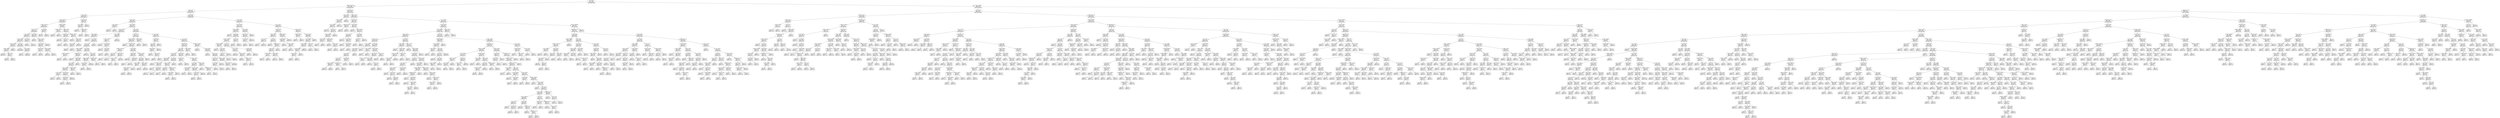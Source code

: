 digraph Tree {
node [shape=box, fontname="helvetica"] ;
edge [fontname="helvetica"] ;
0 [label="x_var <= 0.72\ngini = 0.488\nsamples = 9121\nvalue = [5259, 3862]"] ;
1 [label="mag_fft <= 51.601\ngini = 0.233\nsamples = 4067\nvalue = [3519, 548]"] ;
0 -> 1 [labeldistance=2.5, labelangle=45, headlabel="True"] ;
2 [label="x_mag <= 2.3\ngini = 0.108\nsamples = 2917\nvalue = [2750, 167]"] ;
1 -> 2 ;
3 [label="z_mag <= 6.136\ngini = 0.027\nsamples = 1921\nvalue = [1895, 26]"] ;
2 -> 3 ;
4 [label="y_mag <= 4.599\ngini = 0.021\nsamples = 1903\nvalue = [1883, 20]"] ;
3 -> 4 ;
5 [label="x_mean <= 0.373\ngini = 0.012\nsamples = 1836\nvalue = [1825, 11]"] ;
4 -> 5 ;
6 [label="z_med <= 0.707\ngini = 0.01\nsamples = 1829\nvalue = [1820, 9]"] ;
5 -> 6 ;
7 [label="y_var <= 0.726\ngini = 0.005\nsamples = 1727\nvalue = [1723, 4]"] ;
6 -> 7 ;
8 [label="x_med <= -0.393\ngini = 0.003\nsamples = 1714\nvalue = [1711, 3]"] ;
7 -> 8 ;
9 [label="x_med <= -0.393\ngini = 0.067\nsamples = 58\nvalue = [56, 2]"] ;
8 -> 9 ;
10 [label="y_med <= 0.362\ngini = 0.034\nsamples = 57\nvalue = [56, 1]"] ;
9 -> 10 ;
11 [label="gini = 0.0\nsamples = 52\nvalue = [52, 0]"] ;
10 -> 11 ;
12 [label="y_mag <= 3.216\ngini = 0.32\nsamples = 5\nvalue = [4, 1]"] ;
10 -> 12 ;
13 [label="gini = 0.0\nsamples = 1\nvalue = [0, 1]"] ;
12 -> 13 ;
14 [label="gini = 0.0\nsamples = 4\nvalue = [4, 0]"] ;
12 -> 14 ;
15 [label="gini = 0.0\nsamples = 1\nvalue = [0, 1]"] ;
9 -> 15 ;
16 [label="x_var <= 0.15\ngini = 0.001\nsamples = 1656\nvalue = [1655, 1]"] ;
8 -> 16 ;
17 [label="gini = 0.0\nsamples = 1569\nvalue = [1569, 0]"] ;
16 -> 17 ;
18 [label="x_var <= 0.151\ngini = 0.023\nsamples = 87\nvalue = [86, 1]"] ;
16 -> 18 ;
19 [label="gini = 0.0\nsamples = 1\nvalue = [0, 1]"] ;
18 -> 19 ;
20 [label="gini = 0.0\nsamples = 86\nvalue = [86, 0]"] ;
18 -> 20 ;
21 [label="y_var <= 0.734\ngini = 0.142\nsamples = 13\nvalue = [12, 1]"] ;
7 -> 21 ;
22 [label="gini = 0.0\nsamples = 1\nvalue = [0, 1]"] ;
21 -> 22 ;
23 [label="gini = 0.0\nsamples = 12\nvalue = [12, 0]"] ;
21 -> 23 ;
24 [label="z_med <= 0.708\ngini = 0.093\nsamples = 102\nvalue = [97, 5]"] ;
6 -> 24 ;
25 [label="gini = 0.0\nsamples = 1\nvalue = [0, 1]"] ;
24 -> 25 ;
26 [label="y_mean <= -0.349\ngini = 0.076\nsamples = 101\nvalue = [97, 4]"] ;
24 -> 26 ;
27 [label="y_mag <= 2.432\ngini = 0.269\nsamples = 25\nvalue = [21, 4]"] ;
26 -> 27 ;
28 [label="y_med <= -0.38\ngini = 0.375\nsamples = 4\nvalue = [1, 3]"] ;
27 -> 28 ;
29 [label="gini = 0.0\nsamples = 3\nvalue = [0, 3]"] ;
28 -> 29 ;
30 [label="gini = 0.0\nsamples = 1\nvalue = [1, 0]"] ;
28 -> 30 ;
31 [label="y_med <= -0.098\ngini = 0.091\nsamples = 21\nvalue = [20, 1]"] ;
27 -> 31 ;
32 [label="gini = 0.0\nsamples = 20\nvalue = [20, 0]"] ;
31 -> 32 ;
33 [label="gini = 0.0\nsamples = 1\nvalue = [0, 1]"] ;
31 -> 33 ;
34 [label="gini = 0.0\nsamples = 76\nvalue = [76, 0]"] ;
26 -> 34 ;
35 [label="x_var <= 0.058\ngini = 0.408\nsamples = 7\nvalue = [5, 2]"] ;
5 -> 35 ;
36 [label="gini = 0.0\nsamples = 5\nvalue = [5, 0]"] ;
35 -> 36 ;
37 [label="gini = 0.0\nsamples = 2\nvalue = [0, 2]"] ;
35 -> 37 ;
38 [label="mag_ent <= 2.812\ngini = 0.233\nsamples = 67\nvalue = [58, 9]"] ;
4 -> 38 ;
39 [label="mag_ent <= 2.751\ngini = 0.5\nsamples = 6\nvalue = [3, 3]"] ;
38 -> 39 ;
40 [label="gini = 0.0\nsamples = 3\nvalue = [3, 0]"] ;
39 -> 40 ;
41 [label="gini = 0.0\nsamples = 3\nvalue = [0, 3]"] ;
39 -> 41 ;
42 [label="z_med <= 0.799\ngini = 0.177\nsamples = 61\nvalue = [55, 6]"] ;
38 -> 42 ;
43 [label="y_mean <= 1.445\ngini = 0.043\nsamples = 45\nvalue = [44, 1]"] ;
42 -> 43 ;
44 [label="gini = 0.0\nsamples = 43\nvalue = [43, 0]"] ;
43 -> 44 ;
45 [label="z_max <= 13.0\ngini = 0.5\nsamples = 2\nvalue = [1, 1]"] ;
43 -> 45 ;
46 [label="gini = 0.0\nsamples = 1\nvalue = [0, 1]"] ;
45 -> 46 ;
47 [label="gini = 0.0\nsamples = 1\nvalue = [1, 0]"] ;
45 -> 47 ;
48 [label="mag_fft <= 40.567\ngini = 0.43\nsamples = 16\nvalue = [11, 5]"] ;
42 -> 48 ;
49 [label="gini = 0.0\nsamples = 3\nvalue = [0, 3]"] ;
48 -> 49 ;
50 [label="z_med <= 0.85\ngini = 0.26\nsamples = 13\nvalue = [11, 2]"] ;
48 -> 50 ;
51 [label="x_max <= 16.0\ngini = 0.444\nsamples = 3\nvalue = [1, 2]"] ;
50 -> 51 ;
52 [label="gini = 0.0\nsamples = 2\nvalue = [0, 2]"] ;
51 -> 52 ;
53 [label="gini = 0.0\nsamples = 1\nvalue = [1, 0]"] ;
51 -> 53 ;
54 [label="gini = 0.0\nsamples = 10\nvalue = [10, 0]"] ;
50 -> 54 ;
55 [label="x_mean <= 0.116\ngini = 0.444\nsamples = 18\nvalue = [12, 6]"] ;
3 -> 55 ;
56 [label="y_var <= 0.509\ngini = 0.245\nsamples = 14\nvalue = [12, 2]"] ;
55 -> 56 ;
57 [label="gini = 0.0\nsamples = 11\nvalue = [11, 0]"] ;
56 -> 57 ;
58 [label="y_mean <= 0.416\ngini = 0.444\nsamples = 3\nvalue = [1, 2]"] ;
56 -> 58 ;
59 [label="gini = 0.0\nsamples = 2\nvalue = [0, 2]"] ;
58 -> 59 ;
60 [label="gini = 0.0\nsamples = 1\nvalue = [1, 0]"] ;
58 -> 60 ;
61 [label="gini = 0.0\nsamples = 4\nvalue = [0, 4]"] ;
55 -> 61 ;
62 [label="x_mag <= 4.031\ngini = 0.243\nsamples = 996\nvalue = [855, 141]"] ;
2 -> 62 ;
63 [label="x_mag <= 2.31\ngini = 0.198\nsamples = 735\nvalue = [653, 82]"] ;
62 -> 63 ;
64 [label="x_min <= 10.0\ngini = 0.444\nsamples = 6\nvalue = [2, 4]"] ;
63 -> 64 ;
65 [label="gini = 0.0\nsamples = 4\nvalue = [0, 4]"] ;
64 -> 65 ;
66 [label="gini = 0.0\nsamples = 2\nvalue = [2, 0]"] ;
64 -> 66 ;
67 [label="z_med <= 0.393\ngini = 0.191\nsamples = 729\nvalue = [651, 78]"] ;
63 -> 67 ;
68 [label="x_med <= 0.488\ngini = 0.11\nsamples = 324\nvalue = [305, 19]"] ;
67 -> 68 ;
69 [label="x_med <= -0.909\ngini = 0.078\nsamples = 294\nvalue = [282, 12]"] ;
68 -> 69 ;
70 [label="gini = 0.0\nsamples = 1\nvalue = [0, 1]"] ;
69 -> 70 ;
71 [label="y_var <= 1.516\ngini = 0.072\nsamples = 293\nvalue = [282, 11]"] ;
69 -> 71 ;
72 [label="x_min <= 3.5\ngini = 0.066\nsamples = 292\nvalue = [282, 10]"] ;
71 -> 72 ;
73 [label="x_mean <= -0.694\ngini = 0.195\nsamples = 73\nvalue = [65, 8]"] ;
72 -> 73 ;
74 [label="mag_fft <= 26.342\ngini = 0.444\nsamples = 3\nvalue = [1, 2]"] ;
73 -> 74 ;
75 [label="gini = 0.0\nsamples = 1\nvalue = [1, 0]"] ;
74 -> 75 ;
76 [label="gini = 0.0\nsamples = 2\nvalue = [0, 2]"] ;
74 -> 76 ;
77 [label="x_peakcount <= 0.5\ngini = 0.157\nsamples = 70\nvalue = [64, 6]"] ;
73 -> 77 ;
78 [label="gini = 0.0\nsamples = 1\nvalue = [0, 1]"] ;
77 -> 78 ;
79 [label="x_med <= 0.367\ngini = 0.134\nsamples = 69\nvalue = [64, 5]"] ;
77 -> 79 ;
80 [label="x_var <= 0.585\ngini = 0.111\nsamples = 68\nvalue = [64, 4]"] ;
79 -> 80 ;
81 [label="y_med <= -0.645\ngini = 0.061\nsamples = 63\nvalue = [61, 2]"] ;
80 -> 81 ;
82 [label="z_max <= 10.0\ngini = 0.5\nsamples = 2\nvalue = [1, 1]"] ;
81 -> 82 ;
83 [label="gini = 0.0\nsamples = 1\nvalue = [0, 1]"] ;
82 -> 83 ;
84 [label="gini = 0.0\nsamples = 1\nvalue = [1, 0]"] ;
82 -> 84 ;
85 [label="x_med <= -0.607\ngini = 0.032\nsamples = 61\nvalue = [60, 1]"] ;
81 -> 85 ;
86 [label="z_mag <= 1.023\ngini = 0.278\nsamples = 6\nvalue = [5, 1]"] ;
85 -> 86 ;
87 [label="gini = 0.0\nsamples = 1\nvalue = [0, 1]"] ;
86 -> 87 ;
88 [label="gini = 0.0\nsamples = 5\nvalue = [5, 0]"] ;
86 -> 88 ;
89 [label="gini = 0.0\nsamples = 55\nvalue = [55, 0]"] ;
85 -> 89 ;
90 [label="x_mean <= -0.078\ngini = 0.48\nsamples = 5\nvalue = [3, 2]"] ;
80 -> 90 ;
91 [label="gini = 0.0\nsamples = 2\nvalue = [0, 2]"] ;
90 -> 91 ;
92 [label="gini = 0.0\nsamples = 3\nvalue = [3, 0]"] ;
90 -> 92 ;
93 [label="gini = 0.0\nsamples = 1\nvalue = [0, 1]"] ;
79 -> 93 ;
94 [label="x_min <= 18.5\ngini = 0.018\nsamples = 219\nvalue = [217, 2]"] ;
72 -> 94 ;
95 [label="gini = 0.0\nsamples = 175\nvalue = [175, 0]"] ;
94 -> 95 ;
96 [label="z_min <= 16.5\ngini = 0.087\nsamples = 44\nvalue = [42, 2]"] ;
94 -> 96 ;
97 [label="mag_fft <= 18.76\ngini = 0.048\nsamples = 41\nvalue = [40, 1]"] ;
96 -> 97 ;
98 [label="y_mag <= 1.012\ngini = 0.444\nsamples = 3\nvalue = [2, 1]"] ;
97 -> 98 ;
99 [label="gini = 0.0\nsamples = 2\nvalue = [2, 0]"] ;
98 -> 99 ;
100 [label="gini = 0.0\nsamples = 1\nvalue = [0, 1]"] ;
98 -> 100 ;
101 [label="gini = 0.0\nsamples = 38\nvalue = [38, 0]"] ;
97 -> 101 ;
102 [label="mag_ent <= 2.933\ngini = 0.444\nsamples = 3\nvalue = [2, 1]"] ;
96 -> 102 ;
103 [label="gini = 0.0\nsamples = 2\nvalue = [2, 0]"] ;
102 -> 103 ;
104 [label="gini = 0.0\nsamples = 1\nvalue = [0, 1]"] ;
102 -> 104 ;
105 [label="gini = 0.0\nsamples = 1\nvalue = [0, 1]"] ;
71 -> 105 ;
106 [label="z_var <= 0.019\ngini = 0.358\nsamples = 30\nvalue = [23, 7]"] ;
68 -> 106 ;
107 [label="y_mag <= 2.053\ngini = 0.5\nsamples = 14\nvalue = [7, 7]"] ;
106 -> 107 ;
108 [label="gini = 0.0\nsamples = 5\nvalue = [5, 0]"] ;
107 -> 108 ;
109 [label="x_mag <= 3.498\ngini = 0.346\nsamples = 9\nvalue = [2, 7]"] ;
107 -> 109 ;
110 [label="gini = 0.0\nsamples = 6\nvalue = [0, 6]"] ;
109 -> 110 ;
111 [label="z_min <= 15.0\ngini = 0.444\nsamples = 3\nvalue = [2, 1]"] ;
109 -> 111 ;
112 [label="gini = 0.0\nsamples = 2\nvalue = [2, 0]"] ;
111 -> 112 ;
113 [label="gini = 0.0\nsamples = 1\nvalue = [0, 1]"] ;
111 -> 113 ;
114 [label="gini = 0.0\nsamples = 16\nvalue = [16, 0]"] ;
106 -> 114 ;
115 [label="x_var <= 0.259\ngini = 0.249\nsamples = 405\nvalue = [346, 59]"] ;
67 -> 115 ;
116 [label="z_mag <= 6.779\ngini = 0.15\nsamples = 184\nvalue = [169, 15]"] ;
115 -> 116 ;
117 [label="mag_ent <= 2.788\ngini = 0.124\nsamples = 180\nvalue = [168, 12]"] ;
116 -> 117 ;
118 [label="gini = 0.0\nsamples = 1\nvalue = [0, 1]"] ;
117 -> 118 ;
119 [label="mag_ent <= 2.882\ngini = 0.115\nsamples = 179\nvalue = [168, 11]"] ;
117 -> 119 ;
120 [label="mag_fft <= 27.776\ngini = 0.32\nsamples = 25\nvalue = [20, 5]"] ;
119 -> 120 ;
121 [label="y_max <= 4.5\ngini = 0.32\nsamples = 5\nvalue = [1, 4]"] ;
120 -> 121 ;
122 [label="gini = 0.0\nsamples = 1\nvalue = [1, 0]"] ;
121 -> 122 ;
123 [label="gini = 0.0\nsamples = 4\nvalue = [0, 4]"] ;
121 -> 123 ;
124 [label="y_mean <= -0.427\ngini = 0.095\nsamples = 20\nvalue = [19, 1]"] ;
120 -> 124 ;
125 [label="y_mean <= -0.502\ngini = 0.5\nsamples = 2\nvalue = [1, 1]"] ;
124 -> 125 ;
126 [label="gini = 0.0\nsamples = 1\nvalue = [1, 0]"] ;
125 -> 126 ;
127 [label="gini = 0.0\nsamples = 1\nvalue = [0, 1]"] ;
125 -> 127 ;
128 [label="gini = 0.0\nsamples = 18\nvalue = [18, 0]"] ;
124 -> 128 ;
129 [label="z_var <= 0.183\ngini = 0.075\nsamples = 154\nvalue = [148, 6]"] ;
119 -> 129 ;
130 [label="x_mag <= 3.813\ngini = 0.017\nsamples = 115\nvalue = [114, 1]"] ;
129 -> 130 ;
131 [label="gini = 0.0\nsamples = 104\nvalue = [104, 0]"] ;
130 -> 131 ;
132 [label="x_mag <= 3.834\ngini = 0.165\nsamples = 11\nvalue = [10, 1]"] ;
130 -> 132 ;
133 [label="gini = 0.0\nsamples = 1\nvalue = [0, 1]"] ;
132 -> 133 ;
134 [label="gini = 0.0\nsamples = 10\nvalue = [10, 0]"] ;
132 -> 134 ;
135 [label="y_mean <= 1.014\ngini = 0.224\nsamples = 39\nvalue = [34, 5]"] ;
129 -> 135 ;
136 [label="z_min <= 4.0\ngini = 0.188\nsamples = 38\nvalue = [34, 4]"] ;
135 -> 136 ;
137 [label="z_mean <= 0.987\ngini = 0.49\nsamples = 7\nvalue = [4, 3]"] ;
136 -> 137 ;
138 [label="y_med <= 0.997\ngini = 0.375\nsamples = 4\nvalue = [1, 3]"] ;
137 -> 138 ;
139 [label="gini = 0.0\nsamples = 3\nvalue = [0, 3]"] ;
138 -> 139 ;
140 [label="gini = 0.0\nsamples = 1\nvalue = [1, 0]"] ;
138 -> 140 ;
141 [label="gini = 0.0\nsamples = 3\nvalue = [3, 0]"] ;
137 -> 141 ;
142 [label="z_mean <= 0.576\ngini = 0.062\nsamples = 31\nvalue = [30, 1]"] ;
136 -> 142 ;
143 [label="gini = 0.0\nsamples = 1\nvalue = [0, 1]"] ;
142 -> 143 ;
144 [label="gini = 0.0\nsamples = 30\nvalue = [30, 0]"] ;
142 -> 144 ;
145 [label="gini = 0.0\nsamples = 1\nvalue = [0, 1]"] ;
135 -> 145 ;
146 [label="z_mag <= 6.955\ngini = 0.375\nsamples = 4\nvalue = [1, 3]"] ;
116 -> 146 ;
147 [label="gini = 0.0\nsamples = 3\nvalue = [0, 3]"] ;
146 -> 147 ;
148 [label="gini = 0.0\nsamples = 1\nvalue = [1, 0]"] ;
146 -> 148 ;
149 [label="x_var <= 0.273\ngini = 0.319\nsamples = 221\nvalue = [177, 44]"] ;
115 -> 149 ;
150 [label="x_mag <= 3.054\ngini = 0.49\nsamples = 14\nvalue = [6, 8]"] ;
149 -> 150 ;
151 [label="y_min <= 7.5\ngini = 0.397\nsamples = 11\nvalue = [3, 8]"] ;
150 -> 151 ;
152 [label="y_mag <= 2.812\ngini = 0.48\nsamples = 5\nvalue = [3, 2]"] ;
151 -> 152 ;
153 [label="gini = 0.0\nsamples = 2\nvalue = [2, 0]"] ;
152 -> 153 ;
154 [label="y_var <= 0.774\ngini = 0.444\nsamples = 3\nvalue = [1, 2]"] ;
152 -> 154 ;
155 [label="gini = 0.0\nsamples = 2\nvalue = [0, 2]"] ;
154 -> 155 ;
156 [label="gini = 0.0\nsamples = 1\nvalue = [1, 0]"] ;
154 -> 156 ;
157 [label="gini = 0.0\nsamples = 6\nvalue = [0, 6]"] ;
151 -> 157 ;
158 [label="gini = 0.0\nsamples = 3\nvalue = [3, 0]"] ;
150 -> 158 ;
159 [label="z_var <= 0.174\ngini = 0.287\nsamples = 207\nvalue = [171, 36]"] ;
149 -> 159 ;
160 [label="z_mean <= 1.104\ngini = 0.367\nsamples = 120\nvalue = [91, 29]"] ;
159 -> 160 ;
161 [label="x_min <= 10.5\ngini = 0.34\nsamples = 115\nvalue = [90, 25]"] ;
160 -> 161 ;
162 [label="x_max <= 8.5\ngini = 0.444\nsamples = 54\nvalue = [36, 18]"] ;
161 -> 162 ;
163 [label="x_mag <= 2.858\ngini = 0.469\nsamples = 16\nvalue = [6, 10]"] ;
162 -> 163 ;
164 [label="gini = 0.0\nsamples = 4\nvalue = [4, 0]"] ;
163 -> 164 ;
165 [label="y_mag <= 1.703\ngini = 0.278\nsamples = 12\nvalue = [2, 10]"] ;
163 -> 165 ;
166 [label="gini = 0.0\nsamples = 1\nvalue = [1, 0]"] ;
165 -> 166 ;
167 [label="y_mag <= 5.342\ngini = 0.165\nsamples = 11\nvalue = [1, 10]"] ;
165 -> 167 ;
168 [label="gini = 0.0\nsamples = 10\nvalue = [0, 10]"] ;
167 -> 168 ;
169 [label="gini = 0.0\nsamples = 1\nvalue = [1, 0]"] ;
167 -> 169 ;
170 [label="z_var <= 0.163\ngini = 0.332\nsamples = 38\nvalue = [30, 8]"] ;
162 -> 170 ;
171 [label="y_mean <= -0.701\ngini = 0.278\nsamples = 36\nvalue = [30, 6]"] ;
170 -> 171 ;
172 [label="z_max <= 6.0\ngini = 0.375\nsamples = 4\nvalue = [1, 3]"] ;
171 -> 172 ;
173 [label="gini = 0.0\nsamples = 1\nvalue = [1, 0]"] ;
172 -> 173 ;
174 [label="gini = 0.0\nsamples = 3\nvalue = [0, 3]"] ;
172 -> 174 ;
175 [label="y_peakcount <= 0.5\ngini = 0.17\nsamples = 32\nvalue = [29, 3]"] ;
171 -> 175 ;
176 [label="z_med <= 0.515\ngini = 0.48\nsamples = 5\nvalue = [2, 3]"] ;
175 -> 176 ;
177 [label="gini = 0.0\nsamples = 3\nvalue = [0, 3]"] ;
176 -> 177 ;
178 [label="gini = 0.0\nsamples = 2\nvalue = [2, 0]"] ;
176 -> 178 ;
179 [label="gini = 0.0\nsamples = 27\nvalue = [27, 0]"] ;
175 -> 179 ;
180 [label="gini = 0.0\nsamples = 2\nvalue = [0, 2]"] ;
170 -> 180 ;
181 [label="z_med <= 0.411\ngini = 0.203\nsamples = 61\nvalue = [54, 7]"] ;
161 -> 181 ;
182 [label="y_mag <= 1.643\ngini = 0.5\nsamples = 4\nvalue = [2, 2]"] ;
181 -> 182 ;
183 [label="gini = 0.0\nsamples = 2\nvalue = [2, 0]"] ;
182 -> 183 ;
184 [label="gini = 0.0\nsamples = 2\nvalue = [0, 2]"] ;
182 -> 184 ;
185 [label="y_mean <= 0.491\ngini = 0.16\nsamples = 57\nvalue = [52, 5]"] ;
181 -> 185 ;
186 [label="z_var <= 0.02\ngini = 0.081\nsamples = 47\nvalue = [45, 2]"] ;
185 -> 186 ;
187 [label="x_med <= 0.342\ngini = 0.444\nsamples = 3\nvalue = [2, 1]"] ;
186 -> 187 ;
188 [label="gini = 0.0\nsamples = 2\nvalue = [2, 0]"] ;
187 -> 188 ;
189 [label="gini = 0.0\nsamples = 1\nvalue = [0, 1]"] ;
187 -> 189 ;
190 [label="x_mean <= -0.466\ngini = 0.044\nsamples = 44\nvalue = [43, 1]"] ;
186 -> 190 ;
191 [label="x_var <= 0.378\ngini = 0.375\nsamples = 4\nvalue = [3, 1]"] ;
190 -> 191 ;
192 [label="gini = 0.0\nsamples = 3\nvalue = [3, 0]"] ;
191 -> 192 ;
193 [label="gini = 0.0\nsamples = 1\nvalue = [0, 1]"] ;
191 -> 193 ;
194 [label="gini = 0.0\nsamples = 40\nvalue = [40, 0]"] ;
190 -> 194 ;
195 [label="y_mag <= 2.857\ngini = 0.42\nsamples = 10\nvalue = [7, 3]"] ;
185 -> 195 ;
196 [label="gini = 0.0\nsamples = 2\nvalue = [0, 2]"] ;
195 -> 196 ;
197 [label="z_peakcount <= 2.5\ngini = 0.219\nsamples = 8\nvalue = [7, 1]"] ;
195 -> 197 ;
198 [label="gini = 0.0\nsamples = 7\nvalue = [7, 0]"] ;
197 -> 198 ;
199 [label="gini = 0.0\nsamples = 1\nvalue = [0, 1]"] ;
197 -> 199 ;
200 [label="y_mag <= 4.408\ngini = 0.32\nsamples = 5\nvalue = [1, 4]"] ;
160 -> 200 ;
201 [label="gini = 0.0\nsamples = 4\nvalue = [0, 4]"] ;
200 -> 201 ;
202 [label="gini = 0.0\nsamples = 1\nvalue = [1, 0]"] ;
200 -> 202 ;
203 [label="mag_ent <= 2.785\ngini = 0.148\nsamples = 87\nvalue = [80, 7]"] ;
159 -> 203 ;
204 [label="gini = 0.0\nsamples = 2\nvalue = [0, 2]"] ;
203 -> 204 ;
205 [label="y_mag <= 0.827\ngini = 0.111\nsamples = 85\nvalue = [80, 5]"] ;
203 -> 205 ;
206 [label="gini = 0.0\nsamples = 1\nvalue = [0, 1]"] ;
205 -> 206 ;
207 [label="x_max <= 2.5\ngini = 0.091\nsamples = 84\nvalue = [80, 4]"] ;
205 -> 207 ;
208 [label="x_med <= -0.183\ngini = 0.32\nsamples = 15\nvalue = [12, 3]"] ;
207 -> 208 ;
209 [label="z_var <= 0.384\ngini = 0.48\nsamples = 5\nvalue = [2, 3]"] ;
208 -> 209 ;
210 [label="gini = 0.0\nsamples = 3\nvalue = [0, 3]"] ;
209 -> 210 ;
211 [label="gini = 0.0\nsamples = 2\nvalue = [2, 0]"] ;
209 -> 211 ;
212 [label="gini = 0.0\nsamples = 10\nvalue = [10, 0]"] ;
208 -> 212 ;
213 [label="z_med <= 0.502\ngini = 0.029\nsamples = 69\nvalue = [68, 1]"] ;
207 -> 213 ;
214 [label="y_max <= 1.0\ngini = 0.375\nsamples = 4\nvalue = [3, 1]"] ;
213 -> 214 ;
215 [label="gini = 0.0\nsamples = 1\nvalue = [0, 1]"] ;
214 -> 215 ;
216 [label="gini = 0.0\nsamples = 3\nvalue = [3, 0]"] ;
214 -> 216 ;
217 [label="gini = 0.0\nsamples = 65\nvalue = [65, 0]"] ;
213 -> 217 ;
218 [label="y_var <= 0.182\ngini = 0.35\nsamples = 261\nvalue = [202, 59]"] ;
62 -> 218 ;
219 [label="y_mag <= 2.695\ngini = 0.241\nsamples = 157\nvalue = [135, 22]"] ;
218 -> 219 ;
220 [label="y_med <= -0.489\ngini = 0.338\nsamples = 93\nvalue = [73, 20]"] ;
219 -> 220 ;
221 [label="gini = 0.0\nsamples = 4\nvalue = [0, 4]"] ;
220 -> 221 ;
222 [label="z_mag <= 5.94\ngini = 0.295\nsamples = 89\nvalue = [73, 16]"] ;
220 -> 222 ;
223 [label="y_mean <= -0.202\ngini = 0.259\nsamples = 85\nvalue = [72, 13]"] ;
222 -> 223 ;
224 [label="mag_fft <= 34.158\ngini = 0.444\nsamples = 21\nvalue = [14, 7]"] ;
223 -> 224 ;
225 [label="gini = 0.0\nsamples = 4\nvalue = [0, 4]"] ;
224 -> 225 ;
226 [label="z_min <= 9.0\ngini = 0.291\nsamples = 17\nvalue = [14, 3]"] ;
224 -> 226 ;
227 [label="y_max <= 8.0\ngini = 0.5\nsamples = 6\nvalue = [3, 3]"] ;
226 -> 227 ;
228 [label="gini = 0.0\nsamples = 3\nvalue = [3, 0]"] ;
227 -> 228 ;
229 [label="gini = 0.0\nsamples = 3\nvalue = [0, 3]"] ;
227 -> 229 ;
230 [label="gini = 0.0\nsamples = 11\nvalue = [11, 0]"] ;
226 -> 230 ;
231 [label="z_var <= 0.131\ngini = 0.17\nsamples = 64\nvalue = [58, 6]"] ;
223 -> 231 ;
232 [label="x_var <= 0.517\ngini = 0.111\nsamples = 51\nvalue = [48, 3]"] ;
231 -> 232 ;
233 [label="gini = 0.0\nsamples = 39\nvalue = [39, 0]"] ;
232 -> 233 ;
234 [label="y_mean <= 0.255\ngini = 0.375\nsamples = 12\nvalue = [9, 3]"] ;
232 -> 234 ;
235 [label="gini = 0.0\nsamples = 8\nvalue = [8, 0]"] ;
234 -> 235 ;
236 [label="x_mean <= -1.275\ngini = 0.375\nsamples = 4\nvalue = [1, 3]"] ;
234 -> 236 ;
237 [label="gini = 0.0\nsamples = 1\nvalue = [1, 0]"] ;
236 -> 237 ;
238 [label="gini = 0.0\nsamples = 3\nvalue = [0, 3]"] ;
236 -> 238 ;
239 [label="y_mag <= 1.28\ngini = 0.355\nsamples = 13\nvalue = [10, 3]"] ;
231 -> 239 ;
240 [label="gini = 0.0\nsamples = 3\nvalue = [0, 3]"] ;
239 -> 240 ;
241 [label="gini = 0.0\nsamples = 10\nvalue = [10, 0]"] ;
239 -> 241 ;
242 [label="z_min <= 5.0\ngini = 0.375\nsamples = 4\nvalue = [1, 3]"] ;
222 -> 242 ;
243 [label="gini = 0.0\nsamples = 1\nvalue = [1, 0]"] ;
242 -> 243 ;
244 [label="gini = 0.0\nsamples = 3\nvalue = [0, 3]"] ;
242 -> 244 ;
245 [label="x_var <= 0.682\ngini = 0.061\nsamples = 64\nvalue = [62, 2]"] ;
219 -> 245 ;
246 [label="y_med <= -1.112\ngini = 0.031\nsamples = 63\nvalue = [62, 1]"] ;
245 -> 246 ;
247 [label="x_var <= 0.504\ngini = 0.5\nsamples = 2\nvalue = [1, 1]"] ;
246 -> 247 ;
248 [label="gini = 0.0\nsamples = 1\nvalue = [0, 1]"] ;
247 -> 248 ;
249 [label="gini = 0.0\nsamples = 1\nvalue = [1, 0]"] ;
247 -> 249 ;
250 [label="gini = 0.0\nsamples = 61\nvalue = [61, 0]"] ;
246 -> 250 ;
251 [label="gini = 0.0\nsamples = 1\nvalue = [0, 1]"] ;
245 -> 251 ;
252 [label="z_min <= 11.5\ngini = 0.458\nsamples = 104\nvalue = [67, 37]"] ;
218 -> 252 ;
253 [label="y_mag <= 4.539\ngini = 0.5\nsamples = 63\nvalue = [32, 31]"] ;
252 -> 253 ;
254 [label="x_med <= -0.84\ngini = 0.474\nsamples = 44\nvalue = [17, 27]"] ;
253 -> 254 ;
255 [label="z_min <= 2.0\ngini = 0.117\nsamples = 16\nvalue = [1, 15]"] ;
254 -> 255 ;
256 [label="gini = 0.0\nsamples = 1\nvalue = [1, 0]"] ;
255 -> 256 ;
257 [label="gini = 0.0\nsamples = 15\nvalue = [0, 15]"] ;
255 -> 257 ;
258 [label="y_min <= 2.0\ngini = 0.49\nsamples = 28\nvalue = [16, 12]"] ;
254 -> 258 ;
259 [label="gini = 0.0\nsamples = 6\nvalue = [0, 6]"] ;
258 -> 259 ;
260 [label="z_peakcount <= 3.5\ngini = 0.397\nsamples = 22\nvalue = [16, 6]"] ;
258 -> 260 ;
261 [label="z_max <= 2.5\ngini = 0.32\nsamples = 20\nvalue = [16, 4]"] ;
260 -> 261 ;
262 [label="z_mean <= 0.325\ngini = 0.5\nsamples = 6\nvalue = [3, 3]"] ;
261 -> 262 ;
263 [label="gini = 0.0\nsamples = 3\nvalue = [3, 0]"] ;
262 -> 263 ;
264 [label="gini = 0.0\nsamples = 3\nvalue = [0, 3]"] ;
262 -> 264 ;
265 [label="y_med <= 0.566\ngini = 0.133\nsamples = 14\nvalue = [13, 1]"] ;
261 -> 265 ;
266 [label="gini = 0.0\nsamples = 13\nvalue = [13, 0]"] ;
265 -> 266 ;
267 [label="gini = 0.0\nsamples = 1\nvalue = [0, 1]"] ;
265 -> 267 ;
268 [label="gini = 0.0\nsamples = 2\nvalue = [0, 2]"] ;
260 -> 268 ;
269 [label="mag_fft <= 48.671\ngini = 0.332\nsamples = 19\nvalue = [15, 4]"] ;
253 -> 269 ;
270 [label="y_mag <= 5.225\ngini = 0.494\nsamples = 9\nvalue = [5, 4]"] ;
269 -> 270 ;
271 [label="gini = 0.0\nsamples = 4\nvalue = [4, 0]"] ;
270 -> 271 ;
272 [label="y_mag <= 5.668\ngini = 0.32\nsamples = 5\nvalue = [1, 4]"] ;
270 -> 272 ;
273 [label="gini = 0.0\nsamples = 4\nvalue = [0, 4]"] ;
272 -> 273 ;
274 [label="gini = 0.0\nsamples = 1\nvalue = [1, 0]"] ;
272 -> 274 ;
275 [label="gini = 0.0\nsamples = 10\nvalue = [10, 0]"] ;
269 -> 275 ;
276 [label="x_mag <= 4.136\ngini = 0.25\nsamples = 41\nvalue = [35, 6]"] ;
252 -> 276 ;
277 [label="mag_ent <= 2.834\ngini = 0.444\nsamples = 3\nvalue = [1, 2]"] ;
276 -> 277 ;
278 [label="gini = 0.0\nsamples = 1\nvalue = [1, 0]"] ;
277 -> 278 ;
279 [label="gini = 0.0\nsamples = 2\nvalue = [0, 2]"] ;
277 -> 279 ;
280 [label="x_med <= 1.694\ngini = 0.188\nsamples = 38\nvalue = [34, 4]"] ;
276 -> 280 ;
281 [label="y_var <= 0.808\ngini = 0.149\nsamples = 37\nvalue = [34, 3]"] ;
280 -> 281 ;
282 [label="y_mag <= 2.904\ngini = 0.108\nsamples = 35\nvalue = [33, 2]"] ;
281 -> 282 ;
283 [label="y_mag <= 2.786\ngini = 0.346\nsamples = 9\nvalue = [7, 2]"] ;
282 -> 283 ;
284 [label="z_mean <= 1.211\ngini = 0.219\nsamples = 8\nvalue = [7, 1]"] ;
283 -> 284 ;
285 [label="gini = 0.0\nsamples = 7\nvalue = [7, 0]"] ;
284 -> 285 ;
286 [label="gini = 0.0\nsamples = 1\nvalue = [0, 1]"] ;
284 -> 286 ;
287 [label="gini = 0.0\nsamples = 1\nvalue = [0, 1]"] ;
283 -> 287 ;
288 [label="gini = 0.0\nsamples = 26\nvalue = [26, 0]"] ;
282 -> 288 ;
289 [label="z_min <= 14.0\ngini = 0.5\nsamples = 2\nvalue = [1, 1]"] ;
281 -> 289 ;
290 [label="gini = 0.0\nsamples = 1\nvalue = [0, 1]"] ;
289 -> 290 ;
291 [label="gini = 0.0\nsamples = 1\nvalue = [1, 0]"] ;
289 -> 291 ;
292 [label="gini = 0.0\nsamples = 1\nvalue = [0, 1]"] ;
280 -> 292 ;
293 [label="y_mean <= -1.811\ngini = 0.443\nsamples = 1150\nvalue = [769, 381]"] ;
1 -> 293 ;
294 [label="y_med <= -0.754\ngini = 0.375\nsamples = 60\nvalue = [15, 45]"] ;
293 -> 294 ;
295 [label="z_mag <= 12.878\ngini = 0.332\nsamples = 57\nvalue = [12, 45]"] ;
294 -> 295 ;
296 [label="z_var <= 0.433\ngini = 0.414\nsamples = 41\nvalue = [12, 29]"] ;
295 -> 296 ;
297 [label="gini = 0.0\nsamples = 14\nvalue = [0, 14]"] ;
296 -> 297 ;
298 [label="z_max <= 17.5\ngini = 0.494\nsamples = 27\nvalue = [12, 15]"] ;
296 -> 298 ;
299 [label="y_mag <= 11.146\ngini = 0.496\nsamples = 22\nvalue = [12, 10]"] ;
298 -> 299 ;
300 [label="z_med <= 0.76\ngini = 0.219\nsamples = 8\nvalue = [1, 7]"] ;
299 -> 300 ;
301 [label="gini = 0.0\nsamples = 1\nvalue = [1, 0]"] ;
300 -> 301 ;
302 [label="gini = 0.0\nsamples = 7\nvalue = [0, 7]"] ;
300 -> 302 ;
303 [label="y_mag <= 16.058\ngini = 0.337\nsamples = 14\nvalue = [11, 3]"] ;
299 -> 303 ;
304 [label="gini = 0.0\nsamples = 9\nvalue = [9, 0]"] ;
303 -> 304 ;
305 [label="z_max <= 13.5\ngini = 0.48\nsamples = 5\nvalue = [2, 3]"] ;
303 -> 305 ;
306 [label="gini = 0.0\nsamples = 3\nvalue = [0, 3]"] ;
305 -> 306 ;
307 [label="gini = 0.0\nsamples = 2\nvalue = [2, 0]"] ;
305 -> 307 ;
308 [label="gini = 0.0\nsamples = 5\nvalue = [0, 5]"] ;
298 -> 308 ;
309 [label="gini = 0.0\nsamples = 16\nvalue = [0, 16]"] ;
295 -> 309 ;
310 [label="gini = 0.0\nsamples = 3\nvalue = [3, 0]"] ;
294 -> 310 ;
311 [label="x_mean <= -1.922\ngini = 0.426\nsamples = 1090\nvalue = [754, 336]"] ;
293 -> 311 ;
312 [label="y_mean <= -1.027\ngini = 0.408\nsamples = 49\nvalue = [14, 35]"] ;
311 -> 312 ;
313 [label="z_peakcount <= 2.5\ngini = 0.278\nsamples = 6\nvalue = [5, 1]"] ;
312 -> 313 ;
314 [label="gini = 0.0\nsamples = 5\nvalue = [5, 0]"] ;
313 -> 314 ;
315 [label="gini = 0.0\nsamples = 1\nvalue = [0, 1]"] ;
313 -> 315 ;
316 [label="z_med <= 0.246\ngini = 0.331\nsamples = 43\nvalue = [9, 34]"] ;
312 -> 316 ;
317 [label="gini = 0.0\nsamples = 2\nvalue = [2, 0]"] ;
316 -> 317 ;
318 [label="x_mag <= 11.382\ngini = 0.283\nsamples = 41\nvalue = [7, 34]"] ;
316 -> 318 ;
319 [label="z_min <= 6.0\ngini = 0.444\nsamples = 18\nvalue = [6, 12]"] ;
318 -> 319 ;
320 [label="gini = 0.0\nsamples = 8\nvalue = [0, 8]"] ;
319 -> 320 ;
321 [label="z_med <= 0.759\ngini = 0.48\nsamples = 10\nvalue = [6, 4]"] ;
319 -> 321 ;
322 [label="gini = 0.0\nsamples = 3\nvalue = [0, 3]"] ;
321 -> 322 ;
323 [label="y_mag <= 2.695\ngini = 0.245\nsamples = 7\nvalue = [6, 1]"] ;
321 -> 323 ;
324 [label="gini = 0.0\nsamples = 1\nvalue = [0, 1]"] ;
323 -> 324 ;
325 [label="gini = 0.0\nsamples = 6\nvalue = [6, 0]"] ;
323 -> 325 ;
326 [label="x_var <= 0.197\ngini = 0.083\nsamples = 23\nvalue = [1, 22]"] ;
318 -> 326 ;
327 [label="z_med <= 1.4\ngini = 0.5\nsamples = 2\nvalue = [1, 1]"] ;
326 -> 327 ;
328 [label="gini = 0.0\nsamples = 1\nvalue = [1, 0]"] ;
327 -> 328 ;
329 [label="gini = 0.0\nsamples = 1\nvalue = [0, 1]"] ;
327 -> 329 ;
330 [label="gini = 0.0\nsamples = 21\nvalue = [0, 21]"] ;
326 -> 330 ;
331 [label="x_var <= 0.453\ngini = 0.411\nsamples = 1041\nvalue = [740, 301]"] ;
311 -> 331 ;
332 [label="z_mag <= 16.265\ngini = 0.351\nsamples = 670\nvalue = [518, 152]"] ;
331 -> 332 ;
333 [label="y_med <= -0.082\ngini = 0.337\nsamples = 658\nvalue = [517, 141]"] ;
332 -> 333 ;
334 [label="x_mag <= 3.156\ngini = 0.442\nsamples = 249\nvalue = [167, 82]"] ;
333 -> 334 ;
335 [label="x_med <= -0.11\ngini = 0.322\nsamples = 109\nvalue = [87, 22]"] ;
334 -> 335 ;
336 [label="z_med <= 1.938\ngini = 0.48\nsamples = 40\nvalue = [24, 16]"] ;
335 -> 336 ;
337 [label="z_max <= 18.5\ngini = 0.397\nsamples = 33\nvalue = [24, 9]"] ;
336 -> 337 ;
338 [label="x_min <= 17.5\ngini = 0.285\nsamples = 29\nvalue = [24, 5]"] ;
337 -> 338 ;
339 [label="x_var <= 0.37\ngini = 0.147\nsamples = 25\nvalue = [23, 2]"] ;
338 -> 339 ;
340 [label="z_mag <= 11.194\ngini = 0.083\nsamples = 23\nvalue = [22, 1]"] ;
339 -> 340 ;
341 [label="gini = 0.0\nsamples = 22\nvalue = [22, 0]"] ;
340 -> 341 ;
342 [label="gini = 0.0\nsamples = 1\nvalue = [0, 1]"] ;
340 -> 342 ;
343 [label="z_peakcount <= 2.5\ngini = 0.5\nsamples = 2\nvalue = [1, 1]"] ;
339 -> 343 ;
344 [label="gini = 0.0\nsamples = 1\nvalue = [0, 1]"] ;
343 -> 344 ;
345 [label="gini = 0.0\nsamples = 1\nvalue = [1, 0]"] ;
343 -> 345 ;
346 [label="z_med <= 0.991\ngini = 0.375\nsamples = 4\nvalue = [1, 3]"] ;
338 -> 346 ;
347 [label="gini = 0.0\nsamples = 3\nvalue = [0, 3]"] ;
346 -> 347 ;
348 [label="gini = 0.0\nsamples = 1\nvalue = [1, 0]"] ;
346 -> 348 ;
349 [label="gini = 0.0\nsamples = 4\nvalue = [0, 4]"] ;
337 -> 349 ;
350 [label="gini = 0.0\nsamples = 7\nvalue = [0, 7]"] ;
336 -> 350 ;
351 [label="z_var <= 0.069\ngini = 0.159\nsamples = 69\nvalue = [63, 6]"] ;
335 -> 351 ;
352 [label="x_mag <= 2.385\ngini = 0.5\nsamples = 4\nvalue = [2, 2]"] ;
351 -> 352 ;
353 [label="gini = 0.0\nsamples = 2\nvalue = [2, 0]"] ;
352 -> 353 ;
354 [label="gini = 0.0\nsamples = 2\nvalue = [0, 2]"] ;
352 -> 354 ;
355 [label="y_med <= -0.207\ngini = 0.116\nsamples = 65\nvalue = [61, 4]"] ;
351 -> 355 ;
356 [label="y_mean <= -1.741\ngini = 0.063\nsamples = 61\nvalue = [59, 2]"] ;
355 -> 356 ;
357 [label="z_mean <= 1.193\ngini = 0.5\nsamples = 2\nvalue = [1, 1]"] ;
356 -> 357 ;
358 [label="gini = 0.0\nsamples = 1\nvalue = [0, 1]"] ;
357 -> 358 ;
359 [label="gini = 0.0\nsamples = 1\nvalue = [1, 0]"] ;
357 -> 359 ;
360 [label="z_var <= 3.689\ngini = 0.033\nsamples = 59\nvalue = [58, 1]"] ;
356 -> 360 ;
361 [label="gini = 0.0\nsamples = 57\nvalue = [57, 0]"] ;
360 -> 361 ;
362 [label="y_min <= 11.0\ngini = 0.5\nsamples = 2\nvalue = [1, 1]"] ;
360 -> 362 ;
363 [label="gini = 0.0\nsamples = 1\nvalue = [0, 1]"] ;
362 -> 363 ;
364 [label="gini = 0.0\nsamples = 1\nvalue = [1, 0]"] ;
362 -> 364 ;
365 [label="y_max <= 4.5\ngini = 0.5\nsamples = 4\nvalue = [2, 2]"] ;
355 -> 365 ;
366 [label="gini = 0.0\nsamples = 2\nvalue = [0, 2]"] ;
365 -> 366 ;
367 [label="gini = 0.0\nsamples = 2\nvalue = [2, 0]"] ;
365 -> 367 ;
368 [label="y_var <= 0.205\ngini = 0.49\nsamples = 140\nvalue = [80, 60]"] ;
334 -> 368 ;
369 [label="x_mag <= 3.422\ngini = 0.238\nsamples = 29\nvalue = [25, 4]"] ;
368 -> 369 ;
370 [label="gini = 0.0\nsamples = 2\nvalue = [0, 2]"] ;
369 -> 370 ;
371 [label="z_mag <= 7.468\ngini = 0.137\nsamples = 27\nvalue = [25, 2]"] ;
369 -> 371 ;
372 [label="y_mean <= -1.098\ngini = 0.077\nsamples = 25\nvalue = [24, 1]"] ;
371 -> 372 ;
373 [label="x_med <= 1.754\ngini = 0.32\nsamples = 5\nvalue = [4, 1]"] ;
372 -> 373 ;
374 [label="gini = 0.0\nsamples = 4\nvalue = [4, 0]"] ;
373 -> 374 ;
375 [label="gini = 0.0\nsamples = 1\nvalue = [0, 1]"] ;
373 -> 375 ;
376 [label="gini = 0.0\nsamples = 20\nvalue = [20, 0]"] ;
372 -> 376 ;
377 [label="x_mean <= 2.654\ngini = 0.5\nsamples = 2\nvalue = [1, 1]"] ;
371 -> 377 ;
378 [label="gini = 0.0\nsamples = 1\nvalue = [0, 1]"] ;
377 -> 378 ;
379 [label="gini = 0.0\nsamples = 1\nvalue = [1, 0]"] ;
377 -> 379 ;
380 [label="x_med <= -1.134\ngini = 0.5\nsamples = 111\nvalue = [55, 56]"] ;
368 -> 380 ;
381 [label="gini = 0.0\nsamples = 8\nvalue = [0, 8]"] ;
380 -> 381 ;
382 [label="x_med <= 2.108\ngini = 0.498\nsamples = 103\nvalue = [55, 48]"] ;
380 -> 382 ;
383 [label="x_mag <= 3.976\ngini = 0.488\nsamples = 95\nvalue = [55, 40]"] ;
382 -> 383 ;
384 [label="z_max <= 16.5\ngini = 0.48\nsamples = 35\nvalue = [14, 21]"] ;
383 -> 384 ;
385 [label="z_max <= 6.5\ngini = 0.499\nsamples = 27\nvalue = [14, 13]"] ;
384 -> 385 ;
386 [label="x_mag <= 3.455\ngini = 0.391\nsamples = 15\nvalue = [4, 11]"] ;
385 -> 386 ;
387 [label="gini = 0.0\nsamples = 2\nvalue = [2, 0]"] ;
386 -> 387 ;
388 [label="x_max <= 15.0\ngini = 0.26\nsamples = 13\nvalue = [2, 11]"] ;
386 -> 388 ;
389 [label="gini = 0.0\nsamples = 10\nvalue = [0, 10]"] ;
388 -> 389 ;
390 [label="z_max <= 3.5\ngini = 0.444\nsamples = 3\nvalue = [2, 1]"] ;
388 -> 390 ;
391 [label="gini = 0.0\nsamples = 2\nvalue = [2, 0]"] ;
390 -> 391 ;
392 [label="gini = 0.0\nsamples = 1\nvalue = [0, 1]"] ;
390 -> 392 ;
393 [label="x_mean <= -0.569\ngini = 0.278\nsamples = 12\nvalue = [10, 2]"] ;
385 -> 393 ;
394 [label="gini = 0.0\nsamples = 2\nvalue = [0, 2]"] ;
393 -> 394 ;
395 [label="gini = 0.0\nsamples = 10\nvalue = [10, 0]"] ;
393 -> 395 ;
396 [label="gini = 0.0\nsamples = 8\nvalue = [0, 8]"] ;
384 -> 396 ;
397 [label="z_med <= 2.515\ngini = 0.433\nsamples = 60\nvalue = [41, 19]"] ;
383 -> 397 ;
398 [label="y_med <= -0.665\ngini = 0.404\nsamples = 57\nvalue = [41, 16]"] ;
397 -> 398 ;
399 [label="mag_fft <= 156.476\ngini = 0.257\nsamples = 33\nvalue = [28, 5]"] ;
398 -> 399 ;
400 [label="x_peakcount <= 0.5\ngini = 0.219\nsamples = 32\nvalue = [28, 4]"] ;
399 -> 400 ;
401 [label="gini = 0.0\nsamples = 1\nvalue = [0, 1]"] ;
400 -> 401 ;
402 [label="z_mag <= 8.524\ngini = 0.175\nsamples = 31\nvalue = [28, 3]"] ;
400 -> 402 ;
403 [label="gini = 0.0\nsamples = 21\nvalue = [21, 0]"] ;
402 -> 403 ;
404 [label="z_mean <= 1.889\ngini = 0.42\nsamples = 10\nvalue = [7, 3]"] ;
402 -> 404 ;
405 [label="y_min <= 14.0\ngini = 0.375\nsamples = 4\nvalue = [1, 3]"] ;
404 -> 405 ;
406 [label="gini = 0.0\nsamples = 3\nvalue = [0, 3]"] ;
405 -> 406 ;
407 [label="gini = 0.0\nsamples = 1\nvalue = [1, 0]"] ;
405 -> 407 ;
408 [label="gini = 0.0\nsamples = 6\nvalue = [6, 0]"] ;
404 -> 408 ;
409 [label="gini = 0.0\nsamples = 1\nvalue = [0, 1]"] ;
399 -> 409 ;
410 [label="mag_ent <= 2.902\ngini = 0.497\nsamples = 24\nvalue = [13, 11]"] ;
398 -> 410 ;
411 [label="gini = 0.0\nsamples = 7\nvalue = [7, 0]"] ;
410 -> 411 ;
412 [label="z_med <= 1.438\ngini = 0.457\nsamples = 17\nvalue = [6, 11]"] ;
410 -> 412 ;
413 [label="gini = 0.0\nsamples = 9\nvalue = [0, 9]"] ;
412 -> 413 ;
414 [label="y_mean <= -0.396\ngini = 0.375\nsamples = 8\nvalue = [6, 2]"] ;
412 -> 414 ;
415 [label="y_mean <= -0.782\ngini = 0.444\nsamples = 3\nvalue = [1, 2]"] ;
414 -> 415 ;
416 [label="gini = 0.0\nsamples = 1\nvalue = [1, 0]"] ;
415 -> 416 ;
417 [label="gini = 0.0\nsamples = 2\nvalue = [0, 2]"] ;
415 -> 417 ;
418 [label="gini = 0.0\nsamples = 5\nvalue = [5, 0]"] ;
414 -> 418 ;
419 [label="gini = 0.0\nsamples = 3\nvalue = [0, 3]"] ;
397 -> 419 ;
420 [label="gini = 0.0\nsamples = 8\nvalue = [0, 8]"] ;
382 -> 420 ;
421 [label="y_var <= 0.156\ngini = 0.247\nsamples = 409\nvalue = [350, 59]"] ;
333 -> 421 ;
422 [label="mag_fft <= 94.199\ngini = 0.098\nsamples = 116\nvalue = [110, 6]"] ;
421 -> 422 ;
423 [label="x_mean <= -1.646\ngini = 0.068\nsamples = 114\nvalue = [110, 4]"] ;
422 -> 423 ;
424 [label="z_mag <= 3.903\ngini = 0.5\nsamples = 2\nvalue = [1, 1]"] ;
423 -> 424 ;
425 [label="gini = 0.0\nsamples = 1\nvalue = [1, 0]"] ;
424 -> 425 ;
426 [label="gini = 0.0\nsamples = 1\nvalue = [0, 1]"] ;
424 -> 426 ;
427 [label="z_min <= 0.5\ngini = 0.052\nsamples = 112\nvalue = [109, 3]"] ;
423 -> 427 ;
428 [label="x_min <= 15.5\ngini = 0.227\nsamples = 23\nvalue = [20, 3]"] ;
427 -> 428 ;
429 [label="gini = 0.0\nsamples = 15\nvalue = [15, 0]"] ;
428 -> 429 ;
430 [label="y_var <= 0.07\ngini = 0.469\nsamples = 8\nvalue = [5, 3]"] ;
428 -> 430 ;
431 [label="z_mean <= 0.629\ngini = 0.375\nsamples = 4\nvalue = [1, 3]"] ;
430 -> 431 ;
432 [label="gini = 0.0\nsamples = 1\nvalue = [1, 0]"] ;
431 -> 432 ;
433 [label="gini = 0.0\nsamples = 3\nvalue = [0, 3]"] ;
431 -> 433 ;
434 [label="gini = 0.0\nsamples = 4\nvalue = [4, 0]"] ;
430 -> 434 ;
435 [label="gini = 0.0\nsamples = 89\nvalue = [89, 0]"] ;
427 -> 435 ;
436 [label="gini = 0.0\nsamples = 2\nvalue = [0, 2]"] ;
422 -> 436 ;
437 [label="x_mean <= 1.462\ngini = 0.296\nsamples = 293\nvalue = [240, 53]"] ;
421 -> 437 ;
438 [label="z_peakcount <= 1.5\ngini = 0.265\nsamples = 274\nvalue = [231, 43]"] ;
437 -> 438 ;
439 [label="mag_ent <= 2.928\ngini = 0.422\nsamples = 66\nvalue = [46, 20]"] ;
438 -> 439 ;
440 [label="x_var <= 0.191\ngini = 0.251\nsamples = 34\nvalue = [29, 5]"] ;
439 -> 440 ;
441 [label="z_mean <= 1.234\ngini = 0.463\nsamples = 11\nvalue = [7, 4]"] ;
440 -> 441 ;
442 [label="z_var <= 0.372\ngini = 0.444\nsamples = 6\nvalue = [2, 4]"] ;
441 -> 442 ;
443 [label="gini = 0.0\nsamples = 2\nvalue = [2, 0]"] ;
442 -> 443 ;
444 [label="gini = 0.0\nsamples = 4\nvalue = [0, 4]"] ;
442 -> 444 ;
445 [label="gini = 0.0\nsamples = 5\nvalue = [5, 0]"] ;
441 -> 445 ;
446 [label="x_mean <= -0.7\ngini = 0.083\nsamples = 23\nvalue = [22, 1]"] ;
440 -> 446 ;
447 [label="x_med <= -1.012\ngini = 0.5\nsamples = 2\nvalue = [1, 1]"] ;
446 -> 447 ;
448 [label="gini = 0.0\nsamples = 1\nvalue = [1, 0]"] ;
447 -> 448 ;
449 [label="gini = 0.0\nsamples = 1\nvalue = [0, 1]"] ;
447 -> 449 ;
450 [label="gini = 0.0\nsamples = 21\nvalue = [21, 0]"] ;
446 -> 450 ;
451 [label="mag_ent <= 2.936\ngini = 0.498\nsamples = 32\nvalue = [17, 15]"] ;
439 -> 451 ;
452 [label="y_var <= 2.363\ngini = 0.219\nsamples = 8\nvalue = [1, 7]"] ;
451 -> 452 ;
453 [label="gini = 0.0\nsamples = 7\nvalue = [0, 7]"] ;
452 -> 453 ;
454 [label="gini = 0.0\nsamples = 1\nvalue = [1, 0]"] ;
452 -> 454 ;
455 [label="y_med <= 1.279\ngini = 0.444\nsamples = 24\nvalue = [16, 8]"] ;
451 -> 455 ;
456 [label="z_max <= 4.0\ngini = 0.332\nsamples = 19\nvalue = [15, 4]"] ;
455 -> 456 ;
457 [label="mag_ent <= 2.971\ngini = 0.49\nsamples = 7\nvalue = [3, 4]"] ;
456 -> 457 ;
458 [label="gini = 0.0\nsamples = 4\nvalue = [0, 4]"] ;
457 -> 458 ;
459 [label="gini = 0.0\nsamples = 3\nvalue = [3, 0]"] ;
457 -> 459 ;
460 [label="gini = 0.0\nsamples = 12\nvalue = [12, 0]"] ;
456 -> 460 ;
461 [label="mag_fft <= 55.677\ngini = 0.32\nsamples = 5\nvalue = [1, 4]"] ;
455 -> 461 ;
462 [label="gini = 0.0\nsamples = 1\nvalue = [1, 0]"] ;
461 -> 462 ;
463 [label="gini = 0.0\nsamples = 4\nvalue = [0, 4]"] ;
461 -> 463 ;
464 [label="y_mag <= 3.466\ngini = 0.197\nsamples = 208\nvalue = [185, 23]"] ;
438 -> 464 ;
465 [label="z_med <= 1.491\ngini = 0.48\nsamples = 10\nvalue = [6, 4]"] ;
464 -> 465 ;
466 [label="x_med <= 0.163\ngini = 0.444\nsamples = 6\nvalue = [2, 4]"] ;
465 -> 466 ;
467 [label="gini = 0.0\nsamples = 4\nvalue = [0, 4]"] ;
466 -> 467 ;
468 [label="gini = 0.0\nsamples = 2\nvalue = [2, 0]"] ;
466 -> 468 ;
469 [label="gini = 0.0\nsamples = 4\nvalue = [4, 0]"] ;
465 -> 469 ;
470 [label="x_peakcount <= 4.5\ngini = 0.174\nsamples = 198\nvalue = [179, 19]"] ;
464 -> 470 ;
471 [label="mag_ent <= 2.993\ngini = 0.166\nsamples = 197\nvalue = [179, 18]"] ;
470 -> 471 ;
472 [label="x_peakcount <= 0.5\ngini = 0.158\nsamples = 196\nvalue = [179, 17]"] ;
471 -> 472 ;
473 [label="x_mag <= 5.033\ngini = 0.5\nsamples = 4\nvalue = [2, 2]"] ;
472 -> 473 ;
474 [label="gini = 0.0\nsamples = 2\nvalue = [0, 2]"] ;
473 -> 474 ;
475 [label="gini = 0.0\nsamples = 2\nvalue = [2, 0]"] ;
473 -> 475 ;
476 [label="y_max <= 4.5\ngini = 0.144\nsamples = 192\nvalue = [177, 15]"] ;
472 -> 476 ;
477 [label="z_mag <= 10.901\ngini = 0.026\nsamples = 75\nvalue = [74, 1]"] ;
476 -> 477 ;
478 [label="gini = 0.0\nsamples = 70\nvalue = [70, 0]"] ;
477 -> 478 ;
479 [label="x_mag <= 2.822\ngini = 0.32\nsamples = 5\nvalue = [4, 1]"] ;
477 -> 479 ;
480 [label="gini = 0.0\nsamples = 1\nvalue = [0, 1]"] ;
479 -> 480 ;
481 [label="gini = 0.0\nsamples = 4\nvalue = [4, 0]"] ;
479 -> 481 ;
482 [label="z_mag <= 2.901\ngini = 0.211\nsamples = 117\nvalue = [103, 14]"] ;
476 -> 482 ;
483 [label="z_med <= 0.348\ngini = 0.444\nsamples = 3\nvalue = [1, 2]"] ;
482 -> 483 ;
484 [label="gini = 0.0\nsamples = 1\nvalue = [1, 0]"] ;
483 -> 484 ;
485 [label="gini = 0.0\nsamples = 2\nvalue = [0, 2]"] ;
483 -> 485 ;
486 [label="mag_fft <= 52.064\ngini = 0.188\nsamples = 114\nvalue = [102, 12]"] ;
482 -> 486 ;
487 [label="gini = 0.0\nsamples = 1\nvalue = [0, 1]"] ;
486 -> 487 ;
488 [label="x_mag <= 0.983\ngini = 0.176\nsamples = 113\nvalue = [102, 11]"] ;
486 -> 488 ;
489 [label="gini = 0.0\nsamples = 1\nvalue = [0, 1]"] ;
488 -> 489 ;
490 [label="x_var <= 0.433\ngini = 0.163\nsamples = 112\nvalue = [102, 10]"] ;
488 -> 490 ;
491 [label="z_med <= 1.969\ngini = 0.126\nsamples = 104\nvalue = [97, 7]"] ;
490 -> 491 ;
492 [label="z_med <= 0.587\ngini = 0.069\nsamples = 84\nvalue = [81, 3]"] ;
491 -> 492 ;
493 [label="y_max <= 7.5\ngini = 0.245\nsamples = 14\nvalue = [12, 2]"] ;
492 -> 493 ;
494 [label="gini = 0.0\nsamples = 1\nvalue = [0, 1]"] ;
493 -> 494 ;
495 [label="z_med <= 0.578\ngini = 0.142\nsamples = 13\nvalue = [12, 1]"] ;
493 -> 495 ;
496 [label="gini = 0.0\nsamples = 12\nvalue = [12, 0]"] ;
495 -> 496 ;
497 [label="gini = 0.0\nsamples = 1\nvalue = [0, 1]"] ;
495 -> 497 ;
498 [label="y_max <= 18.0\ngini = 0.028\nsamples = 70\nvalue = [69, 1]"] ;
492 -> 498 ;
499 [label="gini = 0.0\nsamples = 60\nvalue = [60, 0]"] ;
498 -> 499 ;
500 [label="y_peakcount <= 1.5\ngini = 0.18\nsamples = 10\nvalue = [9, 1]"] ;
498 -> 500 ;
501 [label="gini = 0.0\nsamples = 8\nvalue = [8, 0]"] ;
500 -> 501 ;
502 [label="z_peakcount <= 2.5\ngini = 0.5\nsamples = 2\nvalue = [1, 1]"] ;
500 -> 502 ;
503 [label="gini = 0.0\nsamples = 1\nvalue = [1, 0]"] ;
502 -> 503 ;
504 [label="gini = 0.0\nsamples = 1\nvalue = [0, 1]"] ;
502 -> 504 ;
505 [label="x_min <= 2.5\ngini = 0.32\nsamples = 20\nvalue = [16, 4]"] ;
491 -> 505 ;
506 [label="x_mag <= 5.787\ngini = 0.375\nsamples = 4\nvalue = [1, 3]"] ;
505 -> 506 ;
507 [label="gini = 0.0\nsamples = 3\nvalue = [0, 3]"] ;
506 -> 507 ;
508 [label="gini = 0.0\nsamples = 1\nvalue = [1, 0]"] ;
506 -> 508 ;
509 [label="z_peakcount <= 2.5\ngini = 0.117\nsamples = 16\nvalue = [15, 1]"] ;
505 -> 509 ;
510 [label="gini = 0.0\nsamples = 14\nvalue = [14, 0]"] ;
509 -> 510 ;
511 [label="x_mag <= 4.018\ngini = 0.5\nsamples = 2\nvalue = [1, 1]"] ;
509 -> 511 ;
512 [label="gini = 0.0\nsamples = 1\nvalue = [0, 1]"] ;
511 -> 512 ;
513 [label="gini = 0.0\nsamples = 1\nvalue = [1, 0]"] ;
511 -> 513 ;
514 [label="y_peakcount <= 1.5\ngini = 0.469\nsamples = 8\nvalue = [5, 3]"] ;
490 -> 514 ;
515 [label="gini = 0.0\nsamples = 4\nvalue = [4, 0]"] ;
514 -> 515 ;
516 [label="z_min <= 5.0\ngini = 0.375\nsamples = 4\nvalue = [1, 3]"] ;
514 -> 516 ;
517 [label="gini = 0.0\nsamples = 1\nvalue = [1, 0]"] ;
516 -> 517 ;
518 [label="gini = 0.0\nsamples = 3\nvalue = [0, 3]"] ;
516 -> 518 ;
519 [label="gini = 0.0\nsamples = 1\nvalue = [0, 1]"] ;
471 -> 519 ;
520 [label="gini = 0.0\nsamples = 1\nvalue = [0, 1]"] ;
470 -> 520 ;
521 [label="x_max <= 17.5\ngini = 0.499\nsamples = 19\nvalue = [9, 10]"] ;
437 -> 521 ;
522 [label="z_mean <= 1.348\ngini = 0.444\nsamples = 12\nvalue = [8, 4]"] ;
521 -> 522 ;
523 [label="gini = 0.0\nsamples = 7\nvalue = [7, 0]"] ;
522 -> 523 ;
524 [label="y_mag <= 11.817\ngini = 0.32\nsamples = 5\nvalue = [1, 4]"] ;
522 -> 524 ;
525 [label="gini = 0.0\nsamples = 4\nvalue = [0, 4]"] ;
524 -> 525 ;
526 [label="gini = 0.0\nsamples = 1\nvalue = [1, 0]"] ;
524 -> 526 ;
527 [label="y_var <= 0.17\ngini = 0.245\nsamples = 7\nvalue = [1, 6]"] ;
521 -> 527 ;
528 [label="gini = 0.0\nsamples = 1\nvalue = [1, 0]"] ;
527 -> 528 ;
529 [label="gini = 0.0\nsamples = 6\nvalue = [0, 6]"] ;
527 -> 529 ;
530 [label="y_med <= 3.424\ngini = 0.153\nsamples = 12\nvalue = [1, 11]"] ;
332 -> 530 ;
531 [label="gini = 0.0\nsamples = 11\nvalue = [0, 11]"] ;
530 -> 531 ;
532 [label="gini = 0.0\nsamples = 1\nvalue = [1, 0]"] ;
530 -> 532 ;
533 [label="mag_fft <= 205.404\ngini = 0.481\nsamples = 371\nvalue = [222, 149]"] ;
331 -> 533 ;
534 [label="z_peakcount <= 1.5\ngini = 0.477\nsamples = 365\nvalue = [222, 143]"] ;
533 -> 534 ;
535 [label="z_mag <= 5.659\ngini = 0.499\nsamples = 103\nvalue = [49, 54]"] ;
534 -> 535 ;
536 [label="mag_fft <= 81.993\ngini = 0.438\nsamples = 34\nvalue = [23, 11]"] ;
535 -> 536 ;
537 [label="x_mean <= -0.137\ngini = 0.383\nsamples = 31\nvalue = [23, 8]"] ;
536 -> 537 ;
538 [label="x_var <= 0.509\ngini = 0.444\nsamples = 6\nvalue = [2, 4]"] ;
537 -> 538 ;
539 [label="gini = 0.0\nsamples = 2\nvalue = [2, 0]"] ;
538 -> 539 ;
540 [label="gini = 0.0\nsamples = 4\nvalue = [0, 4]"] ;
538 -> 540 ;
541 [label="z_max <= 15.0\ngini = 0.269\nsamples = 25\nvalue = [21, 4]"] ;
537 -> 541 ;
542 [label="z_med <= 1.252\ngini = 0.165\nsamples = 22\nvalue = [20, 2]"] ;
541 -> 542 ;
543 [label="z_var <= 0.236\ngini = 0.091\nsamples = 21\nvalue = [20, 1]"] ;
542 -> 543 ;
544 [label="gini = 0.0\nsamples = 16\nvalue = [16, 0]"] ;
543 -> 544 ;
545 [label="z_max <= 4.5\ngini = 0.32\nsamples = 5\nvalue = [4, 1]"] ;
543 -> 545 ;
546 [label="gini = 0.0\nsamples = 4\nvalue = [4, 0]"] ;
545 -> 546 ;
547 [label="gini = 0.0\nsamples = 1\nvalue = [0, 1]"] ;
545 -> 547 ;
548 [label="gini = 0.0\nsamples = 1\nvalue = [0, 1]"] ;
542 -> 548 ;
549 [label="y_max <= 16.0\ngini = 0.444\nsamples = 3\nvalue = [1, 2]"] ;
541 -> 549 ;
550 [label="gini = 0.0\nsamples = 2\nvalue = [0, 2]"] ;
549 -> 550 ;
551 [label="gini = 0.0\nsamples = 1\nvalue = [1, 0]"] ;
549 -> 551 ;
552 [label="gini = 0.0\nsamples = 3\nvalue = [0, 3]"] ;
536 -> 552 ;
553 [label="y_var <= 0.602\ngini = 0.47\nsamples = 69\nvalue = [26, 43]"] ;
535 -> 553 ;
554 [label="x_max <= 15.0\ngini = 0.346\nsamples = 36\nvalue = [8, 28]"] ;
553 -> 554 ;
555 [label="y_mag <= 1.492\ngini = 0.185\nsamples = 29\nvalue = [3, 26]"] ;
554 -> 555 ;
556 [label="z_mag <= 7.343\ngini = 0.444\nsamples = 3\nvalue = [2, 1]"] ;
555 -> 556 ;
557 [label="gini = 0.0\nsamples = 1\nvalue = [0, 1]"] ;
556 -> 557 ;
558 [label="gini = 0.0\nsamples = 2\nvalue = [2, 0]"] ;
556 -> 558 ;
559 [label="z_med <= 2.027\ngini = 0.074\nsamples = 26\nvalue = [1, 25]"] ;
555 -> 559 ;
560 [label="gini = 0.0\nsamples = 24\nvalue = [0, 24]"] ;
559 -> 560 ;
561 [label="z_mag <= 16.109\ngini = 0.5\nsamples = 2\nvalue = [1, 1]"] ;
559 -> 561 ;
562 [label="gini = 0.0\nsamples = 1\nvalue = [1, 0]"] ;
561 -> 562 ;
563 [label="gini = 0.0\nsamples = 1\nvalue = [0, 1]"] ;
561 -> 563 ;
564 [label="y_var <= 0.366\ngini = 0.408\nsamples = 7\nvalue = [5, 2]"] ;
554 -> 564 ;
565 [label="gini = 0.0\nsamples = 5\nvalue = [5, 0]"] ;
564 -> 565 ;
566 [label="gini = 0.0\nsamples = 2\nvalue = [0, 2]"] ;
564 -> 566 ;
567 [label="y_min <= 16.0\ngini = 0.496\nsamples = 33\nvalue = [18, 15]"] ;
553 -> 567 ;
568 [label="y_med <= 1.86\ngini = 0.453\nsamples = 26\nvalue = [17, 9]"] ;
567 -> 568 ;
569 [label="x_mean <= -1.305\ngini = 0.386\nsamples = 23\nvalue = [17, 6]"] ;
568 -> 569 ;
570 [label="gini = 0.0\nsamples = 2\nvalue = [0, 2]"] ;
569 -> 570 ;
571 [label="y_max <= 1.5\ngini = 0.308\nsamples = 21\nvalue = [17, 4]"] ;
569 -> 571 ;
572 [label="z_mag <= 10.668\ngini = 0.444\nsamples = 3\nvalue = [1, 2]"] ;
571 -> 572 ;
573 [label="gini = 0.0\nsamples = 1\nvalue = [1, 0]"] ;
572 -> 573 ;
574 [label="gini = 0.0\nsamples = 2\nvalue = [0, 2]"] ;
572 -> 574 ;
575 [label="x_mag <= 3.253\ngini = 0.198\nsamples = 18\nvalue = [16, 2]"] ;
571 -> 575 ;
576 [label="gini = 0.0\nsamples = 1\nvalue = [0, 1]"] ;
575 -> 576 ;
577 [label="z_peakcount <= 0.5\ngini = 0.111\nsamples = 17\nvalue = [16, 1]"] ;
575 -> 577 ;
578 [label="gini = 0.0\nsamples = 1\nvalue = [0, 1]"] ;
577 -> 578 ;
579 [label="gini = 0.0\nsamples = 16\nvalue = [16, 0]"] ;
577 -> 579 ;
580 [label="gini = 0.0\nsamples = 3\nvalue = [0, 3]"] ;
568 -> 580 ;
581 [label="z_min <= 1.5\ngini = 0.245\nsamples = 7\nvalue = [1, 6]"] ;
567 -> 581 ;
582 [label="gini = 0.0\nsamples = 1\nvalue = [1, 0]"] ;
581 -> 582 ;
583 [label="gini = 0.0\nsamples = 6\nvalue = [0, 6]"] ;
581 -> 583 ;
584 [label="x_mag <= 4.099\ngini = 0.449\nsamples = 262\nvalue = [173, 89]"] ;
534 -> 584 ;
585 [label="y_var <= 2.751\ngini = 0.356\nsamples = 108\nvalue = [83, 25]"] ;
584 -> 585 ;
586 [label="y_mag <= 6.448\ngini = 0.262\nsamples = 84\nvalue = [71, 13]"] ;
585 -> 586 ;
587 [label="y_mag <= 5.193\ngini = 0.418\nsamples = 37\nvalue = [26, 11]"] ;
586 -> 587 ;
588 [label="z_max <= 18.5\ngini = 0.245\nsamples = 21\nvalue = [18, 3]"] ;
587 -> 588 ;
589 [label="y_min <= 15.5\ngini = 0.18\nsamples = 20\nvalue = [18, 2]"] ;
588 -> 589 ;
590 [label="gini = 0.0\nsamples = 14\nvalue = [14, 0]"] ;
589 -> 590 ;
591 [label="z_min <= 9.5\ngini = 0.444\nsamples = 6\nvalue = [4, 2]"] ;
589 -> 591 ;
592 [label="gini = 0.0\nsamples = 2\nvalue = [0, 2]"] ;
591 -> 592 ;
593 [label="gini = 0.0\nsamples = 4\nvalue = [4, 0]"] ;
591 -> 593 ;
594 [label="gini = 0.0\nsamples = 1\nvalue = [0, 1]"] ;
588 -> 594 ;
595 [label="y_mag <= 5.709\ngini = 0.5\nsamples = 16\nvalue = [8, 8]"] ;
587 -> 595 ;
596 [label="gini = 0.0\nsamples = 5\nvalue = [0, 5]"] ;
595 -> 596 ;
597 [label="z_med <= 1.111\ngini = 0.397\nsamples = 11\nvalue = [8, 3]"] ;
595 -> 597 ;
598 [label="z_med <= 0.602\ngini = 0.48\nsamples = 5\nvalue = [2, 3]"] ;
597 -> 598 ;
599 [label="gini = 0.0\nsamples = 2\nvalue = [2, 0]"] ;
598 -> 599 ;
600 [label="gini = 0.0\nsamples = 3\nvalue = [0, 3]"] ;
598 -> 600 ;
601 [label="gini = 0.0\nsamples = 6\nvalue = [6, 0]"] ;
597 -> 601 ;
602 [label="x_mean <= 0.545\ngini = 0.081\nsamples = 47\nvalue = [45, 2]"] ;
586 -> 602 ;
603 [label="x_var <= 0.7\ngini = 0.043\nsamples = 46\nvalue = [45, 1]"] ;
602 -> 603 ;
604 [label="gini = 0.0\nsamples = 44\nvalue = [44, 0]"] ;
603 -> 604 ;
605 [label="y_mag <= 8.429\ngini = 0.5\nsamples = 2\nvalue = [1, 1]"] ;
603 -> 605 ;
606 [label="gini = 0.0\nsamples = 1\nvalue = [1, 0]"] ;
605 -> 606 ;
607 [label="gini = 0.0\nsamples = 1\nvalue = [0, 1]"] ;
605 -> 607 ;
608 [label="gini = 0.0\nsamples = 1\nvalue = [0, 1]"] ;
602 -> 608 ;
609 [label="x_max <= 7.5\ngini = 0.5\nsamples = 24\nvalue = [12, 12]"] ;
585 -> 609 ;
610 [label="y_mean <= -1.413\ngini = 0.278\nsamples = 12\nvalue = [2, 10]"] ;
609 -> 610 ;
611 [label="gini = 0.0\nsamples = 1\nvalue = [1, 0]"] ;
610 -> 611 ;
612 [label="y_med <= 2.274\ngini = 0.165\nsamples = 11\nvalue = [1, 10]"] ;
610 -> 612 ;
613 [label="gini = 0.0\nsamples = 10\nvalue = [0, 10]"] ;
612 -> 613 ;
614 [label="gini = 0.0\nsamples = 1\nvalue = [1, 0]"] ;
612 -> 614 ;
615 [label="mag_ent <= 2.96\ngini = 0.278\nsamples = 12\nvalue = [10, 2]"] ;
609 -> 615 ;
616 [label="y_max <= 17.5\ngini = 0.165\nsamples = 11\nvalue = [10, 1]"] ;
615 -> 616 ;
617 [label="gini = 0.0\nsamples = 10\nvalue = [10, 0]"] ;
616 -> 617 ;
618 [label="gini = 0.0\nsamples = 1\nvalue = [0, 1]"] ;
616 -> 618 ;
619 [label="gini = 0.0\nsamples = 1\nvalue = [0, 1]"] ;
615 -> 619 ;
620 [label="y_peakcount <= 1.5\ngini = 0.486\nsamples = 154\nvalue = [90, 64]"] ;
584 -> 620 ;
621 [label="y_mean <= -0.589\ngini = 0.495\nsamples = 71\nvalue = [32, 39]"] ;
620 -> 621 ;
622 [label="y_med <= -1.535\ngini = 0.397\nsamples = 22\nvalue = [16, 6]"] ;
621 -> 622 ;
623 [label="gini = 0.0\nsamples = 3\nvalue = [0, 3]"] ;
622 -> 623 ;
624 [label="y_mag <= 5.734\ngini = 0.266\nsamples = 19\nvalue = [16, 3]"] ;
622 -> 624 ;
625 [label="x_med <= 0.872\ngini = 0.49\nsamples = 7\nvalue = [4, 3]"] ;
624 -> 625 ;
626 [label="gini = 0.0\nsamples = 3\nvalue = [0, 3]"] ;
625 -> 626 ;
627 [label="gini = 0.0\nsamples = 4\nvalue = [4, 0]"] ;
625 -> 627 ;
628 [label="gini = 0.0\nsamples = 12\nvalue = [12, 0]"] ;
624 -> 628 ;
629 [label="x_max <= 14.0\ngini = 0.44\nsamples = 49\nvalue = [16, 33]"] ;
621 -> 629 ;
630 [label="y_var <= 0.082\ngini = 0.305\nsamples = 32\nvalue = [6, 26]"] ;
629 -> 630 ;
631 [label="gini = 0.0\nsamples = 2\nvalue = [2, 0]"] ;
630 -> 631 ;
632 [label="y_mag <= 12.753\ngini = 0.231\nsamples = 30\nvalue = [4, 26]"] ;
630 -> 632 ;
633 [label="x_mag <= 4.206\ngini = 0.133\nsamples = 28\nvalue = [2, 26]"] ;
632 -> 633 ;
634 [label="gini = 0.0\nsamples = 1\nvalue = [1, 0]"] ;
633 -> 634 ;
635 [label="z_max <= 18.5\ngini = 0.071\nsamples = 27\nvalue = [1, 26]"] ;
633 -> 635 ;
636 [label="gini = 0.0\nsamples = 25\nvalue = [0, 25]"] ;
635 -> 636 ;
637 [label="x_mean <= 0.921\ngini = 0.5\nsamples = 2\nvalue = [1, 1]"] ;
635 -> 637 ;
638 [label="gini = 0.0\nsamples = 1\nvalue = [1, 0]"] ;
637 -> 638 ;
639 [label="gini = 0.0\nsamples = 1\nvalue = [0, 1]"] ;
637 -> 639 ;
640 [label="gini = 0.0\nsamples = 2\nvalue = [2, 0]"] ;
632 -> 640 ;
641 [label="y_max <= 14.0\ngini = 0.484\nsamples = 17\nvalue = [10, 7]"] ;
629 -> 641 ;
642 [label="y_var <= 3.391\ngini = 0.355\nsamples = 13\nvalue = [10, 3]"] ;
641 -> 642 ;
643 [label="z_var <= 1.172\ngini = 0.165\nsamples = 11\nvalue = [10, 1]"] ;
642 -> 643 ;
644 [label="gini = 0.0\nsamples = 10\nvalue = [10, 0]"] ;
643 -> 644 ;
645 [label="gini = 0.0\nsamples = 1\nvalue = [0, 1]"] ;
643 -> 645 ;
646 [label="gini = 0.0\nsamples = 2\nvalue = [0, 2]"] ;
642 -> 646 ;
647 [label="gini = 0.0\nsamples = 4\nvalue = [0, 4]"] ;
641 -> 647 ;
648 [label="y_mean <= -1.55\ngini = 0.421\nsamples = 83\nvalue = [58, 25]"] ;
620 -> 648 ;
649 [label="gini = 0.0\nsamples = 2\nvalue = [0, 2]"] ;
648 -> 649 ;
650 [label="y_max <= 8.5\ngini = 0.407\nsamples = 81\nvalue = [58, 23]"] ;
648 -> 650 ;
651 [label="y_max <= 3.5\ngini = 0.478\nsamples = 43\nvalue = [26, 17]"] ;
650 -> 651 ;
652 [label="x_min <= 17.5\ngini = 0.34\nsamples = 23\nvalue = [18, 5]"] ;
651 -> 652 ;
653 [label="z_mean <= 0.385\ngini = 0.18\nsamples = 20\nvalue = [18, 2]"] ;
652 -> 653 ;
654 [label="gini = 0.0\nsamples = 1\nvalue = [0, 1]"] ;
653 -> 654 ;
655 [label="x_mag <= 9.814\ngini = 0.1\nsamples = 19\nvalue = [18, 1]"] ;
653 -> 655 ;
656 [label="gini = 0.0\nsamples = 16\nvalue = [16, 0]"] ;
655 -> 656 ;
657 [label="x_mag <= 10.882\ngini = 0.444\nsamples = 3\nvalue = [2, 1]"] ;
655 -> 657 ;
658 [label="gini = 0.0\nsamples = 1\nvalue = [0, 1]"] ;
657 -> 658 ;
659 [label="gini = 0.0\nsamples = 2\nvalue = [2, 0]"] ;
657 -> 659 ;
660 [label="gini = 0.0\nsamples = 3\nvalue = [0, 3]"] ;
652 -> 660 ;
661 [label="z_med <= 0.487\ngini = 0.48\nsamples = 20\nvalue = [8, 12]"] ;
651 -> 661 ;
662 [label="gini = 0.0\nsamples = 3\nvalue = [3, 0]"] ;
661 -> 662 ;
663 [label="y_peakcount <= 2.5\ngini = 0.415\nsamples = 17\nvalue = [5, 12]"] ;
661 -> 663 ;
664 [label="z_mean <= 2.153\ngini = 0.165\nsamples = 11\nvalue = [1, 10]"] ;
663 -> 664 ;
665 [label="gini = 0.0\nsamples = 9\nvalue = [0, 9]"] ;
664 -> 665 ;
666 [label="y_mean <= 1.125\ngini = 0.5\nsamples = 2\nvalue = [1, 1]"] ;
664 -> 666 ;
667 [label="gini = 0.0\nsamples = 1\nvalue = [0, 1]"] ;
666 -> 667 ;
668 [label="gini = 0.0\nsamples = 1\nvalue = [1, 0]"] ;
666 -> 668 ;
669 [label="x_med <= -0.76\ngini = 0.444\nsamples = 6\nvalue = [4, 2]"] ;
663 -> 669 ;
670 [label="gini = 0.0\nsamples = 2\nvalue = [0, 2]"] ;
669 -> 670 ;
671 [label="gini = 0.0\nsamples = 4\nvalue = [4, 0]"] ;
669 -> 671 ;
672 [label="y_mean <= 0.186\ngini = 0.266\nsamples = 38\nvalue = [32, 6]"] ;
650 -> 672 ;
673 [label="gini = 0.0\nsamples = 21\nvalue = [21, 0]"] ;
672 -> 673 ;
674 [label="x_peakcount <= 2.5\ngini = 0.457\nsamples = 17\nvalue = [11, 6]"] ;
672 -> 674 ;
675 [label="x_max <= 18.0\ngini = 0.337\nsamples = 14\nvalue = [11, 3]"] ;
674 -> 675 ;
676 [label="z_mean <= 3.054\ngini = 0.153\nsamples = 12\nvalue = [11, 1]"] ;
675 -> 676 ;
677 [label="gini = 0.0\nsamples = 11\nvalue = [11, 0]"] ;
676 -> 677 ;
678 [label="gini = 0.0\nsamples = 1\nvalue = [0, 1]"] ;
676 -> 678 ;
679 [label="gini = 0.0\nsamples = 2\nvalue = [0, 2]"] ;
675 -> 679 ;
680 [label="gini = 0.0\nsamples = 3\nvalue = [0, 3]"] ;
674 -> 680 ;
681 [label="gini = 0.0\nsamples = 6\nvalue = [0, 6]"] ;
533 -> 681 ;
682 [label="x_mag <= 10.098\ngini = 0.452\nsamples = 5054\nvalue = [1740, 3314]"] ;
0 -> 682 [labeldistance=2.5, labelangle=-45, headlabel="False"] ;
683 [label="x_med <= -0.73\ngini = 0.499\nsamples = 2114\nvalue = [1014, 1100]"] ;
682 -> 683 ;
684 [label="mag_fft <= 67.757\ngini = 0.395\nsamples = 392\nvalue = [106, 286]"] ;
683 -> 684 ;
685 [label="x_med <= -1.41\ngini = 0.488\nsamples = 90\nvalue = [38, 52]"] ;
684 -> 685 ;
686 [label="z_med <= 1.284\ngini = 0.117\nsamples = 16\nvalue = [1, 15]"] ;
685 -> 686 ;
687 [label="gini = 0.0\nsamples = 15\nvalue = [0, 15]"] ;
686 -> 687 ;
688 [label="gini = 0.0\nsamples = 1\nvalue = [1, 0]"] ;
686 -> 688 ;
689 [label="z_max <= 0.5\ngini = 0.5\nsamples = 74\nvalue = [37, 37]"] ;
685 -> 689 ;
690 [label="gini = 0.0\nsamples = 10\nvalue = [10, 0]"] ;
689 -> 690 ;
691 [label="y_mean <= 1.269\ngini = 0.488\nsamples = 64\nvalue = [27, 37]"] ;
689 -> 691 ;
692 [label="x_peakcount <= 1.5\ngini = 0.468\nsamples = 59\nvalue = [22, 37]"] ;
691 -> 692 ;
693 [label="z_mean <= 0.168\ngini = 0.381\nsamples = 43\nvalue = [11, 32]"] ;
692 -> 693 ;
694 [label="gini = 0.0\nsamples = 2\nvalue = [2, 0]"] ;
693 -> 694 ;
695 [label="x_min <= 6.5\ngini = 0.343\nsamples = 41\nvalue = [9, 32]"] ;
693 -> 695 ;
696 [label="mag_ent <= 2.946\ngini = 0.48\nsamples = 15\nvalue = [6, 9]"] ;
695 -> 696 ;
697 [label="y_var <= 0.314\ngini = 0.48\nsamples = 10\nvalue = [6, 4]"] ;
696 -> 697 ;
698 [label="y_var <= 0.055\ngini = 0.444\nsamples = 6\nvalue = [2, 4]"] ;
697 -> 698 ;
699 [label="gini = 0.0\nsamples = 2\nvalue = [2, 0]"] ;
698 -> 699 ;
700 [label="gini = 0.0\nsamples = 4\nvalue = [0, 4]"] ;
698 -> 700 ;
701 [label="gini = 0.0\nsamples = 4\nvalue = [4, 0]"] ;
697 -> 701 ;
702 [label="gini = 0.0\nsamples = 5\nvalue = [0, 5]"] ;
696 -> 702 ;
703 [label="y_mag <= 6.723\ngini = 0.204\nsamples = 26\nvalue = [3, 23]"] ;
695 -> 703 ;
704 [label="y_peakcount <= 1.5\ngini = 0.147\nsamples = 25\nvalue = [2, 23]"] ;
703 -> 704 ;
705 [label="gini = 0.0\nsamples = 18\nvalue = [0, 18]"] ;
704 -> 705 ;
706 [label="y_max <= 13.5\ngini = 0.408\nsamples = 7\nvalue = [2, 5]"] ;
704 -> 706 ;
707 [label="z_med <= 0.325\ngini = 0.278\nsamples = 6\nvalue = [1, 5]"] ;
706 -> 707 ;
708 [label="gini = 0.0\nsamples = 1\nvalue = [1, 0]"] ;
707 -> 708 ;
709 [label="gini = 0.0\nsamples = 5\nvalue = [0, 5]"] ;
707 -> 709 ;
710 [label="gini = 0.0\nsamples = 1\nvalue = [1, 0]"] ;
706 -> 710 ;
711 [label="gini = 0.0\nsamples = 1\nvalue = [1, 0]"] ;
703 -> 711 ;
712 [label="y_min <= 4.5\ngini = 0.43\nsamples = 16\nvalue = [11, 5]"] ;
692 -> 712 ;
713 [label="x_min <= 7.5\ngini = 0.444\nsamples = 6\nvalue = [2, 4]"] ;
712 -> 713 ;
714 [label="gini = 0.0\nsamples = 4\nvalue = [0, 4]"] ;
713 -> 714 ;
715 [label="gini = 0.0\nsamples = 2\nvalue = [2, 0]"] ;
713 -> 715 ;
716 [label="z_mag <= 1.12\ngini = 0.18\nsamples = 10\nvalue = [9, 1]"] ;
712 -> 716 ;
717 [label="gini = 0.0\nsamples = 1\nvalue = [0, 1]"] ;
716 -> 717 ;
718 [label="gini = 0.0\nsamples = 9\nvalue = [9, 0]"] ;
716 -> 718 ;
719 [label="gini = 0.0\nsamples = 5\nvalue = [5, 0]"] ;
691 -> 719 ;
720 [label="y_peakcount <= 2.5\ngini = 0.349\nsamples = 302\nvalue = [68, 234]"] ;
684 -> 720 ;
721 [label="y_mean <= -1.093\ngini = 0.31\nsamples = 255\nvalue = [49, 206]"] ;
720 -> 721 ;
722 [label="z_mean <= 5.259\ngini = 0.117\nsamples = 64\nvalue = [4, 60]"] ;
721 -> 722 ;
723 [label="y_var <= 0.23\ngini = 0.091\nsamples = 63\nvalue = [3, 60]"] ;
722 -> 723 ;
724 [label="gini = 0.0\nsamples = 1\nvalue = [1, 0]"] ;
723 -> 724 ;
725 [label="x_min <= 15.5\ngini = 0.062\nsamples = 62\nvalue = [2, 60]"] ;
723 -> 725 ;
726 [label="gini = 0.0\nsamples = 51\nvalue = [0, 51]"] ;
725 -> 726 ;
727 [label="z_max <= 1.5\ngini = 0.298\nsamples = 11\nvalue = [2, 9]"] ;
725 -> 727 ;
728 [label="gini = 0.0\nsamples = 1\nvalue = [1, 0]"] ;
727 -> 728 ;
729 [label="z_med <= 2.668\ngini = 0.18\nsamples = 10\nvalue = [1, 9]"] ;
727 -> 729 ;
730 [label="gini = 0.0\nsamples = 9\nvalue = [0, 9]"] ;
729 -> 730 ;
731 [label="gini = 0.0\nsamples = 1\nvalue = [1, 0]"] ;
729 -> 731 ;
732 [label="gini = 0.0\nsamples = 1\nvalue = [1, 0]"] ;
722 -> 732 ;
733 [label="y_mean <= 0.027\ngini = 0.36\nsamples = 191\nvalue = [45, 146]"] ;
721 -> 733 ;
734 [label="x_max <= 18.5\ngini = 0.453\nsamples = 78\nvalue = [27, 51]"] ;
733 -> 734 ;
735 [label="mag_ent <= 2.937\ngini = 0.486\nsamples = 60\nvalue = [25, 35]"] ;
734 -> 735 ;
736 [label="x_mean <= -0.855\ngini = 0.497\nsamples = 39\nvalue = [21, 18]"] ;
735 -> 736 ;
737 [label="z_min <= 13.5\ngini = 0.444\nsamples = 27\nvalue = [18, 9]"] ;
736 -> 737 ;
738 [label="z_peakcount <= 0.5\ngini = 0.375\nsamples = 24\nvalue = [18, 6]"] ;
737 -> 738 ;
739 [label="gini = 0.0\nsamples = 2\nvalue = [0, 2]"] ;
738 -> 739 ;
740 [label="x_mag <= 9.454\ngini = 0.298\nsamples = 22\nvalue = [18, 4]"] ;
738 -> 740 ;
741 [label="x_mean <= -1.594\ngini = 0.117\nsamples = 16\nvalue = [15, 1]"] ;
740 -> 741 ;
742 [label="gini = 0.0\nsamples = 1\nvalue = [0, 1]"] ;
741 -> 742 ;
743 [label="gini = 0.0\nsamples = 15\nvalue = [15, 0]"] ;
741 -> 743 ;
744 [label="y_max <= 2.5\ngini = 0.5\nsamples = 6\nvalue = [3, 3]"] ;
740 -> 744 ;
745 [label="gini = 0.0\nsamples = 3\nvalue = [0, 3]"] ;
744 -> 745 ;
746 [label="gini = 0.0\nsamples = 3\nvalue = [3, 0]"] ;
744 -> 746 ;
747 [label="gini = 0.0\nsamples = 3\nvalue = [0, 3]"] ;
737 -> 747 ;
748 [label="z_min <= 14.0\ngini = 0.375\nsamples = 12\nvalue = [3, 9]"] ;
736 -> 748 ;
749 [label="gini = 0.0\nsamples = 9\nvalue = [0, 9]"] ;
748 -> 749 ;
750 [label="gini = 0.0\nsamples = 3\nvalue = [3, 0]"] ;
748 -> 750 ;
751 [label="x_var <= 4.384\ngini = 0.308\nsamples = 21\nvalue = [4, 17]"] ;
735 -> 751 ;
752 [label="y_mean <= -1.023\ngini = 0.111\nsamples = 17\nvalue = [1, 16]"] ;
751 -> 752 ;
753 [label="gini = 0.0\nsamples = 1\nvalue = [1, 0]"] ;
752 -> 753 ;
754 [label="gini = 0.0\nsamples = 16\nvalue = [0, 16]"] ;
752 -> 754 ;
755 [label="z_med <= 1.164\ngini = 0.375\nsamples = 4\nvalue = [3, 1]"] ;
751 -> 755 ;
756 [label="gini = 0.0\nsamples = 1\nvalue = [0, 1]"] ;
755 -> 756 ;
757 [label="gini = 0.0\nsamples = 3\nvalue = [3, 0]"] ;
755 -> 757 ;
758 [label="x_med <= -2.064\ngini = 0.198\nsamples = 18\nvalue = [2, 16]"] ;
734 -> 758 ;
759 [label="gini = 0.0\nsamples = 1\nvalue = [1, 0]"] ;
758 -> 759 ;
760 [label="z_max <= 0.5\ngini = 0.111\nsamples = 17\nvalue = [1, 16]"] ;
758 -> 760 ;
761 [label="gini = 0.0\nsamples = 1\nvalue = [1, 0]"] ;
760 -> 761 ;
762 [label="gini = 0.0\nsamples = 16\nvalue = [0, 16]"] ;
760 -> 762 ;
763 [label="z_mag <= 2.614\ngini = 0.268\nsamples = 113\nvalue = [18, 95]"] ;
733 -> 763 ;
764 [label="gini = 0.0\nsamples = 1\nvalue = [1, 0]"] ;
763 -> 764 ;
765 [label="x_mean <= -1.443\ngini = 0.257\nsamples = 112\nvalue = [17, 95]"] ;
763 -> 765 ;
766 [label="mag_ent <= 2.94\ngini = 0.444\nsamples = 18\nvalue = [6, 12]"] ;
765 -> 766 ;
767 [label="mag_ent <= 2.878\ngini = 0.469\nsamples = 8\nvalue = [5, 3]"] ;
766 -> 767 ;
768 [label="gini = 0.0\nsamples = 2\nvalue = [0, 2]"] ;
767 -> 768 ;
769 [label="z_med <= 2.526\ngini = 0.278\nsamples = 6\nvalue = [5, 1]"] ;
767 -> 769 ;
770 [label="gini = 0.0\nsamples = 5\nvalue = [5, 0]"] ;
769 -> 770 ;
771 [label="gini = 0.0\nsamples = 1\nvalue = [0, 1]"] ;
769 -> 771 ;
772 [label="x_min <= 2.0\ngini = 0.18\nsamples = 10\nvalue = [1, 9]"] ;
766 -> 772 ;
773 [label="gini = 0.0\nsamples = 1\nvalue = [1, 0]"] ;
772 -> 773 ;
774 [label="gini = 0.0\nsamples = 9\nvalue = [0, 9]"] ;
772 -> 774 ;
775 [label="mag_ent <= 2.976\ngini = 0.207\nsamples = 94\nvalue = [11, 83]"] ;
765 -> 775 ;
776 [label="z_min <= 1.5\ngini = 0.167\nsamples = 87\nvalue = [8, 79]"] ;
775 -> 776 ;
777 [label="x_min <= 10.5\ngini = 0.408\nsamples = 14\nvalue = [4, 10]"] ;
776 -> 777 ;
778 [label="gini = 0.0\nsamples = 6\nvalue = [0, 6]"] ;
777 -> 778 ;
779 [label="x_var <= 2.177\ngini = 0.5\nsamples = 8\nvalue = [4, 4]"] ;
777 -> 779 ;
780 [label="y_med <= 3.087\ngini = 0.32\nsamples = 5\nvalue = [1, 4]"] ;
779 -> 780 ;
781 [label="gini = 0.0\nsamples = 4\nvalue = [0, 4]"] ;
780 -> 781 ;
782 [label="gini = 0.0\nsamples = 1\nvalue = [1, 0]"] ;
780 -> 782 ;
783 [label="gini = 0.0\nsamples = 3\nvalue = [3, 0]"] ;
779 -> 783 ;
784 [label="x_med <= -1.694\ngini = 0.104\nsamples = 73\nvalue = [4, 69]"] ;
776 -> 784 ;
785 [label="gini = 0.0\nsamples = 1\nvalue = [1, 0]"] ;
784 -> 785 ;
786 [label="y_min <= 2.5\ngini = 0.08\nsamples = 72\nvalue = [3, 69]"] ;
784 -> 786 ;
787 [label="x_max <= 13.0\ngini = 0.266\nsamples = 19\nvalue = [3, 16]"] ;
786 -> 787 ;
788 [label="gini = 0.0\nsamples = 16\nvalue = [0, 16]"] ;
787 -> 788 ;
789 [label="gini = 0.0\nsamples = 3\nvalue = [3, 0]"] ;
787 -> 789 ;
790 [label="gini = 0.0\nsamples = 53\nvalue = [0, 53]"] ;
786 -> 790 ;
791 [label="x_max <= 7.5\ngini = 0.49\nsamples = 7\nvalue = [3, 4]"] ;
775 -> 791 ;
792 [label="gini = 0.0\nsamples = 3\nvalue = [3, 0]"] ;
791 -> 792 ;
793 [label="gini = 0.0\nsamples = 4\nvalue = [0, 4]"] ;
791 -> 793 ;
794 [label="z_min <= 18.5\ngini = 0.482\nsamples = 47\nvalue = [19, 28]"] ;
720 -> 794 ;
795 [label="z_min <= 5.5\ngini = 0.444\nsamples = 42\nvalue = [14, 28]"] ;
794 -> 795 ;
796 [label="x_var <= 2.143\ngini = 0.473\nsamples = 13\nvalue = [8, 5]"] ;
795 -> 796 ;
797 [label="x_peakcount <= 0.5\ngini = 0.408\nsamples = 7\nvalue = [2, 5]"] ;
796 -> 797 ;
798 [label="gini = 0.0\nsamples = 2\nvalue = [2, 0]"] ;
797 -> 798 ;
799 [label="gini = 0.0\nsamples = 5\nvalue = [0, 5]"] ;
797 -> 799 ;
800 [label="gini = 0.0\nsamples = 6\nvalue = [6, 0]"] ;
796 -> 800 ;
801 [label="mag_ent <= 2.886\ngini = 0.328\nsamples = 29\nvalue = [6, 23]"] ;
795 -> 801 ;
802 [label="x_max <= 3.0\ngini = 0.5\nsamples = 8\nvalue = [4, 4]"] ;
801 -> 802 ;
803 [label="gini = 0.0\nsamples = 3\nvalue = [0, 3]"] ;
802 -> 803 ;
804 [label="y_var <= 3.579\ngini = 0.32\nsamples = 5\nvalue = [4, 1]"] ;
802 -> 804 ;
805 [label="gini = 0.0\nsamples = 4\nvalue = [4, 0]"] ;
804 -> 805 ;
806 [label="gini = 0.0\nsamples = 1\nvalue = [0, 1]"] ;
804 -> 806 ;
807 [label="z_max <= 0.5\ngini = 0.172\nsamples = 21\nvalue = [2, 19]"] ;
801 -> 807 ;
808 [label="gini = 0.0\nsamples = 1\nvalue = [1, 0]"] ;
807 -> 808 ;
809 [label="mag_ent <= 2.976\ngini = 0.095\nsamples = 20\nvalue = [1, 19]"] ;
807 -> 809 ;
810 [label="gini = 0.0\nsamples = 19\nvalue = [0, 19]"] ;
809 -> 810 ;
811 [label="gini = 0.0\nsamples = 1\nvalue = [1, 0]"] ;
809 -> 811 ;
812 [label="gini = 0.0\nsamples = 5\nvalue = [5, 0]"] ;
794 -> 812 ;
813 [label="z_peakcount <= 2.5\ngini = 0.499\nsamples = 1722\nvalue = [908, 814]"] ;
683 -> 813 ;
814 [label="mag_fft <= 73.293\ngini = 0.495\nsamples = 1040\nvalue = [470, 570]"] ;
813 -> 814 ;
815 [label="y_mean <= 0.355\ngini = 0.494\nsamples = 449\nvalue = [249, 200]"] ;
814 -> 815 ;
816 [label="x_var <= 0.918\ngini = 0.47\nsamples = 312\nvalue = [194, 118]"] ;
815 -> 816 ;
817 [label="z_mag <= 4.927\ngini = 0.281\nsamples = 71\nvalue = [59, 12]"] ;
816 -> 817 ;
818 [label="x_mag <= 7.528\ngini = 0.043\nsamples = 46\nvalue = [45, 1]"] ;
817 -> 818 ;
819 [label="gini = 0.0\nsamples = 45\nvalue = [45, 0]"] ;
818 -> 819 ;
820 [label="gini = 0.0\nsamples = 1\nvalue = [0, 1]"] ;
818 -> 820 ;
821 [label="x_med <= 0.283\ngini = 0.493\nsamples = 25\nvalue = [14, 11]"] ;
817 -> 821 ;
822 [label="z_med <= 1.665\ngini = 0.298\nsamples = 11\nvalue = [2, 9]"] ;
821 -> 822 ;
823 [label="gini = 0.0\nsamples = 9\nvalue = [0, 9]"] ;
822 -> 823 ;
824 [label="gini = 0.0\nsamples = 2\nvalue = [2, 0]"] ;
822 -> 824 ;
825 [label="z_mag <= 5.12\ngini = 0.245\nsamples = 14\nvalue = [12, 2]"] ;
821 -> 825 ;
826 [label="gini = 0.0\nsamples = 2\nvalue = [0, 2]"] ;
825 -> 826 ;
827 [label="gini = 0.0\nsamples = 12\nvalue = [12, 0]"] ;
825 -> 827 ;
828 [label="z_peakcount <= 1.5\ngini = 0.493\nsamples = 241\nvalue = [135, 106]"] ;
816 -> 828 ;
829 [label="z_med <= 0.293\ngini = 0.483\nsamples = 91\nvalue = [37, 54]"] ;
828 -> 829 ;
830 [label="y_mean <= -0.159\ngini = 0.278\nsamples = 12\nvalue = [10, 2]"] ;
829 -> 830 ;
831 [label="z_med <= 0.148\ngini = 0.444\nsamples = 3\nvalue = [1, 2]"] ;
830 -> 831 ;
832 [label="gini = 0.0\nsamples = 1\nvalue = [1, 0]"] ;
831 -> 832 ;
833 [label="gini = 0.0\nsamples = 2\nvalue = [0, 2]"] ;
831 -> 833 ;
834 [label="gini = 0.0\nsamples = 9\nvalue = [9, 0]"] ;
830 -> 834 ;
835 [label="y_mean <= -1.254\ngini = 0.45\nsamples = 79\nvalue = [27, 52]"] ;
829 -> 835 ;
836 [label="gini = 0.0\nsamples = 4\nvalue = [4, 0]"] ;
835 -> 836 ;
837 [label="mag_fft <= 71.327\ngini = 0.425\nsamples = 75\nvalue = [23, 52]"] ;
835 -> 837 ;
838 [label="z_min <= 2.5\ngini = 0.401\nsamples = 72\nvalue = [20, 52]"] ;
837 -> 838 ;
839 [label="x_var <= 1.843\ngini = 0.5\nsamples = 18\nvalue = [9, 9]"] ;
838 -> 839 ;
840 [label="y_max <= 18.0\ngini = 0.459\nsamples = 14\nvalue = [9, 5]"] ;
839 -> 840 ;
841 [label="x_max <= 2.5\ngini = 0.298\nsamples = 11\nvalue = [9, 2]"] ;
840 -> 841 ;
842 [label="y_med <= -0.23\ngini = 0.444\nsamples = 3\nvalue = [1, 2]"] ;
841 -> 842 ;
843 [label="gini = 0.0\nsamples = 1\nvalue = [1, 0]"] ;
842 -> 843 ;
844 [label="gini = 0.0\nsamples = 2\nvalue = [0, 2]"] ;
842 -> 844 ;
845 [label="gini = 0.0\nsamples = 8\nvalue = [8, 0]"] ;
841 -> 845 ;
846 [label="gini = 0.0\nsamples = 3\nvalue = [0, 3]"] ;
840 -> 846 ;
847 [label="gini = 0.0\nsamples = 4\nvalue = [0, 4]"] ;
839 -> 847 ;
848 [label="y_min <= 2.5\ngini = 0.324\nsamples = 54\nvalue = [11, 43]"] ;
838 -> 848 ;
849 [label="gini = 0.0\nsamples = 13\nvalue = [0, 13]"] ;
848 -> 849 ;
850 [label="y_max <= 10.0\ngini = 0.393\nsamples = 41\nvalue = [11, 30]"] ;
848 -> 850 ;
851 [label="x_max <= 15.5\ngini = 0.165\nsamples = 22\nvalue = [2, 20]"] ;
850 -> 851 ;
852 [label="gini = 0.0\nsamples = 19\nvalue = [0, 19]"] ;
851 -> 852 ;
853 [label="z_med <= 0.847\ngini = 0.444\nsamples = 3\nvalue = [2, 1]"] ;
851 -> 853 ;
854 [label="gini = 0.0\nsamples = 2\nvalue = [2, 0]"] ;
853 -> 854 ;
855 [label="gini = 0.0\nsamples = 1\nvalue = [0, 1]"] ;
853 -> 855 ;
856 [label="mag_fft <= 66.543\ngini = 0.499\nsamples = 19\nvalue = [9, 10]"] ;
850 -> 856 ;
857 [label="x_peakcount <= 1.5\ngini = 0.397\nsamples = 11\nvalue = [8, 3]"] ;
856 -> 857 ;
858 [label="gini = 0.0\nsamples = 7\nvalue = [7, 0]"] ;
857 -> 858 ;
859 [label="y_med <= -0.435\ngini = 0.375\nsamples = 4\nvalue = [1, 3]"] ;
857 -> 859 ;
860 [label="gini = 0.0\nsamples = 1\nvalue = [1, 0]"] ;
859 -> 860 ;
861 [label="gini = 0.0\nsamples = 3\nvalue = [0, 3]"] ;
859 -> 861 ;
862 [label="y_med <= 0.077\ngini = 0.219\nsamples = 8\nvalue = [1, 7]"] ;
856 -> 862 ;
863 [label="gini = 0.0\nsamples = 7\nvalue = [0, 7]"] ;
862 -> 863 ;
864 [label="gini = 0.0\nsamples = 1\nvalue = [1, 0]"] ;
862 -> 864 ;
865 [label="gini = 0.0\nsamples = 3\nvalue = [3, 0]"] ;
837 -> 865 ;
866 [label="x_max <= 5.5\ngini = 0.453\nsamples = 150\nvalue = [98, 52]"] ;
828 -> 866 ;
867 [label="y_mean <= -0.047\ngini = 0.475\nsamples = 36\nvalue = [14, 22]"] ;
866 -> 867 ;
868 [label="z_max <= 4.0\ngini = 0.298\nsamples = 22\nvalue = [4, 18]"] ;
867 -> 868 ;
869 [label="y_med <= -0.706\ngini = 0.48\nsamples = 10\nvalue = [4, 6]"] ;
868 -> 869 ;
870 [label="gini = 0.0\nsamples = 3\nvalue = [3, 0]"] ;
869 -> 870 ;
871 [label="z_mean <= 0.338\ngini = 0.245\nsamples = 7\nvalue = [1, 6]"] ;
869 -> 871 ;
872 [label="gini = 0.0\nsamples = 1\nvalue = [1, 0]"] ;
871 -> 872 ;
873 [label="gini = 0.0\nsamples = 6\nvalue = [0, 6]"] ;
871 -> 873 ;
874 [label="gini = 0.0\nsamples = 12\nvalue = [0, 12]"] ;
868 -> 874 ;
875 [label="x_var <= 1.207\ngini = 0.408\nsamples = 14\nvalue = [10, 4]"] ;
867 -> 875 ;
876 [label="z_min <= 18.5\ngini = 0.375\nsamples = 4\nvalue = [1, 3]"] ;
875 -> 876 ;
877 [label="gini = 0.0\nsamples = 3\nvalue = [0, 3]"] ;
876 -> 877 ;
878 [label="gini = 0.0\nsamples = 1\nvalue = [1, 0]"] ;
876 -> 878 ;
879 [label="y_var <= 1.021\ngini = 0.18\nsamples = 10\nvalue = [9, 1]"] ;
875 -> 879 ;
880 [label="gini = 0.0\nsamples = 9\nvalue = [9, 0]"] ;
879 -> 880 ;
881 [label="gini = 0.0\nsamples = 1\nvalue = [0, 1]"] ;
879 -> 881 ;
882 [label="x_mag <= 8.3\ngini = 0.388\nsamples = 114\nvalue = [84, 30]"] ;
866 -> 882 ;
883 [label="y_mean <= -0.025\ngini = 0.353\nsamples = 105\nvalue = [81, 24]"] ;
882 -> 883 ;
884 [label="x_mean <= 0.369\ngini = 0.427\nsamples = 68\nvalue = [47, 21]"] ;
883 -> 884 ;
885 [label="y_peakcount <= 1.5\ngini = 0.49\nsamples = 42\nvalue = [24, 18]"] ;
884 -> 885 ;
886 [label="x_mean <= -0.326\ngini = 0.48\nsamples = 25\nvalue = [10, 15]"] ;
885 -> 886 ;
887 [label="mag_ent <= 2.877\ngini = 0.42\nsamples = 10\nvalue = [7, 3]"] ;
886 -> 887 ;
888 [label="z_max <= 15.0\ngini = 0.375\nsamples = 4\nvalue = [1, 3]"] ;
887 -> 888 ;
889 [label="gini = 0.0\nsamples = 3\nvalue = [0, 3]"] ;
888 -> 889 ;
890 [label="gini = 0.0\nsamples = 1\nvalue = [1, 0]"] ;
888 -> 890 ;
891 [label="gini = 0.0\nsamples = 6\nvalue = [6, 0]"] ;
887 -> 891 ;
892 [label="z_var <= 0.587\ngini = 0.32\nsamples = 15\nvalue = [3, 12]"] ;
886 -> 892 ;
893 [label="gini = 0.0\nsamples = 11\nvalue = [0, 11]"] ;
892 -> 893 ;
894 [label="x_min <= 5.0\ngini = 0.375\nsamples = 4\nvalue = [3, 1]"] ;
892 -> 894 ;
895 [label="gini = 0.0\nsamples = 3\nvalue = [3, 0]"] ;
894 -> 895 ;
896 [label="gini = 0.0\nsamples = 1\nvalue = [0, 1]"] ;
894 -> 896 ;
897 [label="x_mean <= 0.202\ngini = 0.291\nsamples = 17\nvalue = [14, 3]"] ;
885 -> 897 ;
898 [label="gini = 0.0\nsamples = 13\nvalue = [13, 0]"] ;
897 -> 898 ;
899 [label="z_max <= 15.5\ngini = 0.375\nsamples = 4\nvalue = [1, 3]"] ;
897 -> 899 ;
900 [label="gini = 0.0\nsamples = 3\nvalue = [0, 3]"] ;
899 -> 900 ;
901 [label="gini = 0.0\nsamples = 1\nvalue = [1, 0]"] ;
899 -> 901 ;
902 [label="x_mean <= 0.993\ngini = 0.204\nsamples = 26\nvalue = [23, 3]"] ;
884 -> 902 ;
903 [label="gini = 0.0\nsamples = 20\nvalue = [20, 0]"] ;
902 -> 903 ;
904 [label="z_min <= 13.0\ngini = 0.5\nsamples = 6\nvalue = [3, 3]"] ;
902 -> 904 ;
905 [label="gini = 0.0\nsamples = 3\nvalue = [3, 0]"] ;
904 -> 905 ;
906 [label="gini = 0.0\nsamples = 3\nvalue = [0, 3]"] ;
904 -> 906 ;
907 [label="x_var <= 0.943\ngini = 0.149\nsamples = 37\nvalue = [34, 3]"] ;
883 -> 907 ;
908 [label="gini = 0.0\nsamples = 1\nvalue = [0, 1]"] ;
907 -> 908 ;
909 [label="y_mag <= 5.239\ngini = 0.105\nsamples = 36\nvalue = [34, 2]"] ;
907 -> 909 ;
910 [label="x_mean <= -0.682\ngini = 0.056\nsamples = 35\nvalue = [34, 1]"] ;
909 -> 910 ;
911 [label="gini = 0.0\nsamples = 1\nvalue = [0, 1]"] ;
910 -> 911 ;
912 [label="gini = 0.0\nsamples = 34\nvalue = [34, 0]"] ;
910 -> 912 ;
913 [label="gini = 0.0\nsamples = 1\nvalue = [0, 1]"] ;
909 -> 913 ;
914 [label="z_med <= 0.672\ngini = 0.444\nsamples = 9\nvalue = [3, 6]"] ;
882 -> 914 ;
915 [label="y_var <= 0.066\ngini = 0.245\nsamples = 7\nvalue = [1, 6]"] ;
914 -> 915 ;
916 [label="gini = 0.0\nsamples = 1\nvalue = [1, 0]"] ;
915 -> 916 ;
917 [label="gini = 0.0\nsamples = 6\nvalue = [0, 6]"] ;
915 -> 917 ;
918 [label="gini = 0.0\nsamples = 2\nvalue = [2, 0]"] ;
914 -> 918 ;
919 [label="x_mean <= 0.833\ngini = 0.481\nsamples = 137\nvalue = [55, 82]"] ;
815 -> 919 ;
920 [label="y_max <= 18.5\ngini = 0.436\nsamples = 106\nvalue = [34, 72]"] ;
919 -> 920 ;
921 [label="y_med <= 0.3\ngini = 0.468\nsamples = 91\nvalue = [34, 57]"] ;
920 -> 921 ;
922 [label="gini = 0.0\nsamples = 5\nvalue = [5, 0]"] ;
921 -> 922 ;
923 [label="x_max <= 10.5\ngini = 0.447\nsamples = 86\nvalue = [29, 57]"] ;
921 -> 923 ;
924 [label="mag_ent <= 2.957\ngini = 0.35\nsamples = 53\nvalue = [12, 41]"] ;
923 -> 924 ;
925 [label="y_med <= 1.168\ngini = 0.444\nsamples = 33\nvalue = [11, 22]"] ;
924 -> 925 ;
926 [label="y_peakcount <= 1.5\ngini = 0.366\nsamples = 29\nvalue = [7, 22]"] ;
925 -> 926 ;
927 [label="gini = 0.0\nsamples = 15\nvalue = [0, 15]"] ;
926 -> 927 ;
928 [label="x_med <= 0.686\ngini = 0.5\nsamples = 14\nvalue = [7, 7]"] ;
926 -> 928 ;
929 [label="y_max <= 10.5\ngini = 0.463\nsamples = 11\nvalue = [4, 7]"] ;
928 -> 929 ;
930 [label="x_var <= 1.316\ngini = 0.49\nsamples = 7\nvalue = [4, 3]"] ;
929 -> 930 ;
931 [label="x_mag <= 4.382\ngini = 0.375\nsamples = 4\nvalue = [1, 3]"] ;
930 -> 931 ;
932 [label="gini = 0.0\nsamples = 1\nvalue = [1, 0]"] ;
931 -> 932 ;
933 [label="gini = 0.0\nsamples = 3\nvalue = [0, 3]"] ;
931 -> 933 ;
934 [label="gini = 0.0\nsamples = 3\nvalue = [3, 0]"] ;
930 -> 934 ;
935 [label="gini = 0.0\nsamples = 4\nvalue = [0, 4]"] ;
929 -> 935 ;
936 [label="gini = 0.0\nsamples = 3\nvalue = [3, 0]"] ;
928 -> 936 ;
937 [label="gini = 0.0\nsamples = 4\nvalue = [4, 0]"] ;
925 -> 937 ;
938 [label="z_max <= 0.5\ngini = 0.095\nsamples = 20\nvalue = [1, 19]"] ;
924 -> 938 ;
939 [label="z_mean <= 0.839\ngini = 0.444\nsamples = 3\nvalue = [1, 2]"] ;
938 -> 939 ;
940 [label="gini = 0.0\nsamples = 2\nvalue = [0, 2]"] ;
939 -> 940 ;
941 [label="gini = 0.0\nsamples = 1\nvalue = [1, 0]"] ;
939 -> 941 ;
942 [label="gini = 0.0\nsamples = 17\nvalue = [0, 17]"] ;
938 -> 942 ;
943 [label="z_var <= 0.127\ngini = 0.5\nsamples = 33\nvalue = [17, 16]"] ;
923 -> 943 ;
944 [label="y_med <= 0.747\ngini = 0.355\nsamples = 13\nvalue = [10, 3]"] ;
943 -> 944 ;
945 [label="gini = 0.0\nsamples = 7\nvalue = [7, 0]"] ;
944 -> 945 ;
946 [label="x_var <= 1.214\ngini = 0.5\nsamples = 6\nvalue = [3, 3]"] ;
944 -> 946 ;
947 [label="gini = 0.0\nsamples = 3\nvalue = [3, 0]"] ;
946 -> 947 ;
948 [label="gini = 0.0\nsamples = 3\nvalue = [0, 3]"] ;
946 -> 948 ;
949 [label="x_med <= -0.261\ngini = 0.455\nsamples = 20\nvalue = [7, 13]"] ;
943 -> 949 ;
950 [label="y_max <= 3.0\ngini = 0.32\nsamples = 5\nvalue = [4, 1]"] ;
949 -> 950 ;
951 [label="gini = 0.0\nsamples = 1\nvalue = [0, 1]"] ;
950 -> 951 ;
952 [label="gini = 0.0\nsamples = 4\nvalue = [4, 0]"] ;
950 -> 952 ;
953 [label="y_mean <= 0.481\ngini = 0.32\nsamples = 15\nvalue = [3, 12]"] ;
949 -> 953 ;
954 [label="gini = 0.0\nsamples = 2\nvalue = [2, 0]"] ;
953 -> 954 ;
955 [label="z_mean <= 1.115\ngini = 0.142\nsamples = 13\nvalue = [1, 12]"] ;
953 -> 955 ;
956 [label="gini = 0.0\nsamples = 11\nvalue = [0, 11]"] ;
955 -> 956 ;
957 [label="z_mean <= 1.343\ngini = 0.5\nsamples = 2\nvalue = [1, 1]"] ;
955 -> 957 ;
958 [label="gini = 0.0\nsamples = 1\nvalue = [1, 0]"] ;
957 -> 958 ;
959 [label="gini = 0.0\nsamples = 1\nvalue = [0, 1]"] ;
957 -> 959 ;
960 [label="gini = 0.0\nsamples = 15\nvalue = [0, 15]"] ;
920 -> 960 ;
961 [label="x_min <= 18.0\ngini = 0.437\nsamples = 31\nvalue = [21, 10]"] ;
919 -> 961 ;
962 [label="y_max <= 2.5\ngini = 0.355\nsamples = 26\nvalue = [20, 6]"] ;
961 -> 962 ;
963 [label="z_peakcount <= 1.5\ngini = 0.486\nsamples = 12\nvalue = [7, 5]"] ;
962 -> 963 ;
964 [label="gini = 0.0\nsamples = 6\nvalue = [6, 0]"] ;
963 -> 964 ;
965 [label="y_mag <= 2.613\ngini = 0.278\nsamples = 6\nvalue = [1, 5]"] ;
963 -> 965 ;
966 [label="gini = 0.0\nsamples = 1\nvalue = [1, 0]"] ;
965 -> 966 ;
967 [label="gini = 0.0\nsamples = 5\nvalue = [0, 5]"] ;
965 -> 967 ;
968 [label="z_var <= 0.798\ngini = 0.133\nsamples = 14\nvalue = [13, 1]"] ;
962 -> 968 ;
969 [label="gini = 0.0\nsamples = 13\nvalue = [13, 0]"] ;
968 -> 969 ;
970 [label="gini = 0.0\nsamples = 1\nvalue = [0, 1]"] ;
968 -> 970 ;
971 [label="x_mag <= 9.353\ngini = 0.32\nsamples = 5\nvalue = [1, 4]"] ;
961 -> 971 ;
972 [label="gini = 0.0\nsamples = 4\nvalue = [0, 4]"] ;
971 -> 972 ;
973 [label="gini = 0.0\nsamples = 1\nvalue = [1, 0]"] ;
971 -> 973 ;
974 [label="y_peakcount <= 1.5\ngini = 0.468\nsamples = 591\nvalue = [221, 370]"] ;
814 -> 974 ;
975 [label="z_max <= 2.5\ngini = 0.405\nsamples = 309\nvalue = [87, 222]"] ;
974 -> 975 ;
976 [label="z_mag <= 2.602\ngini = 0.203\nsamples = 61\nvalue = [7, 54]"] ;
975 -> 976 ;
977 [label="gini = 0.0\nsamples = 1\nvalue = [1, 0]"] ;
976 -> 977 ;
978 [label="z_mag <= 9.531\ngini = 0.18\nsamples = 60\nvalue = [6, 54]"] ;
976 -> 978 ;
979 [label="gini = 0.0\nsamples = 36\nvalue = [0, 36]"] ;
978 -> 979 ;
980 [label="z_mag <= 13.032\ngini = 0.375\nsamples = 24\nvalue = [6, 18]"] ;
978 -> 980 ;
981 [label="y_var <= 0.894\ngini = 0.469\nsamples = 8\nvalue = [5, 3]"] ;
980 -> 981 ;
982 [label="gini = 0.0\nsamples = 3\nvalue = [0, 3]"] ;
981 -> 982 ;
983 [label="gini = 0.0\nsamples = 5\nvalue = [5, 0]"] ;
981 -> 983 ;
984 [label="x_mean <= -0.836\ngini = 0.117\nsamples = 16\nvalue = [1, 15]"] ;
980 -> 984 ;
985 [label="gini = 0.0\nsamples = 1\nvalue = [1, 0]"] ;
984 -> 985 ;
986 [label="gini = 0.0\nsamples = 15\nvalue = [0, 15]"] ;
984 -> 986 ;
987 [label="y_var <= 2.685\ngini = 0.437\nsamples = 248\nvalue = [80, 168]"] ;
975 -> 987 ;
988 [label="mag_ent <= 2.784\ngini = 0.363\nsamples = 151\nvalue = [36, 115]"] ;
987 -> 988 ;
989 [label="x_med <= 0.22\ngini = 0.49\nsamples = 14\nvalue = [8, 6]"] ;
988 -> 989 ;
990 [label="gini = 0.0\nsamples = 6\nvalue = [6, 0]"] ;
989 -> 990 ;
991 [label="z_min <= 9.5\ngini = 0.375\nsamples = 8\nvalue = [2, 6]"] ;
989 -> 991 ;
992 [label="gini = 0.0\nsamples = 6\nvalue = [0, 6]"] ;
991 -> 992 ;
993 [label="gini = 0.0\nsamples = 2\nvalue = [2, 0]"] ;
991 -> 993 ;
994 [label="z_med <= 0.819\ngini = 0.325\nsamples = 137\nvalue = [28, 109]"] ;
988 -> 994 ;
995 [label="gini = 0.0\nsamples = 21\nvalue = [0, 21]"] ;
994 -> 995 ;
996 [label="x_mag <= 9.841\ngini = 0.366\nsamples = 116\nvalue = [28, 88]"] ;
994 -> 996 ;
997 [label="z_med <= 1.493\ngini = 0.339\nsamples = 111\nvalue = [24, 87]"] ;
996 -> 997 ;
998 [label="y_med <= -0.146\ngini = 0.437\nsamples = 59\nvalue = [19, 40]"] ;
997 -> 998 ;
999 [label="y_max <= 2.5\ngini = 0.499\nsamples = 29\nvalue = [14, 15]"] ;
998 -> 999 ;
1000 [label="z_max <= 6.5\ngini = 0.26\nsamples = 13\nvalue = [2, 11]"] ;
999 -> 1000 ;
1001 [label="gini = 0.0\nsamples = 1\nvalue = [1, 0]"] ;
1000 -> 1001 ;
1002 [label="z_var <= 0.344\ngini = 0.153\nsamples = 12\nvalue = [1, 11]"] ;
1000 -> 1002 ;
1003 [label="gini = 0.0\nsamples = 1\nvalue = [1, 0]"] ;
1002 -> 1003 ;
1004 [label="gini = 0.0\nsamples = 11\nvalue = [0, 11]"] ;
1002 -> 1004 ;
1005 [label="mag_fft <= 78.484\ngini = 0.375\nsamples = 16\nvalue = [12, 4]"] ;
999 -> 1005 ;
1006 [label="z_min <= 6.5\ngini = 0.375\nsamples = 4\nvalue = [1, 3]"] ;
1005 -> 1006 ;
1007 [label="gini = 0.0\nsamples = 1\nvalue = [1, 0]"] ;
1006 -> 1007 ;
1008 [label="gini = 0.0\nsamples = 3\nvalue = [0, 3]"] ;
1006 -> 1008 ;
1009 [label="z_mean <= 2.361\ngini = 0.153\nsamples = 12\nvalue = [11, 1]"] ;
1005 -> 1009 ;
1010 [label="gini = 0.0\nsamples = 11\nvalue = [11, 0]"] ;
1009 -> 1010 ;
1011 [label="gini = 0.0\nsamples = 1\nvalue = [0, 1]"] ;
1009 -> 1011 ;
1012 [label="x_mean <= 1.504\ngini = 0.278\nsamples = 30\nvalue = [5, 25]"] ;
998 -> 1012 ;
1013 [label="z_med <= 1.436\ngini = 0.191\nsamples = 28\nvalue = [3, 25]"] ;
1012 -> 1013 ;
1014 [label="x_peakcount <= 0.5\ngini = 0.137\nsamples = 27\nvalue = [2, 25]"] ;
1013 -> 1014 ;
1015 [label="gini = 0.0\nsamples = 1\nvalue = [1, 0]"] ;
1014 -> 1015 ;
1016 [label="z_mean <= 0.973\ngini = 0.074\nsamples = 26\nvalue = [1, 25]"] ;
1014 -> 1016 ;
1017 [label="z_peakcount <= 1.5\ngini = 0.444\nsamples = 3\nvalue = [1, 2]"] ;
1016 -> 1017 ;
1018 [label="gini = 0.0\nsamples = 2\nvalue = [0, 2]"] ;
1017 -> 1018 ;
1019 [label="gini = 0.0\nsamples = 1\nvalue = [1, 0]"] ;
1017 -> 1019 ;
1020 [label="gini = 0.0\nsamples = 23\nvalue = [0, 23]"] ;
1016 -> 1020 ;
1021 [label="gini = 0.0\nsamples = 1\nvalue = [1, 0]"] ;
1013 -> 1021 ;
1022 [label="gini = 0.0\nsamples = 2\nvalue = [2, 0]"] ;
1012 -> 1022 ;
1023 [label="z_min <= 13.5\ngini = 0.174\nsamples = 52\nvalue = [5, 47]"] ;
997 -> 1023 ;
1024 [label="gini = 0.0\nsamples = 33\nvalue = [0, 33]"] ;
1023 -> 1024 ;
1025 [label="x_max <= 15.0\ngini = 0.388\nsamples = 19\nvalue = [5, 14]"] ;
1023 -> 1025 ;
1026 [label="z_mag <= 9.477\ngini = 0.245\nsamples = 14\nvalue = [2, 12]"] ;
1025 -> 1026 ;
1027 [label="y_mag <= 10.797\ngini = 0.444\nsamples = 3\nvalue = [2, 1]"] ;
1026 -> 1027 ;
1028 [label="gini = 0.0\nsamples = 2\nvalue = [2, 0]"] ;
1027 -> 1028 ;
1029 [label="gini = 0.0\nsamples = 1\nvalue = [0, 1]"] ;
1027 -> 1029 ;
1030 [label="gini = 0.0\nsamples = 11\nvalue = [0, 11]"] ;
1026 -> 1030 ;
1031 [label="z_mag <= 8.294\ngini = 0.48\nsamples = 5\nvalue = [3, 2]"] ;
1025 -> 1031 ;
1032 [label="gini = 0.0\nsamples = 2\nvalue = [0, 2]"] ;
1031 -> 1032 ;
1033 [label="gini = 0.0\nsamples = 3\nvalue = [3, 0]"] ;
1031 -> 1033 ;
1034 [label="y_var <= 1.432\ngini = 0.32\nsamples = 5\nvalue = [4, 1]"] ;
996 -> 1034 ;
1035 [label="gini = 0.0\nsamples = 4\nvalue = [4, 0]"] ;
1034 -> 1035 ;
1036 [label="gini = 0.0\nsamples = 1\nvalue = [0, 1]"] ;
1034 -> 1036 ;
1037 [label="y_max <= 5.5\ngini = 0.496\nsamples = 97\nvalue = [44, 53]"] ;
987 -> 1037 ;
1038 [label="y_var <= 3.769\ngini = 0.301\nsamples = 38\nvalue = [7, 31]"] ;
1037 -> 1038 ;
1039 [label="z_mag <= 7.844\ngini = 0.5\nsamples = 8\nvalue = [4, 4]"] ;
1038 -> 1039 ;
1040 [label="gini = 0.0\nsamples = 4\nvalue = [0, 4]"] ;
1039 -> 1040 ;
1041 [label="gini = 0.0\nsamples = 4\nvalue = [4, 0]"] ;
1039 -> 1041 ;
1042 [label="z_mean <= 4.487\ngini = 0.18\nsamples = 30\nvalue = [3, 27]"] ;
1038 -> 1042 ;
1043 [label="x_min <= 17.5\ngini = 0.128\nsamples = 29\nvalue = [2, 27]"] ;
1042 -> 1043 ;
1044 [label="gini = 0.0\nsamples = 24\nvalue = [0, 24]"] ;
1043 -> 1044 ;
1045 [label="x_med <= 0.784\ngini = 0.48\nsamples = 5\nvalue = [2, 3]"] ;
1043 -> 1045 ;
1046 [label="gini = 0.0\nsamples = 3\nvalue = [0, 3]"] ;
1045 -> 1046 ;
1047 [label="gini = 0.0\nsamples = 2\nvalue = [2, 0]"] ;
1045 -> 1047 ;
1048 [label="gini = 0.0\nsamples = 1\nvalue = [1, 0]"] ;
1042 -> 1048 ;
1049 [label="x_var <= 2.186\ngini = 0.468\nsamples = 59\nvalue = [37, 22]"] ;
1037 -> 1049 ;
1050 [label="mag_fft <= 183.781\ngini = 0.353\nsamples = 35\nvalue = [27, 8]"] ;
1049 -> 1050 ;
1051 [label="mag_fft <= 124.142\ngini = 0.298\nsamples = 33\nvalue = [27, 6]"] ;
1050 -> 1051 ;
1052 [label="mag_fft <= 89.996\ngini = 0.42\nsamples = 20\nvalue = [14, 6]"] ;
1051 -> 1052 ;
1053 [label="gini = 0.0\nsamples = 9\nvalue = [9, 0]"] ;
1052 -> 1053 ;
1054 [label="x_max <= 7.5\ngini = 0.496\nsamples = 11\nvalue = [5, 6]"] ;
1052 -> 1054 ;
1055 [label="gini = 0.0\nsamples = 4\nvalue = [0, 4]"] ;
1054 -> 1055 ;
1056 [label="x_var <= 1.517\ngini = 0.408\nsamples = 7\nvalue = [5, 2]"] ;
1054 -> 1056 ;
1057 [label="gini = 0.0\nsamples = 5\nvalue = [5, 0]"] ;
1056 -> 1057 ;
1058 [label="gini = 0.0\nsamples = 2\nvalue = [0, 2]"] ;
1056 -> 1058 ;
1059 [label="gini = 0.0\nsamples = 13\nvalue = [13, 0]"] ;
1051 -> 1059 ;
1060 [label="gini = 0.0\nsamples = 2\nvalue = [0, 2]"] ;
1050 -> 1060 ;
1061 [label="z_max <= 6.5\ngini = 0.486\nsamples = 24\nvalue = [10, 14]"] ;
1049 -> 1061 ;
1062 [label="gini = 0.0\nsamples = 5\nvalue = [5, 0]"] ;
1061 -> 1062 ;
1063 [label="x_mag <= 8.718\ngini = 0.388\nsamples = 19\nvalue = [5, 14]"] ;
1061 -> 1063 ;
1064 [label="gini = 0.0\nsamples = 10\nvalue = [0, 10]"] ;
1063 -> 1064 ;
1065 [label="x_peakcount <= 1.5\ngini = 0.494\nsamples = 9\nvalue = [5, 4]"] ;
1063 -> 1065 ;
1066 [label="gini = 0.0\nsamples = 4\nvalue = [0, 4]"] ;
1065 -> 1066 ;
1067 [label="gini = 0.0\nsamples = 5\nvalue = [5, 0]"] ;
1065 -> 1067 ;
1068 [label="z_var <= 4.71\ngini = 0.499\nsamples = 282\nvalue = [134, 148]"] ;
974 -> 1068 ;
1069 [label="mag_ent <= 2.923\ngini = 0.499\nsamples = 246\nvalue = [129, 117]"] ;
1068 -> 1069 ;
1070 [label="y_var <= 0.2\ngini = 0.459\nsamples = 129\nvalue = [83, 46]"] ;
1069 -> 1070 ;
1071 [label="x_mean <= -0.99\ngini = 0.219\nsamples = 8\nvalue = [1, 7]"] ;
1070 -> 1071 ;
1072 [label="gini = 0.0\nsamples = 1\nvalue = [1, 0]"] ;
1071 -> 1072 ;
1073 [label="gini = 0.0\nsamples = 7\nvalue = [0, 7]"] ;
1071 -> 1073 ;
1074 [label="x_mean <= 0.284\ngini = 0.437\nsamples = 121\nvalue = [82, 39]"] ;
1070 -> 1074 ;
1075 [label="x_mean <= -0.65\ngini = 0.5\nsamples = 51\nvalue = [26, 25]"] ;
1074 -> 1075 ;
1076 [label="gini = 0.0\nsamples = 8\nvalue = [8, 0]"] ;
1075 -> 1076 ;
1077 [label="x_min <= 10.5\ngini = 0.487\nsamples = 43\nvalue = [18, 25]"] ;
1075 -> 1077 ;
1078 [label="z_mag <= 6.526\ngini = 0.393\nsamples = 26\nvalue = [7, 19]"] ;
1077 -> 1078 ;
1079 [label="x_var <= 3.244\ngini = 0.469\nsamples = 8\nvalue = [5, 3]"] ;
1078 -> 1079 ;
1080 [label="gini = 0.0\nsamples = 5\nvalue = [5, 0]"] ;
1079 -> 1080 ;
1081 [label="gini = 0.0\nsamples = 3\nvalue = [0, 3]"] ;
1079 -> 1081 ;
1082 [label="x_mean <= -0.561\ngini = 0.198\nsamples = 18\nvalue = [2, 16]"] ;
1078 -> 1082 ;
1083 [label="gini = 0.0\nsamples = 1\nvalue = [1, 0]"] ;
1082 -> 1083 ;
1084 [label="z_med <= 1.154\ngini = 0.111\nsamples = 17\nvalue = [1, 16]"] ;
1082 -> 1084 ;
1085 [label="z_med <= 0.945\ngini = 0.375\nsamples = 4\nvalue = [1, 3]"] ;
1084 -> 1085 ;
1086 [label="gini = 0.0\nsamples = 3\nvalue = [0, 3]"] ;
1085 -> 1086 ;
1087 [label="gini = 0.0\nsamples = 1\nvalue = [1, 0]"] ;
1085 -> 1087 ;
1088 [label="gini = 0.0\nsamples = 13\nvalue = [0, 13]"] ;
1084 -> 1088 ;
1089 [label="x_mean <= -0.034\ngini = 0.457\nsamples = 17\nvalue = [11, 6]"] ;
1077 -> 1089 ;
1090 [label="z_var <= 1.507\ngini = 0.408\nsamples = 7\nvalue = [2, 5]"] ;
1089 -> 1090 ;
1091 [label="gini = 0.0\nsamples = 2\nvalue = [2, 0]"] ;
1090 -> 1091 ;
1092 [label="gini = 0.0\nsamples = 5\nvalue = [0, 5]"] ;
1090 -> 1092 ;
1093 [label="y_med <= 1.74\ngini = 0.18\nsamples = 10\nvalue = [9, 1]"] ;
1089 -> 1093 ;
1094 [label="gini = 0.0\nsamples = 9\nvalue = [9, 0]"] ;
1093 -> 1094 ;
1095 [label="gini = 0.0\nsamples = 1\nvalue = [0, 1]"] ;
1093 -> 1095 ;
1096 [label="z_var <= 0.384\ngini = 0.32\nsamples = 70\nvalue = [56, 14]"] ;
1074 -> 1096 ;
1097 [label="mag_fft <= 75.201\ngini = 0.408\nsamples = 7\nvalue = [2, 5]"] ;
1096 -> 1097 ;
1098 [label="gini = 0.0\nsamples = 2\nvalue = [2, 0]"] ;
1097 -> 1098 ;
1099 [label="gini = 0.0\nsamples = 5\nvalue = [0, 5]"] ;
1097 -> 1099 ;
1100 [label="x_mag <= 4.812\ngini = 0.245\nsamples = 63\nvalue = [54, 9]"] ;
1096 -> 1100 ;
1101 [label="x_med <= 0.04\ngini = 0.444\nsamples = 3\nvalue = [1, 2]"] ;
1100 -> 1101 ;
1102 [label="gini = 0.0\nsamples = 1\nvalue = [1, 0]"] ;
1101 -> 1102 ;
1103 [label="gini = 0.0\nsamples = 2\nvalue = [0, 2]"] ;
1101 -> 1103 ;
1104 [label="y_mean <= 2.682\ngini = 0.206\nsamples = 60\nvalue = [53, 7]"] ;
1100 -> 1104 ;
1105 [label="y_mag <= 2.2\ngini = 0.16\nsamples = 57\nvalue = [52, 5]"] ;
1104 -> 1105 ;
1106 [label="gini = 0.0\nsamples = 1\nvalue = [0, 1]"] ;
1105 -> 1106 ;
1107 [label="y_min <= 0.5\ngini = 0.133\nsamples = 56\nvalue = [52, 4]"] ;
1105 -> 1107 ;
1108 [label="gini = 0.0\nsamples = 1\nvalue = [0, 1]"] ;
1107 -> 1108 ;
1109 [label="y_mean <= -2.242\ngini = 0.103\nsamples = 55\nvalue = [52, 3]"] ;
1107 -> 1109 ;
1110 [label="gini = 0.0\nsamples = 1\nvalue = [0, 1]"] ;
1109 -> 1110 ;
1111 [label="x_var <= 3.505\ngini = 0.071\nsamples = 54\nvalue = [52, 2]"] ;
1109 -> 1111 ;
1112 [label="gini = 0.0\nsamples = 46\nvalue = [46, 0]"] ;
1111 -> 1112 ;
1113 [label="y_med <= -0.731\ngini = 0.375\nsamples = 8\nvalue = [6, 2]"] ;
1111 -> 1113 ;
1114 [label="gini = 0.0\nsamples = 2\nvalue = [0, 2]"] ;
1113 -> 1114 ;
1115 [label="gini = 0.0\nsamples = 6\nvalue = [6, 0]"] ;
1113 -> 1115 ;
1116 [label="y_mag <= 16.517\ngini = 0.444\nsamples = 3\nvalue = [1, 2]"] ;
1104 -> 1116 ;
1117 [label="gini = 0.0\nsamples = 1\nvalue = [1, 0]"] ;
1116 -> 1117 ;
1118 [label="gini = 0.0\nsamples = 2\nvalue = [0, 2]"] ;
1116 -> 1118 ;
1119 [label="x_var <= 1.053\ngini = 0.477\nsamples = 117\nvalue = [46, 71]"] ;
1069 -> 1119 ;
1120 [label="x_var <= 0.879\ngini = 0.423\nsamples = 23\nvalue = [16, 7]"] ;
1119 -> 1120 ;
1121 [label="x_med <= 0.449\ngini = 0.444\nsamples = 6\nvalue = [2, 4]"] ;
1120 -> 1121 ;
1122 [label="gini = 0.0\nsamples = 3\nvalue = [0, 3]"] ;
1121 -> 1122 ;
1123 [label="x_max <= 9.5\ngini = 0.444\nsamples = 3\nvalue = [2, 1]"] ;
1121 -> 1123 ;
1124 [label="gini = 0.0\nsamples = 1\nvalue = [0, 1]"] ;
1123 -> 1124 ;
1125 [label="gini = 0.0\nsamples = 2\nvalue = [2, 0]"] ;
1123 -> 1125 ;
1126 [label="x_min <= 18.5\ngini = 0.291\nsamples = 17\nvalue = [14, 3]"] ;
1120 -> 1126 ;
1127 [label="y_med <= -1.869\ngini = 0.133\nsamples = 14\nvalue = [13, 1]"] ;
1126 -> 1127 ;
1128 [label="gini = 0.0\nsamples = 1\nvalue = [0, 1]"] ;
1127 -> 1128 ;
1129 [label="gini = 0.0\nsamples = 13\nvalue = [13, 0]"] ;
1127 -> 1129 ;
1130 [label="y_mean <= -1.201\ngini = 0.444\nsamples = 3\nvalue = [1, 2]"] ;
1126 -> 1130 ;
1131 [label="gini = 0.0\nsamples = 1\nvalue = [1, 0]"] ;
1130 -> 1131 ;
1132 [label="gini = 0.0\nsamples = 2\nvalue = [0, 2]"] ;
1130 -> 1132 ;
1133 [label="y_var <= 7.206\ngini = 0.435\nsamples = 94\nvalue = [30, 64]"] ;
1119 -> 1133 ;
1134 [label="y_mag <= 4.203\ngini = 0.417\nsamples = 91\nvalue = [27, 64]"] ;
1133 -> 1134 ;
1135 [label="z_med <= 1.493\ngini = 0.32\nsamples = 5\nvalue = [4, 1]"] ;
1134 -> 1135 ;
1136 [label="gini = 0.0\nsamples = 1\nvalue = [0, 1]"] ;
1135 -> 1136 ;
1137 [label="gini = 0.0\nsamples = 4\nvalue = [4, 0]"] ;
1135 -> 1137 ;
1138 [label="z_med <= 1.172\ngini = 0.392\nsamples = 86\nvalue = [23, 63]"] ;
1134 -> 1138 ;
1139 [label="x_mag <= 6.895\ngini = 0.499\nsamples = 21\nvalue = [10, 11]"] ;
1138 -> 1139 ;
1140 [label="z_var <= 2.473\ngini = 0.346\nsamples = 9\nvalue = [7, 2]"] ;
1139 -> 1140 ;
1141 [label="y_med <= -2.221\ngini = 0.219\nsamples = 8\nvalue = [7, 1]"] ;
1140 -> 1141 ;
1142 [label="gini = 0.0\nsamples = 1\nvalue = [0, 1]"] ;
1141 -> 1142 ;
1143 [label="gini = 0.0\nsamples = 7\nvalue = [7, 0]"] ;
1141 -> 1143 ;
1144 [label="gini = 0.0\nsamples = 1\nvalue = [0, 1]"] ;
1140 -> 1144 ;
1145 [label="mag_ent <= 2.939\ngini = 0.375\nsamples = 12\nvalue = [3, 9]"] ;
1139 -> 1145 ;
1146 [label="z_max <= 12.5\ngini = 0.48\nsamples = 5\nvalue = [3, 2]"] ;
1145 -> 1146 ;
1147 [label="gini = 0.0\nsamples = 2\nvalue = [0, 2]"] ;
1146 -> 1147 ;
1148 [label="gini = 0.0\nsamples = 3\nvalue = [3, 0]"] ;
1146 -> 1148 ;
1149 [label="gini = 0.0\nsamples = 7\nvalue = [0, 7]"] ;
1145 -> 1149 ;
1150 [label="x_var <= 4.254\ngini = 0.32\nsamples = 65\nvalue = [13, 52]"] ;
1138 -> 1150 ;
1151 [label="x_med <= 0.12\ngini = 0.271\nsamples = 62\nvalue = [10, 52]"] ;
1150 -> 1151 ;
1152 [label="z_var <= 0.373\ngini = 0.067\nsamples = 29\nvalue = [1, 28]"] ;
1151 -> 1152 ;
1153 [label="gini = 0.0\nsamples = 1\nvalue = [1, 0]"] ;
1152 -> 1153 ;
1154 [label="gini = 0.0\nsamples = 28\nvalue = [0, 28]"] ;
1152 -> 1154 ;
1155 [label="z_med <= 3.162\ngini = 0.397\nsamples = 33\nvalue = [9, 24]"] ;
1151 -> 1155 ;
1156 [label="z_mean <= 2.305\ngini = 0.35\nsamples = 31\nvalue = [7, 24]"] ;
1155 -> 1156 ;
1157 [label="y_var <= 0.551\ngini = 0.455\nsamples = 20\nvalue = [7, 13]"] ;
1156 -> 1157 ;
1158 [label="gini = 0.0\nsamples = 5\nvalue = [0, 5]"] ;
1157 -> 1158 ;
1159 [label="y_var <= 2.468\ngini = 0.498\nsamples = 15\nvalue = [7, 8]"] ;
1157 -> 1159 ;
1160 [label="x_var <= 1.155\ngini = 0.42\nsamples = 10\nvalue = [7, 3]"] ;
1159 -> 1160 ;
1161 [label="gini = 0.0\nsamples = 3\nvalue = [0, 3]"] ;
1160 -> 1161 ;
1162 [label="gini = 0.0\nsamples = 7\nvalue = [7, 0]"] ;
1160 -> 1162 ;
1163 [label="gini = 0.0\nsamples = 5\nvalue = [0, 5]"] ;
1159 -> 1163 ;
1164 [label="gini = 0.0\nsamples = 11\nvalue = [0, 11]"] ;
1156 -> 1164 ;
1165 [label="gini = 0.0\nsamples = 2\nvalue = [2, 0]"] ;
1155 -> 1165 ;
1166 [label="gini = 0.0\nsamples = 3\nvalue = [3, 0]"] ;
1150 -> 1166 ;
1167 [label="gini = 0.0\nsamples = 3\nvalue = [3, 0]"] ;
1133 -> 1167 ;
1168 [label="x_mean <= 1.159\ngini = 0.239\nsamples = 36\nvalue = [5, 31]"] ;
1068 -> 1168 ;
1169 [label="mag_fft <= 119.508\ngini = 0.117\nsamples = 32\nvalue = [2, 30]"] ;
1168 -> 1169 ;
1170 [label="gini = 0.0\nsamples = 1\nvalue = [1, 0]"] ;
1169 -> 1170 ;
1171 [label="y_min <= 18.5\ngini = 0.062\nsamples = 31\nvalue = [1, 30]"] ;
1169 -> 1171 ;
1172 [label="gini = 0.0\nsamples = 28\nvalue = [0, 28]"] ;
1171 -> 1172 ;
1173 [label="z_mean <= 3.244\ngini = 0.444\nsamples = 3\nvalue = [1, 2]"] ;
1171 -> 1173 ;
1174 [label="gini = 0.0\nsamples = 1\nvalue = [1, 0]"] ;
1173 -> 1174 ;
1175 [label="gini = 0.0\nsamples = 2\nvalue = [0, 2]"] ;
1173 -> 1175 ;
1176 [label="y_max <= 9.5\ngini = 0.375\nsamples = 4\nvalue = [3, 1]"] ;
1168 -> 1176 ;
1177 [label="gini = 0.0\nsamples = 1\nvalue = [0, 1]"] ;
1176 -> 1177 ;
1178 [label="gini = 0.0\nsamples = 3\nvalue = [3, 0]"] ;
1176 -> 1178 ;
1179 [label="mag_fft <= 156.544\ngini = 0.46\nsamples = 682\nvalue = [438, 244]"] ;
813 -> 1179 ;
1180 [label="y_med <= -1.891\ngini = 0.426\nsamples = 579\nvalue = [401, 178]"] ;
1179 -> 1180 ;
1181 [label="x_min <= 2.0\ngini = 0.423\nsamples = 23\nvalue = [7, 16]"] ;
1180 -> 1181 ;
1182 [label="gini = 0.0\nsamples = 9\nvalue = [0, 9]"] ;
1181 -> 1182 ;
1183 [label="z_mean <= 1.727\ngini = 0.5\nsamples = 14\nvalue = [7, 7]"] ;
1181 -> 1183 ;
1184 [label="z_mean <= 0.996\ngini = 0.42\nsamples = 10\nvalue = [7, 3]"] ;
1183 -> 1184 ;
1185 [label="gini = 0.0\nsamples = 3\nvalue = [0, 3]"] ;
1184 -> 1185 ;
1186 [label="gini = 0.0\nsamples = 7\nvalue = [7, 0]"] ;
1184 -> 1186 ;
1187 [label="gini = 0.0\nsamples = 4\nvalue = [0, 4]"] ;
1183 -> 1187 ;
1188 [label="y_mean <= 0.165\ngini = 0.413\nsamples = 556\nvalue = [394, 162]"] ;
1180 -> 1188 ;
1189 [label="mag_ent <= 2.848\ngini = 0.357\nsamples = 305\nvalue = [234, 71]"] ;
1188 -> 1189 ;
1190 [label="mag_fft <= 145.401\ngini = 0.14\nsamples = 66\nvalue = [61, 5]"] ;
1189 -> 1190 ;
1191 [label="y_med <= 0.639\ngini = 0.116\nsamples = 65\nvalue = [61, 4]"] ;
1190 -> 1191 ;
1192 [label="y_max <= 0.5\ngini = 0.089\nsamples = 64\nvalue = [61, 3]"] ;
1191 -> 1192 ;
1193 [label="y_min <= 17.5\ngini = 0.397\nsamples = 11\nvalue = [8, 3]"] ;
1192 -> 1193 ;
1194 [label="gini = 0.0\nsamples = 7\nvalue = [7, 0]"] ;
1193 -> 1194 ;
1195 [label="mag_fft <= 63.365\ngini = 0.375\nsamples = 4\nvalue = [1, 3]"] ;
1193 -> 1195 ;
1196 [label="gini = 0.0\nsamples = 1\nvalue = [1, 0]"] ;
1195 -> 1196 ;
1197 [label="gini = 0.0\nsamples = 3\nvalue = [0, 3]"] ;
1195 -> 1197 ;
1198 [label="gini = 0.0\nsamples = 53\nvalue = [53, 0]"] ;
1192 -> 1198 ;
1199 [label="gini = 0.0\nsamples = 1\nvalue = [0, 1]"] ;
1191 -> 1199 ;
1200 [label="gini = 0.0\nsamples = 1\nvalue = [0, 1]"] ;
1190 -> 1200 ;
1201 [label="y_med <= 0.55\ngini = 0.4\nsamples = 239\nvalue = [173, 66]"] ;
1189 -> 1201 ;
1202 [label="z_var <= 0.03\ngini = 0.39\nsamples = 234\nvalue = [172, 62]"] ;
1201 -> 1202 ;
1203 [label="x_med <= 0.139\ngini = 0.408\nsamples = 7\nvalue = [2, 5]"] ;
1202 -> 1203 ;
1204 [label="gini = 0.0\nsamples = 2\nvalue = [2, 0]"] ;
1203 -> 1204 ;
1205 [label="gini = 0.0\nsamples = 5\nvalue = [0, 5]"] ;
1203 -> 1205 ;
1206 [label="mag_ent <= 2.928\ngini = 0.376\nsamples = 227\nvalue = [170, 57]"] ;
1202 -> 1206 ;
1207 [label="x_max <= 6.5\ngini = 0.299\nsamples = 131\nvalue = [107, 24]"] ;
1206 -> 1207 ;
1208 [label="y_mean <= -1.083\ngini = 0.4\nsamples = 58\nvalue = [42, 16]"] ;
1207 -> 1208 ;
1209 [label="z_max <= 10.0\ngini = 0.42\nsamples = 10\nvalue = [3, 7]"] ;
1208 -> 1209 ;
1210 [label="gini = 0.0\nsamples = 6\nvalue = [0, 6]"] ;
1209 -> 1210 ;
1211 [label="y_mean <= -1.408\ngini = 0.375\nsamples = 4\nvalue = [3, 1]"] ;
1209 -> 1211 ;
1212 [label="gini = 0.0\nsamples = 3\nvalue = [3, 0]"] ;
1211 -> 1212 ;
1213 [label="gini = 0.0\nsamples = 1\nvalue = [0, 1]"] ;
1211 -> 1213 ;
1214 [label="z_var <= 0.128\ngini = 0.305\nsamples = 48\nvalue = [39, 9]"] ;
1208 -> 1214 ;
1215 [label="z_var <= 0.089\ngini = 0.32\nsamples = 5\nvalue = [1, 4]"] ;
1214 -> 1215 ;
1216 [label="gini = 0.0\nsamples = 1\nvalue = [1, 0]"] ;
1215 -> 1216 ;
1217 [label="gini = 0.0\nsamples = 4\nvalue = [0, 4]"] ;
1215 -> 1217 ;
1218 [label="z_var <= 2.665\ngini = 0.206\nsamples = 43\nvalue = [38, 5]"] ;
1214 -> 1218 ;
1219 [label="y_peakcount <= 0.5\ngini = 0.139\nsamples = 40\nvalue = [37, 3]"] ;
1218 -> 1219 ;
1220 [label="gini = 0.0\nsamples = 1\nvalue = [0, 1]"] ;
1219 -> 1220 ;
1221 [label="y_var <= 0.195\ngini = 0.097\nsamples = 39\nvalue = [37, 2]"] ;
1219 -> 1221 ;
1222 [label="y_var <= 0.071\ngini = 0.5\nsamples = 2\nvalue = [1, 1]"] ;
1221 -> 1222 ;
1223 [label="gini = 0.0\nsamples = 1\nvalue = [1, 0]"] ;
1222 -> 1223 ;
1224 [label="gini = 0.0\nsamples = 1\nvalue = [0, 1]"] ;
1222 -> 1224 ;
1225 [label="z_min <= 1.0\ngini = 0.053\nsamples = 37\nvalue = [36, 1]"] ;
1221 -> 1225 ;
1226 [label="y_mean <= -0.315\ngini = 0.375\nsamples = 4\nvalue = [3, 1]"] ;
1225 -> 1226 ;
1227 [label="gini = 0.0\nsamples = 3\nvalue = [3, 0]"] ;
1226 -> 1227 ;
1228 [label="gini = 0.0\nsamples = 1\nvalue = [0, 1]"] ;
1226 -> 1228 ;
1229 [label="gini = 0.0\nsamples = 33\nvalue = [33, 0]"] ;
1225 -> 1229 ;
1230 [label="x_mean <= 1.349\ngini = 0.444\nsamples = 3\nvalue = [1, 2]"] ;
1218 -> 1230 ;
1231 [label="gini = 0.0\nsamples = 2\nvalue = [0, 2]"] ;
1230 -> 1231 ;
1232 [label="gini = 0.0\nsamples = 1\nvalue = [1, 0]"] ;
1230 -> 1232 ;
1233 [label="y_med <= 0.298\ngini = 0.195\nsamples = 73\nvalue = [65, 8]"] ;
1207 -> 1233 ;
1234 [label="x_peakcount <= 4.0\ngini = 0.136\nsamples = 68\nvalue = [63, 5]"] ;
1233 -> 1234 ;
1235 [label="y_min <= 15.5\ngini = 0.112\nsamples = 67\nvalue = [63, 4]"] ;
1234 -> 1235 ;
1236 [label="x_var <= 3.301\ngini = 0.039\nsamples = 50\nvalue = [49, 1]"] ;
1235 -> 1236 ;
1237 [label="gini = 0.0\nsamples = 44\nvalue = [44, 0]"] ;
1236 -> 1237 ;
1238 [label="x_mag <= 8.581\ngini = 0.278\nsamples = 6\nvalue = [5, 1]"] ;
1236 -> 1238 ;
1239 [label="gini = 0.0\nsamples = 1\nvalue = [0, 1]"] ;
1238 -> 1239 ;
1240 [label="gini = 0.0\nsamples = 5\nvalue = [5, 0]"] ;
1238 -> 1240 ;
1241 [label="y_peakcount <= 2.5\ngini = 0.291\nsamples = 17\nvalue = [14, 3]"] ;
1235 -> 1241 ;
1242 [label="x_max <= 7.5\ngini = 0.219\nsamples = 16\nvalue = [14, 2]"] ;
1241 -> 1242 ;
1243 [label="gini = 0.0\nsamples = 1\nvalue = [0, 1]"] ;
1242 -> 1243 ;
1244 [label="z_max <= 18.5\ngini = 0.124\nsamples = 15\nvalue = [14, 1]"] ;
1242 -> 1244 ;
1245 [label="gini = 0.0\nsamples = 12\nvalue = [12, 0]"] ;
1244 -> 1245 ;
1246 [label="z_mean <= 0.938\ngini = 0.444\nsamples = 3\nvalue = [2, 1]"] ;
1244 -> 1246 ;
1247 [label="gini = 0.0\nsamples = 1\nvalue = [0, 1]"] ;
1246 -> 1247 ;
1248 [label="gini = 0.0\nsamples = 2\nvalue = [2, 0]"] ;
1246 -> 1248 ;
1249 [label="gini = 0.0\nsamples = 1\nvalue = [0, 1]"] ;
1241 -> 1249 ;
1250 [label="gini = 0.0\nsamples = 1\nvalue = [0, 1]"] ;
1234 -> 1250 ;
1251 [label="y_mean <= -0.154\ngini = 0.48\nsamples = 5\nvalue = [2, 3]"] ;
1233 -> 1251 ;
1252 [label="gini = 0.0\nsamples = 2\nvalue = [2, 0]"] ;
1251 -> 1252 ;
1253 [label="gini = 0.0\nsamples = 3\nvalue = [0, 3]"] ;
1251 -> 1253 ;
1254 [label="y_var <= 1.433\ngini = 0.451\nsamples = 96\nvalue = [63, 33]"] ;
1206 -> 1254 ;
1255 [label="mag_fft <= 63.162\ngini = 0.315\nsamples = 51\nvalue = [41, 10]"] ;
1254 -> 1255 ;
1256 [label="z_var <= 0.305\ngini = 0.459\nsamples = 28\nvalue = [18, 10]"] ;
1255 -> 1256 ;
1257 [label="x_mean <= -0.128\ngini = 0.308\nsamples = 21\nvalue = [17, 4]"] ;
1256 -> 1257 ;
1258 [label="x_min <= 13.5\ngini = 0.375\nsamples = 4\nvalue = [1, 3]"] ;
1257 -> 1258 ;
1259 [label="gini = 0.0\nsamples = 3\nvalue = [0, 3]"] ;
1258 -> 1259 ;
1260 [label="gini = 0.0\nsamples = 1\nvalue = [1, 0]"] ;
1258 -> 1260 ;
1261 [label="z_med <= 0.381\ngini = 0.111\nsamples = 17\nvalue = [16, 1]"] ;
1257 -> 1261 ;
1262 [label="gini = 0.0\nsamples = 1\nvalue = [0, 1]"] ;
1261 -> 1262 ;
1263 [label="gini = 0.0\nsamples = 16\nvalue = [16, 0]"] ;
1261 -> 1263 ;
1264 [label="y_med <= -0.191\ngini = 0.245\nsamples = 7\nvalue = [1, 6]"] ;
1256 -> 1264 ;
1265 [label="gini = 0.0\nsamples = 6\nvalue = [0, 6]"] ;
1264 -> 1265 ;
1266 [label="gini = 0.0\nsamples = 1\nvalue = [1, 0]"] ;
1264 -> 1266 ;
1267 [label="gini = 0.0\nsamples = 23\nvalue = [23, 0]"] ;
1255 -> 1267 ;
1268 [label="x_med <= 0.151\ngini = 0.5\nsamples = 45\nvalue = [22, 23]"] ;
1254 -> 1268 ;
1269 [label="x_min <= 9.0\ngini = 0.375\nsamples = 16\nvalue = [4, 12]"] ;
1268 -> 1269 ;
1270 [label="gini = 0.0\nsamples = 2\nvalue = [2, 0]"] ;
1269 -> 1270 ;
1271 [label="x_mean <= -0.627\ngini = 0.245\nsamples = 14\nvalue = [2, 12]"] ;
1269 -> 1271 ;
1272 [label="gini = 0.0\nsamples = 1\nvalue = [1, 0]"] ;
1271 -> 1272 ;
1273 [label="x_mag <= 4.576\ngini = 0.142\nsamples = 13\nvalue = [1, 12]"] ;
1271 -> 1273 ;
1274 [label="gini = 0.0\nsamples = 1\nvalue = [1, 0]"] ;
1273 -> 1274 ;
1275 [label="gini = 0.0\nsamples = 12\nvalue = [0, 12]"] ;
1273 -> 1275 ;
1276 [label="x_min <= 10.5\ngini = 0.471\nsamples = 29\nvalue = [18, 11]"] ;
1268 -> 1276 ;
1277 [label="x_var <= 1.162\ngini = 0.469\nsamples = 16\nvalue = [6, 10]"] ;
1276 -> 1277 ;
1278 [label="gini = 0.0\nsamples = 6\nvalue = [0, 6]"] ;
1277 -> 1278 ;
1279 [label="x_peakcount <= 2.5\ngini = 0.48\nsamples = 10\nvalue = [6, 4]"] ;
1277 -> 1279 ;
1280 [label="gini = 0.0\nsamples = 4\nvalue = [4, 0]"] ;
1279 -> 1280 ;
1281 [label="x_var <= 1.984\ngini = 0.444\nsamples = 6\nvalue = [2, 4]"] ;
1279 -> 1281 ;
1282 [label="gini = 0.0\nsamples = 2\nvalue = [2, 0]"] ;
1281 -> 1282 ;
1283 [label="gini = 0.0\nsamples = 4\nvalue = [0, 4]"] ;
1281 -> 1283 ;
1284 [label="z_mag <= 17.364\ngini = 0.142\nsamples = 13\nvalue = [12, 1]"] ;
1276 -> 1284 ;
1285 [label="gini = 0.0\nsamples = 12\nvalue = [12, 0]"] ;
1284 -> 1285 ;
1286 [label="gini = 0.0\nsamples = 1\nvalue = [0, 1]"] ;
1284 -> 1286 ;
1287 [label="x_var <= 1.653\ngini = 0.32\nsamples = 5\nvalue = [1, 4]"] ;
1201 -> 1287 ;
1288 [label="gini = 0.0\nsamples = 1\nvalue = [1, 0]"] ;
1287 -> 1288 ;
1289 [label="gini = 0.0\nsamples = 4\nvalue = [0, 4]"] ;
1287 -> 1289 ;
1290 [label="x_var <= 3.332\ngini = 0.462\nsamples = 251\nvalue = [160, 91]"] ;
1188 -> 1290 ;
1291 [label="x_min <= 7.5\ngini = 0.439\nsamples = 221\nvalue = [149, 72]"] ;
1290 -> 1291 ;
1292 [label="y_mean <= 1.292\ngini = 0.339\nsamples = 97\nvalue = [76, 21]"] ;
1291 -> 1292 ;
1293 [label="y_mean <= 0.238\ngini = 0.245\nsamples = 70\nvalue = [60, 10]"] ;
1292 -> 1293 ;
1294 [label="gini = 0.0\nsamples = 2\nvalue = [0, 2]"] ;
1293 -> 1294 ;
1295 [label="x_mag <= 4.156\ngini = 0.208\nsamples = 68\nvalue = [60, 8]"] ;
1293 -> 1295 ;
1296 [label="y_mag <= 7.658\ngini = 0.444\nsamples = 3\nvalue = [1, 2]"] ;
1295 -> 1296 ;
1297 [label="gini = 0.0\nsamples = 2\nvalue = [0, 2]"] ;
1296 -> 1297 ;
1298 [label="gini = 0.0\nsamples = 1\nvalue = [1, 0]"] ;
1296 -> 1298 ;
1299 [label="z_mean <= 3.585\ngini = 0.168\nsamples = 65\nvalue = [59, 6]"] ;
1295 -> 1299 ;
1300 [label="z_med <= 0.67\ngini = 0.144\nsamples = 64\nvalue = [59, 5]"] ;
1299 -> 1300 ;
1301 [label="x_min <= 0.5\ngini = 0.332\nsamples = 19\nvalue = [15, 4]"] ;
1300 -> 1301 ;
1302 [label="gini = 0.0\nsamples = 2\nvalue = [0, 2]"] ;
1301 -> 1302 ;
1303 [label="x_var <= 2.827\ngini = 0.208\nsamples = 17\nvalue = [15, 2]"] ;
1301 -> 1303 ;
1304 [label="mag_ent <= 2.964\ngini = 0.117\nsamples = 16\nvalue = [15, 1]"] ;
1303 -> 1304 ;
1305 [label="gini = 0.0\nsamples = 15\nvalue = [15, 0]"] ;
1304 -> 1305 ;
1306 [label="gini = 0.0\nsamples = 1\nvalue = [0, 1]"] ;
1304 -> 1306 ;
1307 [label="gini = 0.0\nsamples = 1\nvalue = [0, 1]"] ;
1303 -> 1307 ;
1308 [label="mag_ent <= 2.956\ngini = 0.043\nsamples = 45\nvalue = [44, 1]"] ;
1300 -> 1308 ;
1309 [label="gini = 0.0\nsamples = 39\nvalue = [39, 0]"] ;
1308 -> 1309 ;
1310 [label="x_max <= 6.5\ngini = 0.278\nsamples = 6\nvalue = [5, 1]"] ;
1308 -> 1310 ;
1311 [label="gini = 0.0\nsamples = 1\nvalue = [0, 1]"] ;
1310 -> 1311 ;
1312 [label="gini = 0.0\nsamples = 5\nvalue = [5, 0]"] ;
1310 -> 1312 ;
1313 [label="gini = 0.0\nsamples = 1\nvalue = [0, 1]"] ;
1299 -> 1313 ;
1314 [label="mag_ent <= 2.973\ngini = 0.483\nsamples = 27\nvalue = [16, 11]"] ;
1292 -> 1314 ;
1315 [label="z_min <= 3.5\ngini = 0.423\nsamples = 23\nvalue = [16, 7]"] ;
1314 -> 1315 ;
1316 [label="gini = 0.0\nsamples = 3\nvalue = [0, 3]"] ;
1315 -> 1316 ;
1317 [label="y_med <= 1.203\ngini = 0.32\nsamples = 20\nvalue = [16, 4]"] ;
1315 -> 1317 ;
1318 [label="x_mean <= -0.191\ngini = 0.375\nsamples = 4\nvalue = [1, 3]"] ;
1317 -> 1318 ;
1319 [label="gini = 0.0\nsamples = 1\nvalue = [1, 0]"] ;
1318 -> 1319 ;
1320 [label="gini = 0.0\nsamples = 3\nvalue = [0, 3]"] ;
1318 -> 1320 ;
1321 [label="y_max <= 1.0\ngini = 0.117\nsamples = 16\nvalue = [15, 1]"] ;
1317 -> 1321 ;
1322 [label="gini = 0.0\nsamples = 1\nvalue = [0, 1]"] ;
1321 -> 1322 ;
1323 [label="gini = 0.0\nsamples = 15\nvalue = [15, 0]"] ;
1321 -> 1323 ;
1324 [label="gini = 0.0\nsamples = 4\nvalue = [0, 4]"] ;
1314 -> 1324 ;
1325 [label="y_med <= 1.339\ngini = 0.484\nsamples = 124\nvalue = [73, 51]"] ;
1291 -> 1325 ;
1326 [label="x_mag <= 5.668\ngini = 0.5\nsamples = 81\nvalue = [40, 41]"] ;
1325 -> 1326 ;
1327 [label="y_med <= 0.165\ngini = 0.411\nsamples = 38\nvalue = [27, 11]"] ;
1326 -> 1327 ;
1328 [label="z_var <= 1.456\ngini = 0.32\nsamples = 5\nvalue = [1, 4]"] ;
1327 -> 1328 ;
1329 [label="gini = 0.0\nsamples = 4\nvalue = [0, 4]"] ;
1328 -> 1329 ;
1330 [label="gini = 0.0\nsamples = 1\nvalue = [1, 0]"] ;
1328 -> 1330 ;
1331 [label="y_mag <= 9.796\ngini = 0.334\nsamples = 33\nvalue = [26, 7]"] ;
1327 -> 1331 ;
1332 [label="z_med <= 0.622\ngini = 0.271\nsamples = 31\nvalue = [26, 5]"] ;
1331 -> 1332 ;
1333 [label="gini = 0.0\nsamples = 16\nvalue = [16, 0]"] ;
1332 -> 1333 ;
1334 [label="z_med <= 1.191\ngini = 0.444\nsamples = 15\nvalue = [10, 5]"] ;
1332 -> 1334 ;
1335 [label="x_peakcount <= 1.5\ngini = 0.494\nsamples = 9\nvalue = [4, 5]"] ;
1334 -> 1335 ;
1336 [label="gini = 0.0\nsamples = 3\nvalue = [0, 3]"] ;
1335 -> 1336 ;
1337 [label="y_max <= 7.5\ngini = 0.444\nsamples = 6\nvalue = [4, 2]"] ;
1335 -> 1337 ;
1338 [label="gini = 0.0\nsamples = 3\nvalue = [3, 0]"] ;
1337 -> 1338 ;
1339 [label="z_med <= 0.703\ngini = 0.444\nsamples = 3\nvalue = [1, 2]"] ;
1337 -> 1339 ;
1340 [label="gini = 0.0\nsamples = 1\nvalue = [1, 0]"] ;
1339 -> 1340 ;
1341 [label="gini = 0.0\nsamples = 2\nvalue = [0, 2]"] ;
1339 -> 1341 ;
1342 [label="gini = 0.0\nsamples = 6\nvalue = [6, 0]"] ;
1334 -> 1342 ;
1343 [label="gini = 0.0\nsamples = 2\nvalue = [0, 2]"] ;
1331 -> 1343 ;
1344 [label="y_var <= 1.827\ngini = 0.422\nsamples = 43\nvalue = [13, 30]"] ;
1326 -> 1344 ;
1345 [label="z_med <= 1.59\ngini = 0.26\nsamples = 26\nvalue = [4, 22]"] ;
1344 -> 1345 ;
1346 [label="x_max <= 15.0\ngini = 0.159\nsamples = 23\nvalue = [2, 21]"] ;
1345 -> 1346 ;
1347 [label="gini = 0.0\nsamples = 19\nvalue = [0, 19]"] ;
1346 -> 1347 ;
1348 [label="y_mean <= 0.729\ngini = 0.5\nsamples = 4\nvalue = [2, 2]"] ;
1346 -> 1348 ;
1349 [label="gini = 0.0\nsamples = 2\nvalue = [0, 2]"] ;
1348 -> 1349 ;
1350 [label="gini = 0.0\nsamples = 2\nvalue = [2, 0]"] ;
1348 -> 1350 ;
1351 [label="z_max <= 8.0\ngini = 0.444\nsamples = 3\nvalue = [2, 1]"] ;
1345 -> 1351 ;
1352 [label="gini = 0.0\nsamples = 2\nvalue = [2, 0]"] ;
1351 -> 1352 ;
1353 [label="gini = 0.0\nsamples = 1\nvalue = [0, 1]"] ;
1351 -> 1353 ;
1354 [label="y_mean <= 0.74\ngini = 0.498\nsamples = 17\nvalue = [9, 8]"] ;
1344 -> 1354 ;
1355 [label="x_mean <= -0.313\ngini = 0.375\nsamples = 12\nvalue = [9, 3]"] ;
1354 -> 1355 ;
1356 [label="gini = 0.0\nsamples = 2\nvalue = [0, 2]"] ;
1355 -> 1356 ;
1357 [label="x_var <= 1.626\ngini = 0.18\nsamples = 10\nvalue = [9, 1]"] ;
1355 -> 1357 ;
1358 [label="y_mean <= 0.396\ngini = 0.5\nsamples = 2\nvalue = [1, 1]"] ;
1357 -> 1358 ;
1359 [label="gini = 0.0\nsamples = 1\nvalue = [1, 0]"] ;
1358 -> 1359 ;
1360 [label="gini = 0.0\nsamples = 1\nvalue = [0, 1]"] ;
1358 -> 1360 ;
1361 [label="gini = 0.0\nsamples = 8\nvalue = [8, 0]"] ;
1357 -> 1361 ;
1362 [label="gini = 0.0\nsamples = 5\nvalue = [0, 5]"] ;
1354 -> 1362 ;
1363 [label="x_mean <= 0.33\ngini = 0.357\nsamples = 43\nvalue = [33, 10]"] ;
1325 -> 1363 ;
1364 [label="y_var <= 1.003\ngini = 0.473\nsamples = 13\nvalue = [5, 8]"] ;
1363 -> 1364 ;
1365 [label="gini = 0.0\nsamples = 3\nvalue = [3, 0]"] ;
1364 -> 1365 ;
1366 [label="z_max <= 4.5\ngini = 0.32\nsamples = 10\nvalue = [2, 8]"] ;
1364 -> 1366 ;
1367 [label="x_med <= -0.002\ngini = 0.444\nsamples = 3\nvalue = [2, 1]"] ;
1366 -> 1367 ;
1368 [label="gini = 0.0\nsamples = 2\nvalue = [2, 0]"] ;
1367 -> 1368 ;
1369 [label="gini = 0.0\nsamples = 1\nvalue = [0, 1]"] ;
1367 -> 1369 ;
1370 [label="gini = 0.0\nsamples = 7\nvalue = [0, 7]"] ;
1366 -> 1370 ;
1371 [label="y_var <= 12.564\ngini = 0.124\nsamples = 30\nvalue = [28, 2]"] ;
1363 -> 1371 ;
1372 [label="gini = 0.0\nsamples = 27\nvalue = [27, 0]"] ;
1371 -> 1372 ;
1373 [label="y_med <= 3.352\ngini = 0.444\nsamples = 3\nvalue = [1, 2]"] ;
1371 -> 1373 ;
1374 [label="gini = 0.0\nsamples = 2\nvalue = [0, 2]"] ;
1373 -> 1374 ;
1375 [label="gini = 0.0\nsamples = 1\nvalue = [1, 0]"] ;
1373 -> 1375 ;
1376 [label="x_mag <= 9.491\ngini = 0.464\nsamples = 30\nvalue = [11, 19]"] ;
1290 -> 1376 ;
1377 [label="x_max <= 15.5\ngini = 0.291\nsamples = 17\nvalue = [3, 14]"] ;
1376 -> 1377 ;
1378 [label="z_min <= 6.0\ngini = 0.133\nsamples = 14\nvalue = [1, 13]"] ;
1377 -> 1378 ;
1379 [label="x_var <= 3.859\ngini = 0.5\nsamples = 2\nvalue = [1, 1]"] ;
1378 -> 1379 ;
1380 [label="gini = 0.0\nsamples = 1\nvalue = [1, 0]"] ;
1379 -> 1380 ;
1381 [label="gini = 0.0\nsamples = 1\nvalue = [0, 1]"] ;
1379 -> 1381 ;
1382 [label="gini = 0.0\nsamples = 12\nvalue = [0, 12]"] ;
1378 -> 1382 ;
1383 [label="z_var <= 0.334\ngini = 0.444\nsamples = 3\nvalue = [2, 1]"] ;
1377 -> 1383 ;
1384 [label="gini = 0.0\nsamples = 1\nvalue = [0, 1]"] ;
1383 -> 1384 ;
1385 [label="gini = 0.0\nsamples = 2\nvalue = [2, 0]"] ;
1383 -> 1385 ;
1386 [label="y_mag <= 7.772\ngini = 0.473\nsamples = 13\nvalue = [8, 5]"] ;
1376 -> 1386 ;
1387 [label="z_var <= 0.097\ngini = 0.469\nsamples = 8\nvalue = [3, 5]"] ;
1386 -> 1387 ;
1388 [label="gini = 0.0\nsamples = 3\nvalue = [3, 0]"] ;
1387 -> 1388 ;
1389 [label="gini = 0.0\nsamples = 5\nvalue = [0, 5]"] ;
1387 -> 1389 ;
1390 [label="gini = 0.0\nsamples = 5\nvalue = [5, 0]"] ;
1386 -> 1390 ;
1391 [label="x_mean <= 1.43\ngini = 0.46\nsamples = 103\nvalue = [37, 66]"] ;
1179 -> 1391 ;
1392 [label="y_min <= 6.5\ngini = 0.432\nsamples = 95\nvalue = [30, 65]"] ;
1391 -> 1392 ;
1393 [label="z_mean <= 4.07\ngini = 0.492\nsamples = 32\nvalue = [18, 14]"] ;
1392 -> 1393 ;
1394 [label="y_max <= 11.5\ngini = 0.413\nsamples = 24\nvalue = [17, 7]"] ;
1393 -> 1394 ;
1395 [label="z_min <= 2.5\ngini = 0.142\nsamples = 13\nvalue = [12, 1]"] ;
1394 -> 1395 ;
1396 [label="gini = 0.0\nsamples = 1\nvalue = [0, 1]"] ;
1395 -> 1396 ;
1397 [label="gini = 0.0\nsamples = 12\nvalue = [12, 0]"] ;
1395 -> 1397 ;
1398 [label="z_mean <= 2.413\ngini = 0.496\nsamples = 11\nvalue = [5, 6]"] ;
1394 -> 1398 ;
1399 [label="gini = 0.0\nsamples = 4\nvalue = [0, 4]"] ;
1398 -> 1399 ;
1400 [label="mag_fft <= 227.558\ngini = 0.408\nsamples = 7\nvalue = [5, 2]"] ;
1398 -> 1400 ;
1401 [label="gini = 0.0\nsamples = 5\nvalue = [5, 0]"] ;
1400 -> 1401 ;
1402 [label="gini = 0.0\nsamples = 2\nvalue = [0, 2]"] ;
1400 -> 1402 ;
1403 [label="x_mean <= -0.958\ngini = 0.219\nsamples = 8\nvalue = [1, 7]"] ;
1393 -> 1403 ;
1404 [label="gini = 0.0\nsamples = 1\nvalue = [1, 0]"] ;
1403 -> 1404 ;
1405 [label="gini = 0.0\nsamples = 7\nvalue = [0, 7]"] ;
1403 -> 1405 ;
1406 [label="z_mag <= 26.889\ngini = 0.308\nsamples = 63\nvalue = [12, 51]"] ;
1392 -> 1406 ;
1407 [label="x_mean <= 1.276\ngini = 0.204\nsamples = 52\nvalue = [6, 46]"] ;
1406 -> 1407 ;
1408 [label="x_peakcount <= 3.5\ngini = 0.15\nsamples = 49\nvalue = [4, 45]"] ;
1407 -> 1408 ;
1409 [label="z_min <= 18.5\ngini = 0.085\nsamples = 45\nvalue = [2, 43]"] ;
1408 -> 1409 ;
1410 [label="mag_ent <= 2.949\ngini = 0.045\nsamples = 43\nvalue = [1, 42]"] ;
1409 -> 1410 ;
1411 [label="gini = 0.0\nsamples = 38\nvalue = [0, 38]"] ;
1410 -> 1411 ;
1412 [label="x_mean <= 0.995\ngini = 0.32\nsamples = 5\nvalue = [1, 4]"] ;
1410 -> 1412 ;
1413 [label="gini = 0.0\nsamples = 4\nvalue = [0, 4]"] ;
1412 -> 1413 ;
1414 [label="gini = 0.0\nsamples = 1\nvalue = [1, 0]"] ;
1412 -> 1414 ;
1415 [label="y_var <= 10.881\ngini = 0.5\nsamples = 2\nvalue = [1, 1]"] ;
1409 -> 1415 ;
1416 [label="gini = 0.0\nsamples = 1\nvalue = [0, 1]"] ;
1415 -> 1416 ;
1417 [label="gini = 0.0\nsamples = 1\nvalue = [1, 0]"] ;
1415 -> 1417 ;
1418 [label="x_min <= 13.5\ngini = 0.5\nsamples = 4\nvalue = [2, 2]"] ;
1408 -> 1418 ;
1419 [label="gini = 0.0\nsamples = 2\nvalue = [2, 0]"] ;
1418 -> 1419 ;
1420 [label="gini = 0.0\nsamples = 2\nvalue = [0, 2]"] ;
1418 -> 1420 ;
1421 [label="x_mag <= 8.314\ngini = 0.444\nsamples = 3\nvalue = [2, 1]"] ;
1407 -> 1421 ;
1422 [label="gini = 0.0\nsamples = 2\nvalue = [2, 0]"] ;
1421 -> 1422 ;
1423 [label="gini = 0.0\nsamples = 1\nvalue = [0, 1]"] ;
1421 -> 1423 ;
1424 [label="x_mean <= 0.293\ngini = 0.496\nsamples = 11\nvalue = [6, 5]"] ;
1406 -> 1424 ;
1425 [label="z_mean <= 6.967\ngini = 0.408\nsamples = 7\nvalue = [2, 5]"] ;
1424 -> 1425 ;
1426 [label="gini = 0.0\nsamples = 5\nvalue = [0, 5]"] ;
1425 -> 1426 ;
1427 [label="gini = 0.0\nsamples = 2\nvalue = [2, 0]"] ;
1425 -> 1427 ;
1428 [label="gini = 0.0\nsamples = 4\nvalue = [4, 0]"] ;
1424 -> 1428 ;
1429 [label="z_med <= 1.971\ngini = 0.219\nsamples = 8\nvalue = [7, 1]"] ;
1391 -> 1429 ;
1430 [label="gini = 0.0\nsamples = 1\nvalue = [0, 1]"] ;
1429 -> 1430 ;
1431 [label="gini = 0.0\nsamples = 7\nvalue = [7, 0]"] ;
1429 -> 1431 ;
1432 [label="x_peakcount <= 2.5\ngini = 0.372\nsamples = 2940\nvalue = [726, 2214]"] ;
682 -> 1432 ;
1433 [label="x_var <= 28.785\ngini = 0.334\nsamples = 2425\nvalue = [514, 1911]"] ;
1432 -> 1433 ;
1434 [label="y_peakcount <= 2.5\ngini = 0.367\nsamples = 2022\nvalue = [489, 1533]"] ;
1433 -> 1434 ;
1435 [label="z_med <= 7.265\ngini = 0.341\nsamples = 1679\nvalue = [366, 1313]"] ;
1434 -> 1435 ;
1436 [label="x_mean <= 0.044\ngini = 0.333\nsamples = 1657\nvalue = [349, 1308]"] ;
1435 -> 1436 ;
1437 [label="y_mean <= 1.234\ngini = 0.258\nsamples = 744\nvalue = [113, 631]"] ;
1436 -> 1437 ;
1438 [label="z_var <= 3.28\ngini = 0.293\nsamples = 584\nvalue = [104, 480]"] ;
1437 -> 1438 ;
1439 [label="x_var <= 0.795\ngini = 0.244\nsamples = 457\nvalue = [65, 392]"] ;
1438 -> 1439 ;
1440 [label="gini = 0.0\nsamples = 2\nvalue = [2, 0]"] ;
1439 -> 1440 ;
1441 [label="mag_ent <= 2.888\ngini = 0.239\nsamples = 455\nvalue = [63, 392]"] ;
1439 -> 1441 ;
1442 [label="mag_ent <= 2.885\ngini = 0.343\nsamples = 150\nvalue = [33, 117]"] ;
1441 -> 1442 ;
1443 [label="y_var <= 0.24\ngini = 0.318\nsamples = 146\nvalue = [29, 117]"] ;
1442 -> 1443 ;
1444 [label="y_min <= 5.5\ngini = 0.469\nsamples = 8\nvalue = [5, 3]"] ;
1443 -> 1444 ;
1445 [label="gini = 0.0\nsamples = 2\nvalue = [0, 2]"] ;
1444 -> 1445 ;
1446 [label="z_med <= 1.561\ngini = 0.278\nsamples = 6\nvalue = [5, 1]"] ;
1444 -> 1446 ;
1447 [label="gini = 0.0\nsamples = 5\nvalue = [5, 0]"] ;
1446 -> 1447 ;
1448 [label="gini = 0.0\nsamples = 1\nvalue = [0, 1]"] ;
1446 -> 1448 ;
1449 [label="x_mean <= -0.619\ngini = 0.287\nsamples = 138\nvalue = [24, 114]"] ;
1443 -> 1449 ;
1450 [label="z_mag <= 7.799\ngini = 0.23\nsamples = 113\nvalue = [15, 98]"] ;
1449 -> 1450 ;
1451 [label="x_min <= 14.5\ngini = 0.317\nsamples = 71\nvalue = [14, 57]"] ;
1450 -> 1451 ;
1452 [label="z_min <= 5.0\ngini = 0.403\nsamples = 50\nvalue = [14, 36]"] ;
1451 -> 1452 ;
1453 [label="x_min <= 9.5\ngini = 0.486\nsamples = 12\nvalue = [7, 5]"] ;
1452 -> 1453 ;
1454 [label="z_max <= 8.5\ngini = 0.408\nsamples = 7\nvalue = [2, 5]"] ;
1453 -> 1454 ;
1455 [label="gini = 0.0\nsamples = 2\nvalue = [2, 0]"] ;
1454 -> 1455 ;
1456 [label="gini = 0.0\nsamples = 5\nvalue = [0, 5]"] ;
1454 -> 1456 ;
1457 [label="gini = 0.0\nsamples = 5\nvalue = [5, 0]"] ;
1453 -> 1457 ;
1458 [label="z_med <= 0.671\ngini = 0.301\nsamples = 38\nvalue = [7, 31]"] ;
1452 -> 1458 ;
1459 [label="y_var <= 2.787\ngini = 0.486\nsamples = 12\nvalue = [5, 7]"] ;
1458 -> 1459 ;
1460 [label="x_max <= 16.5\ngini = 0.346\nsamples = 9\nvalue = [2, 7]"] ;
1459 -> 1460 ;
1461 [label="gini = 0.0\nsamples = 7\nvalue = [0, 7]"] ;
1460 -> 1461 ;
1462 [label="gini = 0.0\nsamples = 2\nvalue = [2, 0]"] ;
1460 -> 1462 ;
1463 [label="gini = 0.0\nsamples = 3\nvalue = [3, 0]"] ;
1459 -> 1463 ;
1464 [label="x_med <= -2.853\ngini = 0.142\nsamples = 26\nvalue = [2, 24]"] ;
1458 -> 1464 ;
1465 [label="gini = 0.0\nsamples = 1\nvalue = [1, 0]"] ;
1464 -> 1465 ;
1466 [label="z_med <= 1.328\ngini = 0.077\nsamples = 25\nvalue = [1, 24]"] ;
1464 -> 1466 ;
1467 [label="gini = 0.0\nsamples = 22\nvalue = [0, 22]"] ;
1466 -> 1467 ;
1468 [label="z_max <= 6.5\ngini = 0.444\nsamples = 3\nvalue = [1, 2]"] ;
1466 -> 1468 ;
1469 [label="gini = 0.0\nsamples = 1\nvalue = [1, 0]"] ;
1468 -> 1469 ;
1470 [label="gini = 0.0\nsamples = 2\nvalue = [0, 2]"] ;
1468 -> 1470 ;
1471 [label="gini = 0.0\nsamples = 21\nvalue = [0, 21]"] ;
1451 -> 1471 ;
1472 [label="y_med <= 1.323\ngini = 0.046\nsamples = 42\nvalue = [1, 41]"] ;
1450 -> 1472 ;
1473 [label="gini = 0.0\nsamples = 38\nvalue = [0, 38]"] ;
1472 -> 1473 ;
1474 [label="x_var <= 8.195\ngini = 0.375\nsamples = 4\nvalue = [1, 3]"] ;
1472 -> 1474 ;
1475 [label="gini = 0.0\nsamples = 1\nvalue = [1, 0]"] ;
1474 -> 1475 ;
1476 [label="gini = 0.0\nsamples = 3\nvalue = [0, 3]"] ;
1474 -> 1476 ;
1477 [label="z_var <= 0.678\ngini = 0.461\nsamples = 25\nvalue = [9, 16]"] ;
1449 -> 1477 ;
1478 [label="gini = 0.0\nsamples = 9\nvalue = [0, 9]"] ;
1477 -> 1478 ;
1479 [label="x_max <= 8.5\ngini = 0.492\nsamples = 16\nvalue = [9, 7]"] ;
1477 -> 1479 ;
1480 [label="gini = 0.0\nsamples = 7\nvalue = [7, 0]"] ;
1479 -> 1480 ;
1481 [label="x_med <= -0.516\ngini = 0.346\nsamples = 9\nvalue = [2, 7]"] ;
1479 -> 1481 ;
1482 [label="mag_ent <= 2.829\ngini = 0.444\nsamples = 3\nvalue = [2, 1]"] ;
1481 -> 1482 ;
1483 [label="gini = 0.0\nsamples = 2\nvalue = [2, 0]"] ;
1482 -> 1483 ;
1484 [label="gini = 0.0\nsamples = 1\nvalue = [0, 1]"] ;
1482 -> 1484 ;
1485 [label="gini = 0.0\nsamples = 6\nvalue = [0, 6]"] ;
1481 -> 1485 ;
1486 [label="gini = 0.0\nsamples = 4\nvalue = [4, 0]"] ;
1442 -> 1486 ;
1487 [label="x_var <= 2.086\ngini = 0.177\nsamples = 305\nvalue = [30, 275]"] ;
1441 -> 1487 ;
1488 [label="mag_ent <= 2.968\ngini = 0.393\nsamples = 41\nvalue = [11, 30]"] ;
1487 -> 1488 ;
1489 [label="x_var <= 1.946\ngini = 0.264\nsamples = 32\nvalue = [5, 27]"] ;
1488 -> 1489 ;
1490 [label="y_mag <= 1.669\ngini = 0.18\nsamples = 30\nvalue = [3, 27]"] ;
1489 -> 1490 ;
1491 [label="gini = 0.0\nsamples = 1\nvalue = [1, 0]"] ;
1490 -> 1491 ;
1492 [label="z_var <= 2.49\ngini = 0.128\nsamples = 29\nvalue = [2, 27]"] ;
1490 -> 1492 ;
1493 [label="z_max <= 0.5\ngini = 0.069\nsamples = 28\nvalue = [1, 27]"] ;
1492 -> 1493 ;
1494 [label="x_mag <= 12.923\ngini = 0.5\nsamples = 2\nvalue = [1, 1]"] ;
1493 -> 1494 ;
1495 [label="gini = 0.0\nsamples = 1\nvalue = [1, 0]"] ;
1494 -> 1495 ;
1496 [label="gini = 0.0\nsamples = 1\nvalue = [0, 1]"] ;
1494 -> 1496 ;
1497 [label="gini = 0.0\nsamples = 26\nvalue = [0, 26]"] ;
1493 -> 1497 ;
1498 [label="gini = 0.0\nsamples = 1\nvalue = [1, 0]"] ;
1492 -> 1498 ;
1499 [label="gini = 0.0\nsamples = 2\nvalue = [2, 0]"] ;
1489 -> 1499 ;
1500 [label="y_mag <= 4.821\ngini = 0.444\nsamples = 9\nvalue = [6, 3]"] ;
1488 -> 1500 ;
1501 [label="gini = 0.0\nsamples = 3\nvalue = [0, 3]"] ;
1500 -> 1501 ;
1502 [label="gini = 0.0\nsamples = 6\nvalue = [6, 0]"] ;
1500 -> 1502 ;
1503 [label="z_peakcount <= 2.5\ngini = 0.134\nsamples = 264\nvalue = [19, 245]"] ;
1487 -> 1503 ;
1504 [label="x_mean <= -0.019\ngini = 0.08\nsamples = 168\nvalue = [7, 161]"] ;
1503 -> 1504 ;
1505 [label="y_peakcount <= 0.5\ngini = 0.06\nsamples = 162\nvalue = [5, 157]"] ;
1504 -> 1505 ;
1506 [label="y_min <= 18.0\ngini = 0.278\nsamples = 18\nvalue = [3, 15]"] ;
1505 -> 1506 ;
1507 [label="x_med <= 0.501\ngini = 0.117\nsamples = 16\nvalue = [1, 15]"] ;
1506 -> 1507 ;
1508 [label="gini = 0.0\nsamples = 15\nvalue = [0, 15]"] ;
1507 -> 1508 ;
1509 [label="gini = 0.0\nsamples = 1\nvalue = [1, 0]"] ;
1507 -> 1509 ;
1510 [label="gini = 0.0\nsamples = 2\nvalue = [2, 0]"] ;
1506 -> 1510 ;
1511 [label="x_mag <= 11.982\ngini = 0.027\nsamples = 144\nvalue = [2, 142]"] ;
1505 -> 1511 ;
1512 [label="x_mag <= 11.926\ngini = 0.095\nsamples = 40\nvalue = [2, 38]"] ;
1511 -> 1512 ;
1513 [label="x_mag <= 11.509\ngini = 0.05\nsamples = 39\nvalue = [1, 38]"] ;
1512 -> 1513 ;
1514 [label="gini = 0.0\nsamples = 33\nvalue = [0, 33]"] ;
1513 -> 1514 ;
1515 [label="x_mag <= 11.611\ngini = 0.278\nsamples = 6\nvalue = [1, 5]"] ;
1513 -> 1515 ;
1516 [label="gini = 0.0\nsamples = 1\nvalue = [1, 0]"] ;
1515 -> 1516 ;
1517 [label="gini = 0.0\nsamples = 5\nvalue = [0, 5]"] ;
1515 -> 1517 ;
1518 [label="gini = 0.0\nsamples = 1\nvalue = [1, 0]"] ;
1512 -> 1518 ;
1519 [label="gini = 0.0\nsamples = 104\nvalue = [0, 104]"] ;
1511 -> 1519 ;
1520 [label="mag_ent <= 2.894\ngini = 0.444\nsamples = 6\nvalue = [2, 4]"] ;
1504 -> 1520 ;
1521 [label="gini = 0.0\nsamples = 2\nvalue = [2, 0]"] ;
1520 -> 1521 ;
1522 [label="gini = 0.0\nsamples = 4\nvalue = [0, 4]"] ;
1520 -> 1522 ;
1523 [label="y_max <= 8.5\ngini = 0.219\nsamples = 96\nvalue = [12, 84]"] ;
1503 -> 1523 ;
1524 [label="y_min <= 11.5\ngini = 0.381\nsamples = 43\nvalue = [11, 32]"] ;
1523 -> 1524 ;
1525 [label="z_max <= 4.5\ngini = 0.498\nsamples = 15\nvalue = [8, 7]"] ;
1524 -> 1525 ;
1526 [label="gini = 0.0\nsamples = 5\nvalue = [0, 5]"] ;
1525 -> 1526 ;
1527 [label="x_med <= -3.059\ngini = 0.32\nsamples = 10\nvalue = [8, 2]"] ;
1525 -> 1527 ;
1528 [label="gini = 0.0\nsamples = 2\nvalue = [0, 2]"] ;
1527 -> 1528 ;
1529 [label="gini = 0.0\nsamples = 8\nvalue = [8, 0]"] ;
1527 -> 1529 ;
1530 [label="y_med <= 0.828\ngini = 0.191\nsamples = 28\nvalue = [3, 25]"] ;
1524 -> 1530 ;
1531 [label="y_var <= 0.513\ngini = 0.077\nsamples = 25\nvalue = [1, 24]"] ;
1530 -> 1531 ;
1532 [label="y_var <= 0.398\ngini = 0.5\nsamples = 2\nvalue = [1, 1]"] ;
1531 -> 1532 ;
1533 [label="gini = 0.0\nsamples = 1\nvalue = [0, 1]"] ;
1532 -> 1533 ;
1534 [label="gini = 0.0\nsamples = 1\nvalue = [1, 0]"] ;
1532 -> 1534 ;
1535 [label="gini = 0.0\nsamples = 23\nvalue = [0, 23]"] ;
1531 -> 1535 ;
1536 [label="z_med <= 1.353\ngini = 0.444\nsamples = 3\nvalue = [2, 1]"] ;
1530 -> 1536 ;
1537 [label="gini = 0.0\nsamples = 1\nvalue = [0, 1]"] ;
1536 -> 1537 ;
1538 [label="gini = 0.0\nsamples = 2\nvalue = [2, 0]"] ;
1536 -> 1538 ;
1539 [label="y_med <= 1.335\ngini = 0.037\nsamples = 53\nvalue = [1, 52]"] ;
1523 -> 1539 ;
1540 [label="gini = 0.0\nsamples = 50\nvalue = [0, 50]"] ;
1539 -> 1540 ;
1541 [label="z_mag <= 5.199\ngini = 0.444\nsamples = 3\nvalue = [1, 2]"] ;
1539 -> 1541 ;
1542 [label="gini = 0.0\nsamples = 1\nvalue = [1, 0]"] ;
1541 -> 1542 ;
1543 [label="gini = 0.0\nsamples = 2\nvalue = [0, 2]"] ;
1541 -> 1543 ;
1544 [label="z_var <= 3.479\ngini = 0.426\nsamples = 127\nvalue = [39, 88]"] ;
1438 -> 1544 ;
1545 [label="z_min <= 2.5\ngini = 0.346\nsamples = 9\nvalue = [7, 2]"] ;
1544 -> 1545 ;
1546 [label="gini = 0.0\nsamples = 2\nvalue = [0, 2]"] ;
1545 -> 1546 ;
1547 [label="gini = 0.0\nsamples = 7\nvalue = [7, 0]"] ;
1545 -> 1547 ;
1548 [label="x_var <= 4.268\ngini = 0.395\nsamples = 118\nvalue = [32, 86]"] ;
1544 -> 1548 ;
1549 [label="z_med <= 3.876\ngini = 0.499\nsamples = 27\nvalue = [14, 13]"] ;
1548 -> 1549 ;
1550 [label="z_mag <= 16.769\ngini = 0.391\nsamples = 15\nvalue = [4, 11]"] ;
1549 -> 1550 ;
1551 [label="y_var <= 0.84\ngini = 0.32\nsamples = 5\nvalue = [4, 1]"] ;
1550 -> 1551 ;
1552 [label="gini = 0.0\nsamples = 1\nvalue = [0, 1]"] ;
1551 -> 1552 ;
1553 [label="gini = 0.0\nsamples = 4\nvalue = [4, 0]"] ;
1551 -> 1553 ;
1554 [label="gini = 0.0\nsamples = 10\nvalue = [0, 10]"] ;
1550 -> 1554 ;
1555 [label="y_max <= 0.5\ngini = 0.278\nsamples = 12\nvalue = [10, 2]"] ;
1549 -> 1555 ;
1556 [label="gini = 0.0\nsamples = 1\nvalue = [0, 1]"] ;
1555 -> 1556 ;
1557 [label="z_med <= 6.904\ngini = 0.165\nsamples = 11\nvalue = [10, 1]"] ;
1555 -> 1557 ;
1558 [label="gini = 0.0\nsamples = 10\nvalue = [10, 0]"] ;
1557 -> 1558 ;
1559 [label="gini = 0.0\nsamples = 1\nvalue = [0, 1]"] ;
1557 -> 1559 ;
1560 [label="mag_ent <= 2.799\ngini = 0.317\nsamples = 91\nvalue = [18, 73]"] ;
1548 -> 1560 ;
1561 [label="mag_fft <= 202.62\ngini = 0.5\nsamples = 14\nvalue = [7, 7]"] ;
1560 -> 1561 ;
1562 [label="gini = 0.0\nsamples = 4\nvalue = [0, 4]"] ;
1561 -> 1562 ;
1563 [label="y_mag <= 17.672\ngini = 0.42\nsamples = 10\nvalue = [7, 3]"] ;
1561 -> 1563 ;
1564 [label="gini = 0.0\nsamples = 7\nvalue = [7, 0]"] ;
1563 -> 1564 ;
1565 [label="gini = 0.0\nsamples = 3\nvalue = [0, 3]"] ;
1563 -> 1565 ;
1566 [label="z_mag <= 43.23\ngini = 0.245\nsamples = 77\nvalue = [11, 66]"] ;
1560 -> 1566 ;
1567 [label="x_max <= 7.5\ngini = 0.229\nsamples = 76\nvalue = [10, 66]"] ;
1566 -> 1567 ;
1568 [label="mag_ent <= 2.982\ngini = 0.062\nsamples = 31\nvalue = [1, 30]"] ;
1567 -> 1568 ;
1569 [label="gini = 0.0\nsamples = 30\nvalue = [0, 30]"] ;
1568 -> 1569 ;
1570 [label="gini = 0.0\nsamples = 1\nvalue = [1, 0]"] ;
1568 -> 1570 ;
1571 [label="y_max <= 10.5\ngini = 0.32\nsamples = 45\nvalue = [9, 36]"] ;
1567 -> 1571 ;
1572 [label="x_var <= 18.91\ngini = 0.484\nsamples = 17\nvalue = [7, 10]"] ;
1571 -> 1572 ;
1573 [label="x_var <= 6.722\ngini = 0.408\nsamples = 14\nvalue = [4, 10]"] ;
1572 -> 1573 ;
1574 [label="y_var <= 2.677\ngini = 0.375\nsamples = 4\nvalue = [3, 1]"] ;
1573 -> 1574 ;
1575 [label="gini = 0.0\nsamples = 1\nvalue = [0, 1]"] ;
1574 -> 1575 ;
1576 [label="gini = 0.0\nsamples = 3\nvalue = [3, 0]"] ;
1574 -> 1576 ;
1577 [label="z_min <= 3.5\ngini = 0.18\nsamples = 10\nvalue = [1, 9]"] ;
1573 -> 1577 ;
1578 [label="gini = 0.0\nsamples = 1\nvalue = [1, 0]"] ;
1577 -> 1578 ;
1579 [label="gini = 0.0\nsamples = 9\nvalue = [0, 9]"] ;
1577 -> 1579 ;
1580 [label="gini = 0.0\nsamples = 3\nvalue = [3, 0]"] ;
1572 -> 1580 ;
1581 [label="x_min <= 15.0\ngini = 0.133\nsamples = 28\nvalue = [2, 26]"] ;
1571 -> 1581 ;
1582 [label="y_min <= 16.0\ngini = 0.071\nsamples = 27\nvalue = [1, 26]"] ;
1581 -> 1582 ;
1583 [label="gini = 0.0\nsamples = 26\nvalue = [0, 26]"] ;
1582 -> 1583 ;
1584 [label="gini = 0.0\nsamples = 1\nvalue = [1, 0]"] ;
1582 -> 1584 ;
1585 [label="gini = 0.0\nsamples = 1\nvalue = [1, 0]"] ;
1581 -> 1585 ;
1586 [label="gini = 0.0\nsamples = 1\nvalue = [1, 0]"] ;
1566 -> 1586 ;
1587 [label="z_mean <= 2.709\ngini = 0.106\nsamples = 160\nvalue = [9, 151]"] ;
1437 -> 1587 ;
1588 [label="z_mean <= 2.437\ngini = 0.184\nsamples = 88\nvalue = [9, 79]"] ;
1587 -> 1588 ;
1589 [label="y_var <= 4.162\ngini = 0.12\nsamples = 78\nvalue = [5, 73]"] ;
1588 -> 1589 ;
1590 [label="x_mean <= -3.559\ngini = 0.033\nsamples = 59\nvalue = [1, 58]"] ;
1589 -> 1590 ;
1591 [label="x_mean <= -3.848\ngini = 0.32\nsamples = 5\nvalue = [1, 4]"] ;
1590 -> 1591 ;
1592 [label="gini = 0.0\nsamples = 4\nvalue = [0, 4]"] ;
1591 -> 1592 ;
1593 [label="gini = 0.0\nsamples = 1\nvalue = [1, 0]"] ;
1591 -> 1593 ;
1594 [label="gini = 0.0\nsamples = 54\nvalue = [0, 54]"] ;
1590 -> 1594 ;
1595 [label="x_min <= 1.5\ngini = 0.332\nsamples = 19\nvalue = [4, 15]"] ;
1589 -> 1595 ;
1596 [label="gini = 0.0\nsamples = 1\nvalue = [1, 0]"] ;
1595 -> 1596 ;
1597 [label="y_max <= 6.5\ngini = 0.278\nsamples = 18\nvalue = [3, 15]"] ;
1595 -> 1597 ;
1598 [label="y_max <= 3.0\ngini = 0.49\nsamples = 7\nvalue = [3, 4]"] ;
1597 -> 1598 ;
1599 [label="gini = 0.0\nsamples = 3\nvalue = [0, 3]"] ;
1598 -> 1599 ;
1600 [label="y_mean <= 2.82\ngini = 0.375\nsamples = 4\nvalue = [3, 1]"] ;
1598 -> 1600 ;
1601 [label="gini = 0.0\nsamples = 3\nvalue = [3, 0]"] ;
1600 -> 1601 ;
1602 [label="gini = 0.0\nsamples = 1\nvalue = [0, 1]"] ;
1600 -> 1602 ;
1603 [label="gini = 0.0\nsamples = 11\nvalue = [0, 11]"] ;
1597 -> 1603 ;
1604 [label="y_med <= 2.614\ngini = 0.48\nsamples = 10\nvalue = [4, 6]"] ;
1588 -> 1604 ;
1605 [label="gini = 0.0\nsamples = 3\nvalue = [3, 0]"] ;
1604 -> 1605 ;
1606 [label="z_mag <= 12.297\ngini = 0.245\nsamples = 7\nvalue = [1, 6]"] ;
1604 -> 1606 ;
1607 [label="gini = 0.0\nsamples = 1\nvalue = [1, 0]"] ;
1606 -> 1607 ;
1608 [label="gini = 0.0\nsamples = 6\nvalue = [0, 6]"] ;
1606 -> 1608 ;
1609 [label="gini = 0.0\nsamples = 72\nvalue = [0, 72]"] ;
1587 -> 1609 ;
1610 [label="y_var <= 0.109\ngini = 0.383\nsamples = 913\nvalue = [236, 677]"] ;
1436 -> 1610 ;
1611 [label="mag_fft <= 91.93\ngini = 0.463\nsamples = 22\nvalue = [14, 8]"] ;
1610 -> 1611 ;
1612 [label="z_min <= 18.5\ngini = 0.142\nsamples = 13\nvalue = [12, 1]"] ;
1611 -> 1612 ;
1613 [label="gini = 0.0\nsamples = 12\nvalue = [12, 0]"] ;
1612 -> 1613 ;
1614 [label="gini = 0.0\nsamples = 1\nvalue = [0, 1]"] ;
1612 -> 1614 ;
1615 [label="z_var <= 0.765\ngini = 0.346\nsamples = 9\nvalue = [2, 7]"] ;
1611 -> 1615 ;
1616 [label="gini = 0.0\nsamples = 7\nvalue = [0, 7]"] ;
1615 -> 1616 ;
1617 [label="gini = 0.0\nsamples = 2\nvalue = [2, 0]"] ;
1615 -> 1617 ;
1618 [label="x_mean <= 5.697\ngini = 0.374\nsamples = 891\nvalue = [222, 669]"] ;
1610 -> 1618 ;
1619 [label="x_med <= 0.193\ngini = 0.362\nsamples = 858\nvalue = [204, 654]"] ;
1618 -> 1619 ;
1620 [label="x_var <= 25.35\ngini = 0.463\nsamples = 165\nvalue = [60, 105]"] ;
1619 -> 1620 ;
1621 [label="y_mean <= 1.767\ngini = 0.446\nsamples = 158\nvalue = [53, 105]"] ;
1620 -> 1621 ;
1622 [label="y_max <= 15.5\ngini = 0.471\nsamples = 140\nvalue = [53, 87]"] ;
1621 -> 1622 ;
1623 [label="z_med <= 2.816\ngini = 0.497\nsamples = 102\nvalue = [47, 55]"] ;
1622 -> 1623 ;
1624 [label="y_var <= 1.543\ngini = 0.499\nsamples = 91\nvalue = [47, 44]"] ;
1623 -> 1624 ;
1625 [label="x_mag <= 10.6\ngini = 0.351\nsamples = 22\nvalue = [5, 17]"] ;
1624 -> 1625 ;
1626 [label="y_mean <= 1.105\ngini = 0.32\nsamples = 5\nvalue = [4, 1]"] ;
1625 -> 1626 ;
1627 [label="gini = 0.0\nsamples = 4\nvalue = [4, 0]"] ;
1626 -> 1627 ;
1628 [label="gini = 0.0\nsamples = 1\nvalue = [0, 1]"] ;
1626 -> 1628 ;
1629 [label="x_max <= 17.0\ngini = 0.111\nsamples = 17\nvalue = [1, 16]"] ;
1625 -> 1629 ;
1630 [label="gini = 0.0\nsamples = 15\nvalue = [0, 15]"] ;
1629 -> 1630 ;
1631 [label="z_mag <= 7.007\ngini = 0.5\nsamples = 2\nvalue = [1, 1]"] ;
1629 -> 1631 ;
1632 [label="gini = 0.0\nsamples = 1\nvalue = [1, 0]"] ;
1631 -> 1632 ;
1633 [label="gini = 0.0\nsamples = 1\nvalue = [0, 1]"] ;
1631 -> 1633 ;
1634 [label="y_med <= -1.825\ngini = 0.476\nsamples = 69\nvalue = [42, 27]"] ;
1624 -> 1634 ;
1635 [label="gini = 0.0\nsamples = 5\nvalue = [0, 5]"] ;
1634 -> 1635 ;
1636 [label="y_var <= 9.758\ngini = 0.451\nsamples = 64\nvalue = [42, 22]"] ;
1634 -> 1636 ;
1637 [label="y_var <= 4.24\ngini = 0.365\nsamples = 50\nvalue = [38, 12]"] ;
1636 -> 1637 ;
1638 [label="mag_fft <= 116.177\ngini = 0.477\nsamples = 28\nvalue = [17, 11]"] ;
1637 -> 1638 ;
1639 [label="gini = 0.0\nsamples = 3\nvalue = [0, 3]"] ;
1638 -> 1639 ;
1640 [label="y_min <= 0.5\ngini = 0.435\nsamples = 25\nvalue = [17, 8]"] ;
1638 -> 1640 ;
1641 [label="gini = 0.0\nsamples = 2\nvalue = [0, 2]"] ;
1640 -> 1641 ;
1642 [label="y_med <= -0.729\ngini = 0.386\nsamples = 23\nvalue = [17, 6]"] ;
1640 -> 1642 ;
1643 [label="x_min <= 9.0\ngini = 0.48\nsamples = 5\nvalue = [2, 3]"] ;
1642 -> 1643 ;
1644 [label="gini = 0.0\nsamples = 2\nvalue = [2, 0]"] ;
1643 -> 1644 ;
1645 [label="gini = 0.0\nsamples = 3\nvalue = [0, 3]"] ;
1643 -> 1645 ;
1646 [label="z_var <= 6.887\ngini = 0.278\nsamples = 18\nvalue = [15, 3]"] ;
1642 -> 1646 ;
1647 [label="x_mean <= 0.132\ngini = 0.208\nsamples = 17\nvalue = [15, 2]"] ;
1646 -> 1647 ;
1648 [label="gini = 0.0\nsamples = 1\nvalue = [0, 1]"] ;
1647 -> 1648 ;
1649 [label="x_med <= -1.578\ngini = 0.117\nsamples = 16\nvalue = [15, 1]"] ;
1647 -> 1649 ;
1650 [label="gini = 0.0\nsamples = 1\nvalue = [0, 1]"] ;
1649 -> 1650 ;
1651 [label="gini = 0.0\nsamples = 15\nvalue = [15, 0]"] ;
1649 -> 1651 ;
1652 [label="gini = 0.0\nsamples = 1\nvalue = [0, 1]"] ;
1646 -> 1652 ;
1653 [label="y_min <= 2.0\ngini = 0.087\nsamples = 22\nvalue = [21, 1]"] ;
1637 -> 1653 ;
1654 [label="gini = 0.0\nsamples = 1\nvalue = [0, 1]"] ;
1653 -> 1654 ;
1655 [label="gini = 0.0\nsamples = 21\nvalue = [21, 0]"] ;
1653 -> 1655 ;
1656 [label="x_min <= 17.0\ngini = 0.408\nsamples = 14\nvalue = [4, 10]"] ;
1636 -> 1656 ;
1657 [label="y_min <= 5.0\ngini = 0.18\nsamples = 10\nvalue = [1, 9]"] ;
1656 -> 1657 ;
1658 [label="gini = 0.0\nsamples = 1\nvalue = [1, 0]"] ;
1657 -> 1658 ;
1659 [label="gini = 0.0\nsamples = 9\nvalue = [0, 9]"] ;
1657 -> 1659 ;
1660 [label="x_var <= 15.487\ngini = 0.375\nsamples = 4\nvalue = [3, 1]"] ;
1656 -> 1660 ;
1661 [label="gini = 0.0\nsamples = 3\nvalue = [3, 0]"] ;
1660 -> 1661 ;
1662 [label="gini = 0.0\nsamples = 1\nvalue = [0, 1]"] ;
1660 -> 1662 ;
1663 [label="gini = 0.0\nsamples = 11\nvalue = [0, 11]"] ;
1623 -> 1663 ;
1664 [label="mag_fft <= 407.272\ngini = 0.266\nsamples = 38\nvalue = [6, 32]"] ;
1622 -> 1664 ;
1665 [label="x_med <= 0.166\ngini = 0.198\nsamples = 36\nvalue = [4, 32]"] ;
1664 -> 1665 ;
1666 [label="mag_ent <= 2.583\ngini = 0.157\nsamples = 35\nvalue = [3, 32]"] ;
1665 -> 1666 ;
1667 [label="gini = 0.0\nsamples = 1\nvalue = [1, 0]"] ;
1666 -> 1667 ;
1668 [label="x_min <= 18.5\ngini = 0.111\nsamples = 34\nvalue = [2, 32]"] ;
1666 -> 1668 ;
1669 [label="y_var <= 15.768\ngini = 0.062\nsamples = 31\nvalue = [1, 30]"] ;
1668 -> 1669 ;
1670 [label="gini = 0.0\nsamples = 28\nvalue = [0, 28]"] ;
1669 -> 1670 ;
1671 [label="y_var <= 30.004\ngini = 0.444\nsamples = 3\nvalue = [1, 2]"] ;
1669 -> 1671 ;
1672 [label="gini = 0.0\nsamples = 1\nvalue = [1, 0]"] ;
1671 -> 1672 ;
1673 [label="gini = 0.0\nsamples = 2\nvalue = [0, 2]"] ;
1671 -> 1673 ;
1674 [label="y_med <= -1.826\ngini = 0.444\nsamples = 3\nvalue = [1, 2]"] ;
1668 -> 1674 ;
1675 [label="gini = 0.0\nsamples = 1\nvalue = [1, 0]"] ;
1674 -> 1675 ;
1676 [label="gini = 0.0\nsamples = 2\nvalue = [0, 2]"] ;
1674 -> 1676 ;
1677 [label="gini = 0.0\nsamples = 1\nvalue = [1, 0]"] ;
1665 -> 1677 ;
1678 [label="gini = 0.0\nsamples = 2\nvalue = [2, 0]"] ;
1664 -> 1678 ;
1679 [label="gini = 0.0\nsamples = 18\nvalue = [0, 18]"] ;
1621 -> 1679 ;
1680 [label="gini = 0.0\nsamples = 7\nvalue = [7, 0]"] ;
1620 -> 1680 ;
1681 [label="x_var <= 7.789\ngini = 0.329\nsamples = 693\nvalue = [144, 549]"] ;
1619 -> 1681 ;
1682 [label="z_peakcount <= 2.5\ngini = 0.383\nsamples = 388\nvalue = [100, 288]"] ;
1681 -> 1682 ;
1683 [label="mag_fft <= 119.972\ngini = 0.327\nsamples = 257\nvalue = [53, 204]"] ;
1682 -> 1683 ;
1684 [label="x_mag <= 11.949\ngini = 0.196\nsamples = 118\nvalue = [13, 105]"] ;
1683 -> 1684 ;
1685 [label="x_min <= 8.5\ngini = 0.302\nsamples = 70\nvalue = [13, 57]"] ;
1684 -> 1685 ;
1686 [label="x_mean <= 2.303\ngini = 0.102\nsamples = 37\nvalue = [2, 35]"] ;
1685 -> 1686 ;
1687 [label="x_var <= 6.32\ngini = 0.054\nsamples = 36\nvalue = [1, 35]"] ;
1686 -> 1687 ;
1688 [label="gini = 0.0\nsamples = 34\nvalue = [0, 34]"] ;
1687 -> 1688 ;
1689 [label="z_max <= 8.0\ngini = 0.5\nsamples = 2\nvalue = [1, 1]"] ;
1687 -> 1689 ;
1690 [label="gini = 0.0\nsamples = 1\nvalue = [1, 0]"] ;
1689 -> 1690 ;
1691 [label="gini = 0.0\nsamples = 1\nvalue = [0, 1]"] ;
1689 -> 1691 ;
1692 [label="gini = 0.0\nsamples = 1\nvalue = [1, 0]"] ;
1686 -> 1692 ;
1693 [label="y_mean <= 0.395\ngini = 0.444\nsamples = 33\nvalue = [11, 22]"] ;
1685 -> 1693 ;
1694 [label="x_mean <= 0.99\ngini = 0.298\nsamples = 22\nvalue = [4, 18]"] ;
1693 -> 1694 ;
1695 [label="x_mean <= 0.524\ngini = 0.5\nsamples = 8\nvalue = [4, 4]"] ;
1694 -> 1695 ;
1696 [label="gini = 0.0\nsamples = 4\nvalue = [0, 4]"] ;
1695 -> 1696 ;
1697 [label="gini = 0.0\nsamples = 4\nvalue = [4, 0]"] ;
1695 -> 1697 ;
1698 [label="gini = 0.0\nsamples = 14\nvalue = [0, 14]"] ;
1694 -> 1698 ;
1699 [label="y_mag <= 6.288\ngini = 0.463\nsamples = 11\nvalue = [7, 4]"] ;
1693 -> 1699 ;
1700 [label="gini = 0.0\nsamples = 5\nvalue = [5, 0]"] ;
1699 -> 1700 ;
1701 [label="x_mag <= 10.931\ngini = 0.444\nsamples = 6\nvalue = [2, 4]"] ;
1699 -> 1701 ;
1702 [label="y_var <= 1.892\ngini = 0.444\nsamples = 3\nvalue = [2, 1]"] ;
1701 -> 1702 ;
1703 [label="gini = 0.0\nsamples = 2\nvalue = [2, 0]"] ;
1702 -> 1703 ;
1704 [label="gini = 0.0\nsamples = 1\nvalue = [0, 1]"] ;
1702 -> 1704 ;
1705 [label="gini = 0.0\nsamples = 3\nvalue = [0, 3]"] ;
1701 -> 1705 ;
1706 [label="gini = 0.0\nsamples = 48\nvalue = [0, 48]"] ;
1684 -> 1706 ;
1707 [label="z_mag <= 11.406\ngini = 0.41\nsamples = 139\nvalue = [40, 99]"] ;
1683 -> 1707 ;
1708 [label="x_mag <= 13.564\ngini = 0.498\nsamples = 43\nvalue = [20, 23]"] ;
1707 -> 1708 ;
1709 [label="y_med <= 3.125\ngini = 0.408\nsamples = 21\nvalue = [15, 6]"] ;
1708 -> 1709 ;
1710 [label="z_med <= 2.24\ngini = 0.332\nsamples = 19\nvalue = [15, 4]"] ;
1709 -> 1710 ;
1711 [label="y_med <= -0.196\ngini = 0.208\nsamples = 17\nvalue = [15, 2]"] ;
1710 -> 1711 ;
1712 [label="gini = 0.0\nsamples = 1\nvalue = [0, 1]"] ;
1711 -> 1712 ;
1713 [label="y_mag <= 12.827\ngini = 0.117\nsamples = 16\nvalue = [15, 1]"] ;
1711 -> 1713 ;
1714 [label="gini = 0.0\nsamples = 14\nvalue = [14, 0]"] ;
1713 -> 1714 ;
1715 [label="x_max <= 7.5\ngini = 0.5\nsamples = 2\nvalue = [1, 1]"] ;
1713 -> 1715 ;
1716 [label="gini = 0.0\nsamples = 1\nvalue = [1, 0]"] ;
1715 -> 1716 ;
1717 [label="gini = 0.0\nsamples = 1\nvalue = [0, 1]"] ;
1715 -> 1717 ;
1718 [label="gini = 0.0\nsamples = 2\nvalue = [0, 2]"] ;
1710 -> 1718 ;
1719 [label="gini = 0.0\nsamples = 2\nvalue = [0, 2]"] ;
1709 -> 1719 ;
1720 [label="mag_fft <= 148.741\ngini = 0.351\nsamples = 22\nvalue = [5, 17]"] ;
1708 -> 1720 ;
1721 [label="gini = 0.0\nsamples = 14\nvalue = [0, 14]"] ;
1720 -> 1721 ;
1722 [label="y_var <= 5.417\ngini = 0.469\nsamples = 8\nvalue = [5, 3]"] ;
1720 -> 1722 ;
1723 [label="gini = 0.0\nsamples = 4\nvalue = [4, 0]"] ;
1722 -> 1723 ;
1724 [label="z_mean <= 1.991\ngini = 0.375\nsamples = 4\nvalue = [1, 3]"] ;
1722 -> 1724 ;
1725 [label="gini = 0.0\nsamples = 3\nvalue = [0, 3]"] ;
1724 -> 1725 ;
1726 [label="gini = 0.0\nsamples = 1\nvalue = [1, 0]"] ;
1724 -> 1726 ;
1727 [label="z_var <= 1.05\ngini = 0.33\nsamples = 96\nvalue = [20, 76]"] ;
1707 -> 1727 ;
1728 [label="gini = 0.0\nsamples = 3\nvalue = [3, 0]"] ;
1727 -> 1728 ;
1729 [label="z_min <= 8.5\ngini = 0.299\nsamples = 93\nvalue = [17, 76]"] ;
1727 -> 1729 ;
1730 [label="x_mag <= 18.349\ngini = 0.435\nsamples = 47\nvalue = [15, 32]"] ;
1729 -> 1730 ;
1731 [label="y_max <= 2.5\ngini = 0.293\nsamples = 28\nvalue = [5, 23]"] ;
1730 -> 1731 ;
1732 [label="z_var <= 4.345\ngini = 0.444\nsamples = 3\nvalue = [2, 1]"] ;
1731 -> 1732 ;
1733 [label="gini = 0.0\nsamples = 2\nvalue = [2, 0]"] ;
1732 -> 1733 ;
1734 [label="gini = 0.0\nsamples = 1\nvalue = [0, 1]"] ;
1732 -> 1734 ;
1735 [label="mag_fft <= 145.439\ngini = 0.211\nsamples = 25\nvalue = [3, 22]"] ;
1731 -> 1735 ;
1736 [label="x_mag <= 11.676\ngini = 0.5\nsamples = 6\nvalue = [3, 3]"] ;
1735 -> 1736 ;
1737 [label="z_mean <= 2.89\ngini = 0.375\nsamples = 4\nvalue = [1, 3]"] ;
1736 -> 1737 ;
1738 [label="gini = 0.0\nsamples = 3\nvalue = [0, 3]"] ;
1737 -> 1738 ;
1739 [label="gini = 0.0\nsamples = 1\nvalue = [1, 0]"] ;
1737 -> 1739 ;
1740 [label="gini = 0.0\nsamples = 2\nvalue = [2, 0]"] ;
1736 -> 1740 ;
1741 [label="gini = 0.0\nsamples = 19\nvalue = [0, 19]"] ;
1735 -> 1741 ;
1742 [label="mag_ent <= 2.971\ngini = 0.499\nsamples = 19\nvalue = [10, 9]"] ;
1730 -> 1742 ;
1743 [label="y_med <= 2.476\ngini = 0.355\nsamples = 13\nvalue = [10, 3]"] ;
1742 -> 1743 ;
1744 [label="x_mean <= 5.09\ngini = 0.18\nsamples = 10\nvalue = [9, 1]"] ;
1743 -> 1744 ;
1745 [label="gini = 0.0\nsamples = 9\nvalue = [9, 0]"] ;
1744 -> 1745 ;
1746 [label="gini = 0.0\nsamples = 1\nvalue = [0, 1]"] ;
1744 -> 1746 ;
1747 [label="x_med <= 3.763\ngini = 0.444\nsamples = 3\nvalue = [1, 2]"] ;
1743 -> 1747 ;
1748 [label="gini = 0.0\nsamples = 1\nvalue = [1, 0]"] ;
1747 -> 1748 ;
1749 [label="gini = 0.0\nsamples = 2\nvalue = [0, 2]"] ;
1747 -> 1749 ;
1750 [label="gini = 0.0\nsamples = 6\nvalue = [0, 6]"] ;
1742 -> 1750 ;
1751 [label="y_med <= 5.504\ngini = 0.083\nsamples = 46\nvalue = [2, 44]"] ;
1729 -> 1751 ;
1752 [label="y_med <= -2.28\ngini = 0.043\nsamples = 45\nvalue = [1, 44]"] ;
1751 -> 1752 ;
1753 [label="z_med <= 4.274\ngini = 0.375\nsamples = 4\nvalue = [1, 3]"] ;
1752 -> 1753 ;
1754 [label="gini = 0.0\nsamples = 3\nvalue = [0, 3]"] ;
1753 -> 1754 ;
1755 [label="gini = 0.0\nsamples = 1\nvalue = [1, 0]"] ;
1753 -> 1755 ;
1756 [label="gini = 0.0\nsamples = 41\nvalue = [0, 41]"] ;
1752 -> 1756 ;
1757 [label="gini = 0.0\nsamples = 1\nvalue = [1, 0]"] ;
1751 -> 1757 ;
1758 [label="z_mean <= 0.977\ngini = 0.46\nsamples = 131\nvalue = [47, 84]"] ;
1682 -> 1758 ;
1759 [label="y_var <= 0.279\ngini = 0.191\nsamples = 28\nvalue = [3, 25]"] ;
1758 -> 1759 ;
1760 [label="gini = 0.0\nsamples = 3\nvalue = [3, 0]"] ;
1759 -> 1760 ;
1761 [label="gini = 0.0\nsamples = 25\nvalue = [0, 25]"] ;
1759 -> 1761 ;
1762 [label="z_var <= 2.586\ngini = 0.489\nsamples = 103\nvalue = [44, 59]"] ;
1758 -> 1762 ;
1763 [label="mag_ent <= 2.877\ngini = 0.497\nsamples = 65\nvalue = [35, 30]"] ;
1762 -> 1763 ;
1764 [label="y_max <= 1.5\ngini = 0.375\nsamples = 20\nvalue = [15, 5]"] ;
1763 -> 1764 ;
1765 [label="gini = 0.0\nsamples = 2\nvalue = [0, 2]"] ;
1764 -> 1765 ;
1766 [label="mag_fft <= 104.796\ngini = 0.278\nsamples = 18\nvalue = [15, 3]"] ;
1764 -> 1766 ;
1767 [label="mag_ent <= 2.852\ngini = 0.444\nsamples = 3\nvalue = [1, 2]"] ;
1766 -> 1767 ;
1768 [label="gini = 0.0\nsamples = 2\nvalue = [0, 2]"] ;
1767 -> 1768 ;
1769 [label="gini = 0.0\nsamples = 1\nvalue = [1, 0]"] ;
1767 -> 1769 ;
1770 [label="y_peakcount <= 0.5\ngini = 0.124\nsamples = 15\nvalue = [14, 1]"] ;
1766 -> 1770 ;
1771 [label="gini = 0.0\nsamples = 1\nvalue = [0, 1]"] ;
1770 -> 1771 ;
1772 [label="gini = 0.0\nsamples = 14\nvalue = [14, 0]"] ;
1770 -> 1772 ;
1773 [label="z_med <= 1.748\ngini = 0.494\nsamples = 45\nvalue = [20, 25]"] ;
1763 -> 1773 ;
1774 [label="y_var <= 0.507\ngini = 0.355\nsamples = 26\nvalue = [6, 20]"] ;
1773 -> 1774 ;
1775 [label="gini = 0.0\nsamples = 2\nvalue = [2, 0]"] ;
1774 -> 1775 ;
1776 [label="y_mean <= 0.315\ngini = 0.278\nsamples = 24\nvalue = [4, 20]"] ;
1774 -> 1776 ;
1777 [label="gini = 0.0\nsamples = 15\nvalue = [0, 15]"] ;
1776 -> 1777 ;
1778 [label="x_mag <= 15.829\ngini = 0.494\nsamples = 9\nvalue = [4, 5]"] ;
1776 -> 1778 ;
1779 [label="mag_ent <= 2.936\ngini = 0.408\nsamples = 7\nvalue = [2, 5]"] ;
1778 -> 1779 ;
1780 [label="mag_ent <= 2.881\ngini = 0.444\nsamples = 3\nvalue = [2, 1]"] ;
1779 -> 1780 ;
1781 [label="gini = 0.0\nsamples = 1\nvalue = [0, 1]"] ;
1780 -> 1781 ;
1782 [label="gini = 0.0\nsamples = 2\nvalue = [2, 0]"] ;
1780 -> 1782 ;
1783 [label="gini = 0.0\nsamples = 4\nvalue = [0, 4]"] ;
1779 -> 1783 ;
1784 [label="gini = 0.0\nsamples = 2\nvalue = [2, 0]"] ;
1778 -> 1784 ;
1785 [label="x_var <= 3.951\ngini = 0.388\nsamples = 19\nvalue = [14, 5]"] ;
1773 -> 1785 ;
1786 [label="gini = 0.0\nsamples = 10\nvalue = [10, 0]"] ;
1785 -> 1786 ;
1787 [label="y_mag <= 9.365\ngini = 0.494\nsamples = 9\nvalue = [4, 5]"] ;
1785 -> 1787 ;
1788 [label="gini = 0.0\nsamples = 4\nvalue = [4, 0]"] ;
1787 -> 1788 ;
1789 [label="gini = 0.0\nsamples = 5\nvalue = [0, 5]"] ;
1787 -> 1789 ;
1790 [label="x_max <= 12.5\ngini = 0.361\nsamples = 38\nvalue = [9, 29]"] ;
1762 -> 1790 ;
1791 [label="y_var <= 1.43\ngini = 0.238\nsamples = 29\nvalue = [4, 25]"] ;
1790 -> 1791 ;
1792 [label="gini = 0.0\nsamples = 1\nvalue = [1, 0]"] ;
1791 -> 1792 ;
1793 [label="x_mag <= 22.406\ngini = 0.191\nsamples = 28\nvalue = [3, 25]"] ;
1791 -> 1793 ;
1794 [label="z_med <= 6.382\ngini = 0.137\nsamples = 27\nvalue = [2, 25]"] ;
1793 -> 1794 ;
1795 [label="x_med <= 0.531\ngini = 0.074\nsamples = 26\nvalue = [1, 25]"] ;
1794 -> 1795 ;
1796 [label="z_peakcount <= 3.5\ngini = 0.444\nsamples = 3\nvalue = [1, 2]"] ;
1795 -> 1796 ;
1797 [label="gini = 0.0\nsamples = 2\nvalue = [0, 2]"] ;
1796 -> 1797 ;
1798 [label="gini = 0.0\nsamples = 1\nvalue = [1, 0]"] ;
1796 -> 1798 ;
1799 [label="gini = 0.0\nsamples = 23\nvalue = [0, 23]"] ;
1795 -> 1799 ;
1800 [label="gini = 0.0\nsamples = 1\nvalue = [1, 0]"] ;
1794 -> 1800 ;
1801 [label="gini = 0.0\nsamples = 1\nvalue = [1, 0]"] ;
1793 -> 1801 ;
1802 [label="x_min <= 5.5\ngini = 0.494\nsamples = 9\nvalue = [5, 4]"] ;
1790 -> 1802 ;
1803 [label="z_min <= 15.5\ngini = 0.32\nsamples = 5\nvalue = [1, 4]"] ;
1802 -> 1803 ;
1804 [label="gini = 0.0\nsamples = 4\nvalue = [0, 4]"] ;
1803 -> 1804 ;
1805 [label="gini = 0.0\nsamples = 1\nvalue = [1, 0]"] ;
1803 -> 1805 ;
1806 [label="gini = 0.0\nsamples = 4\nvalue = [4, 0]"] ;
1802 -> 1806 ;
1807 [label="mag_ent <= 2.962\ngini = 0.247\nsamples = 305\nvalue = [44, 261]"] ;
1681 -> 1807 ;
1808 [label="x_med <= 4.92\ngini = 0.198\nsamples = 278\nvalue = [31, 247]"] ;
1807 -> 1808 ;
1809 [label="z_peakcount <= 2.5\ngini = 0.179\nsamples = 271\nvalue = [27, 244]"] ;
1808 -> 1809 ;
1810 [label="x_peakcount <= 0.5\ngini = 0.057\nsamples = 136\nvalue = [4, 132]"] ;
1809 -> 1810 ;
1811 [label="x_mag <= 17.734\ngini = 0.444\nsamples = 3\nvalue = [1, 2]"] ;
1810 -> 1811 ;
1812 [label="gini = 0.0\nsamples = 1\nvalue = [1, 0]"] ;
1811 -> 1812 ;
1813 [label="gini = 0.0\nsamples = 2\nvalue = [0, 2]"] ;
1811 -> 1813 ;
1814 [label="z_min <= 11.5\ngini = 0.044\nsamples = 133\nvalue = [3, 130]"] ;
1810 -> 1814 ;
1815 [label="gini = 0.0\nsamples = 84\nvalue = [0, 84]"] ;
1814 -> 1815 ;
1816 [label="y_peakcount <= 1.5\ngini = 0.115\nsamples = 49\nvalue = [3, 46]"] ;
1814 -> 1816 ;
1817 [label="x_max <= 17.5\ngini = 0.245\nsamples = 21\nvalue = [3, 18]"] ;
1816 -> 1817 ;
1818 [label="x_med <= 1.085\ngini = 0.18\nsamples = 20\nvalue = [2, 18]"] ;
1817 -> 1818 ;
1819 [label="y_med <= -0.671\ngini = 0.48\nsamples = 5\nvalue = [2, 3]"] ;
1818 -> 1819 ;
1820 [label="gini = 0.0\nsamples = 2\nvalue = [2, 0]"] ;
1819 -> 1820 ;
1821 [label="gini = 0.0\nsamples = 3\nvalue = [0, 3]"] ;
1819 -> 1821 ;
1822 [label="gini = 0.0\nsamples = 15\nvalue = [0, 15]"] ;
1818 -> 1822 ;
1823 [label="gini = 0.0\nsamples = 1\nvalue = [1, 0]"] ;
1817 -> 1823 ;
1824 [label="gini = 0.0\nsamples = 28\nvalue = [0, 28]"] ;
1816 -> 1824 ;
1825 [label="mag_fft <= 234.101\ngini = 0.283\nsamples = 135\nvalue = [23, 112]"] ;
1809 -> 1825 ;
1826 [label="mag_ent <= 2.819\ngini = 0.372\nsamples = 85\nvalue = [21, 64]"] ;
1825 -> 1826 ;
1827 [label="x_var <= 10.919\ngini = 0.499\nsamples = 19\nvalue = [10, 9]"] ;
1826 -> 1827 ;
1828 [label="z_mean <= 0.803\ngini = 0.245\nsamples = 7\nvalue = [1, 6]"] ;
1827 -> 1828 ;
1829 [label="gini = 0.0\nsamples = 1\nvalue = [1, 0]"] ;
1828 -> 1829 ;
1830 [label="gini = 0.0\nsamples = 6\nvalue = [0, 6]"] ;
1828 -> 1830 ;
1831 [label="x_min <= 12.5\ngini = 0.375\nsamples = 12\nvalue = [9, 3]"] ;
1827 -> 1831 ;
1832 [label="x_min <= 8.5\ngini = 0.5\nsamples = 6\nvalue = [3, 3]"] ;
1831 -> 1832 ;
1833 [label="gini = 0.0\nsamples = 3\nvalue = [3, 0]"] ;
1832 -> 1833 ;
1834 [label="gini = 0.0\nsamples = 3\nvalue = [0, 3]"] ;
1832 -> 1834 ;
1835 [label="gini = 0.0\nsamples = 6\nvalue = [6, 0]"] ;
1831 -> 1835 ;
1836 [label="x_mag <= 13.63\ngini = 0.278\nsamples = 66\nvalue = [11, 55]"] ;
1826 -> 1836 ;
1837 [label="gini = 0.0\nsamples = 2\nvalue = [2, 0]"] ;
1836 -> 1837 ;
1838 [label="y_var <= 17.603\ngini = 0.242\nsamples = 64\nvalue = [9, 55]"] ;
1836 -> 1838 ;
1839 [label="z_peakcount <= 4.5\ngini = 0.2\nsamples = 62\nvalue = [7, 55]"] ;
1838 -> 1839 ;
1840 [label="z_mean <= 5.092\ngini = 0.155\nsamples = 59\nvalue = [5, 54]"] ;
1839 -> 1840 ;
1841 [label="mag_fft <= 110.671\ngini = 0.128\nsamples = 58\nvalue = [4, 54]"] ;
1840 -> 1841 ;
1842 [label="gini = 0.0\nsamples = 1\nvalue = [1, 0]"] ;
1841 -> 1842 ;
1843 [label="y_var <= 8.431\ngini = 0.1\nsamples = 57\nvalue = [3, 54]"] ;
1841 -> 1843 ;
1844 [label="gini = 0.0\nsamples = 44\nvalue = [0, 44]"] ;
1843 -> 1844 ;
1845 [label="z_var <= 1.381\ngini = 0.355\nsamples = 13\nvalue = [3, 10]"] ;
1843 -> 1845 ;
1846 [label="y_var <= 12.815\ngini = 0.375\nsamples = 4\nvalue = [3, 1]"] ;
1845 -> 1846 ;
1847 [label="gini = 0.0\nsamples = 3\nvalue = [3, 0]"] ;
1846 -> 1847 ;
1848 [label="gini = 0.0\nsamples = 1\nvalue = [0, 1]"] ;
1846 -> 1848 ;
1849 [label="gini = 0.0\nsamples = 9\nvalue = [0, 9]"] ;
1845 -> 1849 ;
1850 [label="gini = 0.0\nsamples = 1\nvalue = [1, 0]"] ;
1840 -> 1850 ;
1851 [label="z_max <= 16.5\ngini = 0.444\nsamples = 3\nvalue = [2, 1]"] ;
1839 -> 1851 ;
1852 [label="gini = 0.0\nsamples = 2\nvalue = [2, 0]"] ;
1851 -> 1852 ;
1853 [label="gini = 0.0\nsamples = 1\nvalue = [0, 1]"] ;
1851 -> 1853 ;
1854 [label="gini = 0.0\nsamples = 2\nvalue = [2, 0]"] ;
1838 -> 1854 ;
1855 [label="x_mean <= 5.199\ngini = 0.077\nsamples = 50\nvalue = [2, 48]"] ;
1825 -> 1855 ;
1856 [label="y_med <= -2.101\ngini = 0.04\nsamples = 49\nvalue = [1, 48]"] ;
1855 -> 1856 ;
1857 [label="y_med <= -2.227\ngini = 0.245\nsamples = 7\nvalue = [1, 6]"] ;
1856 -> 1857 ;
1858 [label="gini = 0.0\nsamples = 6\nvalue = [0, 6]"] ;
1857 -> 1858 ;
1859 [label="gini = 0.0\nsamples = 1\nvalue = [1, 0]"] ;
1857 -> 1859 ;
1860 [label="gini = 0.0\nsamples = 42\nvalue = [0, 42]"] ;
1856 -> 1860 ;
1861 [label="gini = 0.0\nsamples = 1\nvalue = [1, 0]"] ;
1855 -> 1861 ;
1862 [label="y_min <= 3.0\ngini = 0.49\nsamples = 7\nvalue = [4, 3]"] ;
1808 -> 1862 ;
1863 [label="gini = 0.0\nsamples = 3\nvalue = [0, 3]"] ;
1862 -> 1863 ;
1864 [label="gini = 0.0\nsamples = 4\nvalue = [4, 0]"] ;
1862 -> 1864 ;
1865 [label="z_med <= 3.026\ngini = 0.499\nsamples = 27\nvalue = [13, 14]"] ;
1807 -> 1865 ;
1866 [label="gini = 0.0\nsamples = 8\nvalue = [0, 8]"] ;
1865 -> 1866 ;
1867 [label="x_mag <= 24.904\ngini = 0.432\nsamples = 19\nvalue = [13, 6]"] ;
1865 -> 1867 ;
1868 [label="x_max <= 13.5\ngini = 0.305\nsamples = 16\nvalue = [13, 3]"] ;
1867 -> 1868 ;
1869 [label="mag_ent <= 2.982\ngini = 0.133\nsamples = 14\nvalue = [13, 1]"] ;
1868 -> 1869 ;
1870 [label="gini = 0.0\nsamples = 13\nvalue = [13, 0]"] ;
1869 -> 1870 ;
1871 [label="gini = 0.0\nsamples = 1\nvalue = [0, 1]"] ;
1869 -> 1871 ;
1872 [label="gini = 0.0\nsamples = 2\nvalue = [0, 2]"] ;
1868 -> 1872 ;
1873 [label="gini = 0.0\nsamples = 3\nvalue = [0, 3]"] ;
1867 -> 1873 ;
1874 [label="y_max <= 7.5\ngini = 0.496\nsamples = 33\nvalue = [18, 15]"] ;
1618 -> 1874 ;
1875 [label="y_med <= -4.147\ngini = 0.278\nsamples = 12\nvalue = [2, 10]"] ;
1874 -> 1875 ;
1876 [label="gini = 0.0\nsamples = 1\nvalue = [1, 0]"] ;
1875 -> 1876 ;
1877 [label="y_med <= 2.688\ngini = 0.165\nsamples = 11\nvalue = [1, 10]"] ;
1875 -> 1877 ;
1878 [label="gini = 0.0\nsamples = 8\nvalue = [0, 8]"] ;
1877 -> 1878 ;
1879 [label="y_med <= 3.172\ngini = 0.444\nsamples = 3\nvalue = [1, 2]"] ;
1877 -> 1879 ;
1880 [label="gini = 0.0\nsamples = 1\nvalue = [1, 0]"] ;
1879 -> 1880 ;
1881 [label="gini = 0.0\nsamples = 2\nvalue = [0, 2]"] ;
1879 -> 1881 ;
1882 [label="mag_ent <= 2.978\ngini = 0.363\nsamples = 21\nvalue = [16, 5]"] ;
1874 -> 1882 ;
1883 [label="y_var <= 53.932\ngini = 0.208\nsamples = 17\nvalue = [15, 2]"] ;
1882 -> 1883 ;
1884 [label="y_med <= -1.472\ngini = 0.117\nsamples = 16\nvalue = [15, 1]"] ;
1883 -> 1884 ;
1885 [label="z_max <= 6.5\ngini = 0.5\nsamples = 2\nvalue = [1, 1]"] ;
1884 -> 1885 ;
1886 [label="gini = 0.0\nsamples = 1\nvalue = [1, 0]"] ;
1885 -> 1886 ;
1887 [label="gini = 0.0\nsamples = 1\nvalue = [0, 1]"] ;
1885 -> 1887 ;
1888 [label="gini = 0.0\nsamples = 14\nvalue = [14, 0]"] ;
1884 -> 1888 ;
1889 [label="gini = 0.0\nsamples = 1\nvalue = [0, 1]"] ;
1883 -> 1889 ;
1890 [label="y_med <= 3.409\ngini = 0.375\nsamples = 4\nvalue = [1, 3]"] ;
1882 -> 1890 ;
1891 [label="gini = 0.0\nsamples = 3\nvalue = [0, 3]"] ;
1890 -> 1891 ;
1892 [label="gini = 0.0\nsamples = 1\nvalue = [1, 0]"] ;
1890 -> 1892 ;
1893 [label="x_med <= -4.73\ngini = 0.351\nsamples = 22\nvalue = [17, 5]"] ;
1435 -> 1893 ;
1894 [label="gini = 0.0\nsamples = 2\nvalue = [0, 2]"] ;
1893 -> 1894 ;
1895 [label="y_var <= 49.296\ngini = 0.255\nsamples = 20\nvalue = [17, 3]"] ;
1893 -> 1895 ;
1896 [label="x_var <= 3.458\ngini = 0.105\nsamples = 18\nvalue = [17, 1]"] ;
1895 -> 1896 ;
1897 [label="gini = 0.0\nsamples = 1\nvalue = [0, 1]"] ;
1896 -> 1897 ;
1898 [label="gini = 0.0\nsamples = 17\nvalue = [17, 0]"] ;
1896 -> 1898 ;
1899 [label="gini = 0.0\nsamples = 2\nvalue = [0, 2]"] ;
1895 -> 1899 ;
1900 [label="z_med <= 1.686\ngini = 0.46\nsamples = 343\nvalue = [123, 220]"] ;
1434 -> 1900 ;
1901 [label="z_max <= 7.5\ngini = 0.491\nsamples = 99\nvalue = [56, 43]"] ;
1900 -> 1901 ;
1902 [label="y_var <= 3.099\ngini = 0.488\nsamples = 45\nvalue = [19, 26]"] ;
1901 -> 1902 ;
1903 [label="y_var <= 0.417\ngini = 0.488\nsamples = 26\nvalue = [15, 11]"] ;
1902 -> 1903 ;
1904 [label="gini = 0.0\nsamples = 6\nvalue = [0, 6]"] ;
1903 -> 1904 ;
1905 [label="z_min <= 12.5\ngini = 0.375\nsamples = 20\nvalue = [15, 5]"] ;
1903 -> 1905 ;
1906 [label="mag_fft <= 100.336\ngini = 0.496\nsamples = 11\nvalue = [6, 5]"] ;
1905 -> 1906 ;
1907 [label="gini = 0.0\nsamples = 4\nvalue = [4, 0]"] ;
1906 -> 1907 ;
1908 [label="y_mag <= 4.975\ngini = 0.408\nsamples = 7\nvalue = [2, 5]"] ;
1906 -> 1908 ;
1909 [label="gini = 0.0\nsamples = 2\nvalue = [2, 0]"] ;
1908 -> 1909 ;
1910 [label="gini = 0.0\nsamples = 5\nvalue = [0, 5]"] ;
1908 -> 1910 ;
1911 [label="gini = 0.0\nsamples = 9\nvalue = [9, 0]"] ;
1905 -> 1911 ;
1912 [label="z_peakcount <= 4.5\ngini = 0.332\nsamples = 19\nvalue = [4, 15]"] ;
1902 -> 1912 ;
1913 [label="z_med <= 1.618\ngini = 0.133\nsamples = 14\nvalue = [1, 13]"] ;
1912 -> 1913 ;
1914 [label="gini = 0.0\nsamples = 13\nvalue = [0, 13]"] ;
1913 -> 1914 ;
1915 [label="gini = 0.0\nsamples = 1\nvalue = [1, 0]"] ;
1913 -> 1915 ;
1916 [label="x_mag <= 12.637\ngini = 0.48\nsamples = 5\nvalue = [3, 2]"] ;
1912 -> 1916 ;
1917 [label="gini = 0.0\nsamples = 2\nvalue = [0, 2]"] ;
1916 -> 1917 ;
1918 [label="gini = 0.0\nsamples = 3\nvalue = [3, 0]"] ;
1916 -> 1918 ;
1919 [label="y_mean <= 3.547\ngini = 0.431\nsamples = 54\nvalue = [37, 17]"] ;
1901 -> 1919 ;
1920 [label="y_max <= 18.5\ngini = 0.385\nsamples = 50\nvalue = [37, 13]"] ;
1919 -> 1920 ;
1921 [label="x_med <= -1.348\ngini = 0.353\nsamples = 48\nvalue = [37, 11]"] ;
1920 -> 1921 ;
1922 [label="gini = 0.0\nsamples = 12\nvalue = [12, 0]"] ;
1921 -> 1922 ;
1923 [label="x_med <= -0.877\ngini = 0.424\nsamples = 36\nvalue = [25, 11]"] ;
1921 -> 1923 ;
1924 [label="gini = 0.0\nsamples = 2\nvalue = [0, 2]"] ;
1923 -> 1924 ;
1925 [label="x_mag <= 15.977\ngini = 0.389\nsamples = 34\nvalue = [25, 9]"] ;
1923 -> 1925 ;
1926 [label="x_mean <= -0.831\ngini = 0.18\nsamples = 20\nvalue = [18, 2]"] ;
1925 -> 1926 ;
1927 [label="gini = 0.0\nsamples = 1\nvalue = [0, 1]"] ;
1926 -> 1927 ;
1928 [label="mag_ent <= 2.955\ngini = 0.1\nsamples = 19\nvalue = [18, 1]"] ;
1926 -> 1928 ;
1929 [label="gini = 0.0\nsamples = 17\nvalue = [17, 0]"] ;
1928 -> 1929 ;
1930 [label="z_min <= 8.5\ngini = 0.5\nsamples = 2\nvalue = [1, 1]"] ;
1928 -> 1930 ;
1931 [label="gini = 0.0\nsamples = 1\nvalue = [0, 1]"] ;
1930 -> 1931 ;
1932 [label="gini = 0.0\nsamples = 1\nvalue = [1, 0]"] ;
1930 -> 1932 ;
1933 [label="z_min <= 4.5\ngini = 0.5\nsamples = 14\nvalue = [7, 7]"] ;
1925 -> 1933 ;
1934 [label="gini = 0.0\nsamples = 5\nvalue = [5, 0]"] ;
1933 -> 1934 ;
1935 [label="y_max <= 1.5\ngini = 0.346\nsamples = 9\nvalue = [2, 7]"] ;
1933 -> 1935 ;
1936 [label="gini = 0.0\nsamples = 2\nvalue = [2, 0]"] ;
1935 -> 1936 ;
1937 [label="gini = 0.0\nsamples = 7\nvalue = [0, 7]"] ;
1935 -> 1937 ;
1938 [label="gini = 0.0\nsamples = 2\nvalue = [0, 2]"] ;
1920 -> 1938 ;
1939 [label="gini = 0.0\nsamples = 4\nvalue = [0, 4]"] ;
1919 -> 1939 ;
1940 [label="y_mean <= 1.333\ngini = 0.398\nsamples = 244\nvalue = [67, 177]"] ;
1900 -> 1940 ;
1941 [label="x_mean <= 2.312\ngini = 0.45\nsamples = 164\nvalue = [56, 108]"] ;
1940 -> 1941 ;
1942 [label="y_var <= 3.32\ngini = 0.486\nsamples = 120\nvalue = [50, 70]"] ;
1941 -> 1942 ;
1943 [label="mag_fft <= 111.206\ngini = 0.388\nsamples = 57\nvalue = [15, 42]"] ;
1942 -> 1943 ;
1944 [label="y_mean <= 0.796\ngini = 0.278\nsamples = 6\nvalue = [5, 1]"] ;
1943 -> 1944 ;
1945 [label="gini = 0.0\nsamples = 5\nvalue = [5, 0]"] ;
1944 -> 1945 ;
1946 [label="gini = 0.0\nsamples = 1\nvalue = [0, 1]"] ;
1944 -> 1946 ;
1947 [label="z_max <= 9.0\ngini = 0.315\nsamples = 51\nvalue = [10, 41]"] ;
1943 -> 1947 ;
1948 [label="x_max <= 3.0\ngini = 0.483\nsamples = 22\nvalue = [9, 13]"] ;
1947 -> 1948 ;
1949 [label="gini = 0.0\nsamples = 8\nvalue = [0, 8]"] ;
1948 -> 1949 ;
1950 [label="y_var <= 1.525\ngini = 0.459\nsamples = 14\nvalue = [9, 5]"] ;
1948 -> 1950 ;
1951 [label="mag_fft <= 175.078\ngini = 0.219\nsamples = 8\nvalue = [7, 1]"] ;
1950 -> 1951 ;
1952 [label="gini = 0.0\nsamples = 7\nvalue = [7, 0]"] ;
1951 -> 1952 ;
1953 [label="gini = 0.0\nsamples = 1\nvalue = [0, 1]"] ;
1951 -> 1953 ;
1954 [label="z_mean <= 3.103\ngini = 0.444\nsamples = 6\nvalue = [2, 4]"] ;
1950 -> 1954 ;
1955 [label="gini = 0.0\nsamples = 4\nvalue = [0, 4]"] ;
1954 -> 1955 ;
1956 [label="gini = 0.0\nsamples = 2\nvalue = [2, 0]"] ;
1954 -> 1956 ;
1957 [label="x_med <= 2.633\ngini = 0.067\nsamples = 29\nvalue = [1, 28]"] ;
1947 -> 1957 ;
1958 [label="gini = 0.0\nsamples = 28\nvalue = [0, 28]"] ;
1957 -> 1958 ;
1959 [label="gini = 0.0\nsamples = 1\nvalue = [1, 0]"] ;
1957 -> 1959 ;
1960 [label="y_peakcount <= 3.5\ngini = 0.494\nsamples = 63\nvalue = [35, 28]"] ;
1942 -> 1960 ;
1961 [label="y_max <= 9.5\ngini = 0.497\nsamples = 48\nvalue = [22, 26]"] ;
1960 -> 1961 ;
1962 [label="y_mag <= 25.572\ngini = 0.466\nsamples = 27\nvalue = [17, 10]"] ;
1961 -> 1962 ;
1963 [label="mag_ent <= 2.96\ngini = 0.413\nsamples = 24\nvalue = [17, 7]"] ;
1962 -> 1963 ;
1964 [label="mag_ent <= 2.869\ngini = 0.308\nsamples = 21\nvalue = [17, 4]"] ;
1963 -> 1964 ;
1965 [label="z_max <= 8.5\ngini = 0.444\nsamples = 3\nvalue = [1, 2]"] ;
1964 -> 1965 ;
1966 [label="gini = 0.0\nsamples = 1\nvalue = [1, 0]"] ;
1965 -> 1966 ;
1967 [label="gini = 0.0\nsamples = 2\nvalue = [0, 2]"] ;
1965 -> 1967 ;
1968 [label="z_var <= 0.832\ngini = 0.198\nsamples = 18\nvalue = [16, 2]"] ;
1964 -> 1968 ;
1969 [label="gini = 0.0\nsamples = 1\nvalue = [0, 1]"] ;
1968 -> 1969 ;
1970 [label="x_min <= 0.5\ngini = 0.111\nsamples = 17\nvalue = [16, 1]"] ;
1968 -> 1970 ;
1971 [label="gini = 0.0\nsamples = 1\nvalue = [0, 1]"] ;
1970 -> 1971 ;
1972 [label="gini = 0.0\nsamples = 16\nvalue = [16, 0]"] ;
1970 -> 1972 ;
1973 [label="gini = 0.0\nsamples = 3\nvalue = [0, 3]"] ;
1963 -> 1973 ;
1974 [label="gini = 0.0\nsamples = 3\nvalue = [0, 3]"] ;
1962 -> 1974 ;
1975 [label="y_med <= 0.478\ngini = 0.363\nsamples = 21\nvalue = [5, 16]"] ;
1961 -> 1975 ;
1976 [label="x_var <= 4.298\ngini = 0.208\nsamples = 17\nvalue = [2, 15]"] ;
1975 -> 1976 ;
1977 [label="gini = 0.0\nsamples = 1\nvalue = [1, 0]"] ;
1976 -> 1977 ;
1978 [label="x_min <= 4.0\ngini = 0.117\nsamples = 16\nvalue = [1, 15]"] ;
1976 -> 1978 ;
1979 [label="y_med <= -0.869\ngini = 0.444\nsamples = 3\nvalue = [1, 2]"] ;
1978 -> 1979 ;
1980 [label="gini = 0.0\nsamples = 1\nvalue = [1, 0]"] ;
1979 -> 1980 ;
1981 [label="gini = 0.0\nsamples = 2\nvalue = [0, 2]"] ;
1979 -> 1981 ;
1982 [label="gini = 0.0\nsamples = 13\nvalue = [0, 13]"] ;
1978 -> 1982 ;
1983 [label="y_mag <= 10.099\ngini = 0.375\nsamples = 4\nvalue = [3, 1]"] ;
1975 -> 1983 ;
1984 [label="gini = 0.0\nsamples = 1\nvalue = [0, 1]"] ;
1983 -> 1984 ;
1985 [label="gini = 0.0\nsamples = 3\nvalue = [3, 0]"] ;
1983 -> 1985 ;
1986 [label="y_mean <= 1.254\ngini = 0.231\nsamples = 15\nvalue = [13, 2]"] ;
1960 -> 1986 ;
1987 [label="x_peakcount <= 1.5\ngini = 0.133\nsamples = 14\nvalue = [13, 1]"] ;
1986 -> 1987 ;
1988 [label="gini = 0.0\nsamples = 1\nvalue = [0, 1]"] ;
1987 -> 1988 ;
1989 [label="gini = 0.0\nsamples = 13\nvalue = [13, 0]"] ;
1987 -> 1989 ;
1990 [label="gini = 0.0\nsamples = 1\nvalue = [0, 1]"] ;
1986 -> 1990 ;
1991 [label="mag_ent <= 2.959\ngini = 0.236\nsamples = 44\nvalue = [6, 38]"] ;
1941 -> 1991 ;
1992 [label="z_med <= 1.985\ngini = 0.172\nsamples = 42\nvalue = [4, 38]"] ;
1991 -> 1992 ;
1993 [label="gini = 0.0\nsamples = 1\nvalue = [1, 0]"] ;
1992 -> 1993 ;
1994 [label="y_min <= 18.0\ngini = 0.136\nsamples = 41\nvalue = [3, 38]"] ;
1992 -> 1994 ;
1995 [label="x_med <= 2.139\ngini = 0.097\nsamples = 39\nvalue = [2, 37]"] ;
1994 -> 1995 ;
1996 [label="x_med <= 1.386\ngini = 0.32\nsamples = 10\nvalue = [2, 8]"] ;
1995 -> 1996 ;
1997 [label="gini = 0.0\nsamples = 7\nvalue = [0, 7]"] ;
1996 -> 1997 ;
1998 [label="z_med <= 4.083\ngini = 0.444\nsamples = 3\nvalue = [2, 1]"] ;
1996 -> 1998 ;
1999 [label="gini = 0.0\nsamples = 2\nvalue = [2, 0]"] ;
1998 -> 1999 ;
2000 [label="gini = 0.0\nsamples = 1\nvalue = [0, 1]"] ;
1998 -> 2000 ;
2001 [label="gini = 0.0\nsamples = 29\nvalue = [0, 29]"] ;
1995 -> 2001 ;
2002 [label="z_mean <= 3.504\ngini = 0.5\nsamples = 2\nvalue = [1, 1]"] ;
1994 -> 2002 ;
2003 [label="gini = 0.0\nsamples = 1\nvalue = [0, 1]"] ;
2002 -> 2003 ;
2004 [label="gini = 0.0\nsamples = 1\nvalue = [1, 0]"] ;
2002 -> 2004 ;
2005 [label="gini = 0.0\nsamples = 2\nvalue = [2, 0]"] ;
1991 -> 2005 ;
2006 [label="z_min <= 4.5\ngini = 0.237\nsamples = 80\nvalue = [11, 69]"] ;
1940 -> 2006 ;
2007 [label="mag_ent <= 2.95\ngini = 0.434\nsamples = 22\nvalue = [7, 15]"] ;
2006 -> 2007 ;
2008 [label="x_peakcount <= 1.5\ngini = 0.444\nsamples = 9\nvalue = [6, 3]"] ;
2007 -> 2008 ;
2009 [label="mag_fft <= 160.325\ngini = 0.375\nsamples = 4\nvalue = [1, 3]"] ;
2008 -> 2009 ;
2010 [label="gini = 0.0\nsamples = 1\nvalue = [1, 0]"] ;
2009 -> 2010 ;
2011 [label="gini = 0.0\nsamples = 3\nvalue = [0, 3]"] ;
2009 -> 2011 ;
2012 [label="gini = 0.0\nsamples = 5\nvalue = [5, 0]"] ;
2008 -> 2012 ;
2013 [label="z_var <= 10.5\ngini = 0.142\nsamples = 13\nvalue = [1, 12]"] ;
2007 -> 2013 ;
2014 [label="gini = 0.0\nsamples = 12\nvalue = [0, 12]"] ;
2013 -> 2014 ;
2015 [label="gini = 0.0\nsamples = 1\nvalue = [1, 0]"] ;
2013 -> 2015 ;
2016 [label="x_mean <= 4.084\ngini = 0.128\nsamples = 58\nvalue = [4, 54]"] ;
2006 -> 2016 ;
2017 [label="x_max <= 18.0\ngini = 0.038\nsamples = 51\nvalue = [1, 50]"] ;
2016 -> 2017 ;
2018 [label="gini = 0.0\nsamples = 47\nvalue = [0, 47]"] ;
2017 -> 2018 ;
2019 [label="z_med <= 2.379\ngini = 0.375\nsamples = 4\nvalue = [1, 3]"] ;
2017 -> 2019 ;
2020 [label="gini = 0.0\nsamples = 1\nvalue = [1, 0]"] ;
2019 -> 2020 ;
2021 [label="gini = 0.0\nsamples = 3\nvalue = [0, 3]"] ;
2019 -> 2021 ;
2022 [label="mag_fft <= 249.071\ngini = 0.49\nsamples = 7\nvalue = [3, 4]"] ;
2016 -> 2022 ;
2023 [label="gini = 0.0\nsamples = 3\nvalue = [3, 0]"] ;
2022 -> 2023 ;
2024 [label="gini = 0.0\nsamples = 4\nvalue = [0, 4]"] ;
2022 -> 2024 ;
2025 [label="z_med <= 9.398\ngini = 0.116\nsamples = 403\nvalue = [25, 378]"] ;
1433 -> 2025 ;
2026 [label="mag_ent <= 2.923\ngini = 0.079\nsamples = 387\nvalue = [16, 371]"] ;
2025 -> 2026 ;
2027 [label="mag_fft <= 412.853\ngini = 0.046\nsamples = 337\nvalue = [8, 329]"] ;
2026 -> 2027 ;
2028 [label="z_mag <= 30.168\ngini = 0.098\nsamples = 154\nvalue = [8, 146]"] ;
2027 -> 2028 ;
2029 [label="mag_ent <= 2.61\ngini = 0.054\nsamples = 145\nvalue = [4, 141]"] ;
2028 -> 2029 ;
2030 [label="x_mag <= 36.772\ngini = 0.32\nsamples = 5\nvalue = [1, 4]"] ;
2029 -> 2030 ;
2031 [label="gini = 0.0\nsamples = 4\nvalue = [0, 4]"] ;
2030 -> 2031 ;
2032 [label="gini = 0.0\nsamples = 1\nvalue = [1, 0]"] ;
2030 -> 2032 ;
2033 [label="x_min <= 11.5\ngini = 0.042\nsamples = 140\nvalue = [3, 137]"] ;
2029 -> 2033 ;
2034 [label="gini = 0.0\nsamples = 95\nvalue = [0, 95]"] ;
2033 -> 2034 ;
2035 [label="x_mean <= 1.024\ngini = 0.124\nsamples = 45\nvalue = [3, 42]"] ;
2033 -> 2035 ;
2036 [label="y_max <= 7.5\ngini = 0.397\nsamples = 11\nvalue = [3, 8]"] ;
2035 -> 2036 ;
2037 [label="gini = 0.0\nsamples = 2\nvalue = [2, 0]"] ;
2036 -> 2037 ;
2038 [label="x_mean <= 1.002\ngini = 0.198\nsamples = 9\nvalue = [1, 8]"] ;
2036 -> 2038 ;
2039 [label="gini = 0.0\nsamples = 8\nvalue = [0, 8]"] ;
2038 -> 2039 ;
2040 [label="gini = 0.0\nsamples = 1\nvalue = [1, 0]"] ;
2038 -> 2040 ;
2041 [label="gini = 0.0\nsamples = 34\nvalue = [0, 34]"] ;
2035 -> 2041 ;
2042 [label="mag_ent <= 2.88\ngini = 0.494\nsamples = 9\nvalue = [4, 5]"] ;
2028 -> 2042 ;
2043 [label="z_mean <= 6.371\ngini = 0.32\nsamples = 5\nvalue = [4, 1]"] ;
2042 -> 2043 ;
2044 [label="gini = 0.0\nsamples = 4\nvalue = [4, 0]"] ;
2043 -> 2044 ;
2045 [label="gini = 0.0\nsamples = 1\nvalue = [0, 1]"] ;
2043 -> 2045 ;
2046 [label="gini = 0.0\nsamples = 4\nvalue = [0, 4]"] ;
2042 -> 2046 ;
2047 [label="gini = 0.0\nsamples = 183\nvalue = [0, 183]"] ;
2027 -> 2047 ;
2048 [label="x_min <= 6.5\ngini = 0.269\nsamples = 50\nvalue = [8, 42]"] ;
2026 -> 2048 ;
2049 [label="y_min <= 8.0\ngini = 0.49\nsamples = 14\nvalue = [6, 8]"] ;
2048 -> 2049 ;
2050 [label="z_var <= 11.092\ngini = 0.32\nsamples = 10\nvalue = [2, 8]"] ;
2049 -> 2050 ;
2051 [label="gini = 0.0\nsamples = 7\nvalue = [0, 7]"] ;
2050 -> 2051 ;
2052 [label="x_mean <= 4.764\ngini = 0.444\nsamples = 3\nvalue = [2, 1]"] ;
2050 -> 2052 ;
2053 [label="gini = 0.0\nsamples = 2\nvalue = [2, 0]"] ;
2052 -> 2053 ;
2054 [label="gini = 0.0\nsamples = 1\nvalue = [0, 1]"] ;
2052 -> 2054 ;
2055 [label="gini = 0.0\nsamples = 4\nvalue = [4, 0]"] ;
2049 -> 2055 ;
2056 [label="z_med <= 2.017\ngini = 0.105\nsamples = 36\nvalue = [2, 34]"] ;
2048 -> 2056 ;
2057 [label="z_peakcount <= 2.5\ngini = 0.5\nsamples = 2\nvalue = [1, 1]"] ;
2056 -> 2057 ;
2058 [label="gini = 0.0\nsamples = 1\nvalue = [0, 1]"] ;
2057 -> 2058 ;
2059 [label="gini = 0.0\nsamples = 1\nvalue = [1, 0]"] ;
2057 -> 2059 ;
2060 [label="mag_fft <= 210.516\ngini = 0.057\nsamples = 34\nvalue = [1, 33]"] ;
2056 -> 2060 ;
2061 [label="y_var <= 2.134\ngini = 0.5\nsamples = 2\nvalue = [1, 1]"] ;
2060 -> 2061 ;
2062 [label="gini = 0.0\nsamples = 1\nvalue = [0, 1]"] ;
2061 -> 2062 ;
2063 [label="gini = 0.0\nsamples = 1\nvalue = [1, 0]"] ;
2061 -> 2063 ;
2064 [label="gini = 0.0\nsamples = 32\nvalue = [0, 32]"] ;
2060 -> 2064 ;
2065 [label="x_med <= -3.143\ngini = 0.492\nsamples = 16\nvalue = [9, 7]"] ;
2025 -> 2065 ;
2066 [label="y_min <= 5.5\ngini = 0.245\nsamples = 7\nvalue = [1, 6]"] ;
2065 -> 2066 ;
2067 [label="gini = 0.0\nsamples = 1\nvalue = [1, 0]"] ;
2066 -> 2067 ;
2068 [label="gini = 0.0\nsamples = 6\nvalue = [0, 6]"] ;
2066 -> 2068 ;
2069 [label="z_var <= 65.33\ngini = 0.198\nsamples = 9\nvalue = [8, 1]"] ;
2065 -> 2069 ;
2070 [label="gini = 0.0\nsamples = 8\nvalue = [8, 0]"] ;
2069 -> 2070 ;
2071 [label="gini = 0.0\nsamples = 1\nvalue = [0, 1]"] ;
2069 -> 2071 ;
2072 [label="y_var <= 38.971\ngini = 0.484\nsamples = 515\nvalue = [212, 303]"] ;
1432 -> 2072 ;
2073 [label="x_peakcount <= 3.5\ngini = 0.496\nsamples = 460\nvalue = [209, 251]"] ;
2072 -> 2073 ;
2074 [label="x_var <= 6.032\ngini = 0.482\nsamples = 347\nvalue = [141, 206]"] ;
2073 -> 2074 ;
2075 [label="y_peakcount <= 2.5\ngini = 0.499\nsamples = 135\nvalue = [70, 65]"] ;
2074 -> 2075 ;
2076 [label="x_max <= 13.5\ngini = 0.48\nsamples = 85\nvalue = [34, 51]"] ;
2075 -> 2076 ;
2077 [label="mag_ent <= 2.968\ngini = 0.424\nsamples = 59\nvalue = [18, 41]"] ;
2076 -> 2077 ;
2078 [label="z_mean <= 1.293\ngini = 0.48\nsamples = 45\nvalue = [18, 27]"] ;
2077 -> 2078 ;
2079 [label="gini = 0.0\nsamples = 7\nvalue = [0, 7]"] ;
2078 -> 2079 ;
2080 [label="y_mean <= 0.714\ngini = 0.499\nsamples = 38\nvalue = [18, 20]"] ;
2078 -> 2080 ;
2081 [label="y_mean <= -1.143\ngini = 0.483\nsamples = 27\nvalue = [16, 11]"] ;
2080 -> 2081 ;
2082 [label="x_min <= 15.0\ngini = 0.444\nsamples = 12\nvalue = [4, 8]"] ;
2081 -> 2082 ;
2083 [label="gini = 0.0\nsamples = 7\nvalue = [0, 7]"] ;
2082 -> 2083 ;
2084 [label="y_min <= 12.0\ngini = 0.32\nsamples = 5\nvalue = [4, 1]"] ;
2082 -> 2084 ;
2085 [label="gini = 0.0\nsamples = 4\nvalue = [4, 0]"] ;
2084 -> 2085 ;
2086 [label="gini = 0.0\nsamples = 1\nvalue = [0, 1]"] ;
2084 -> 2086 ;
2087 [label="x_var <= 2.001\ngini = 0.32\nsamples = 15\nvalue = [12, 3]"] ;
2081 -> 2087 ;
2088 [label="mag_ent <= 2.92\ngini = 0.48\nsamples = 5\nvalue = [2, 3]"] ;
2087 -> 2088 ;
2089 [label="gini = 0.0\nsamples = 3\nvalue = [0, 3]"] ;
2088 -> 2089 ;
2090 [label="gini = 0.0\nsamples = 2\nvalue = [2, 0]"] ;
2088 -> 2090 ;
2091 [label="gini = 0.0\nsamples = 10\nvalue = [10, 0]"] ;
2087 -> 2091 ;
2092 [label="y_med <= 1.291\ngini = 0.298\nsamples = 11\nvalue = [2, 9]"] ;
2080 -> 2092 ;
2093 [label="gini = 0.0\nsamples = 8\nvalue = [0, 8]"] ;
2092 -> 2093 ;
2094 [label="z_med <= 2.225\ngini = 0.444\nsamples = 3\nvalue = [2, 1]"] ;
2092 -> 2094 ;
2095 [label="gini = 0.0\nsamples = 1\nvalue = [0, 1]"] ;
2094 -> 2095 ;
2096 [label="gini = 0.0\nsamples = 2\nvalue = [2, 0]"] ;
2094 -> 2096 ;
2097 [label="gini = 0.0\nsamples = 14\nvalue = [0, 14]"] ;
2077 -> 2097 ;
2098 [label="mag_ent <= 2.917\ngini = 0.473\nsamples = 26\nvalue = [16, 10]"] ;
2076 -> 2098 ;
2099 [label="z_med <= 0.935\ngini = 0.153\nsamples = 12\nvalue = [11, 1]"] ;
2098 -> 2099 ;
2100 [label="gini = 0.0\nsamples = 1\nvalue = [0, 1]"] ;
2099 -> 2100 ;
2101 [label="gini = 0.0\nsamples = 11\nvalue = [11, 0]"] ;
2099 -> 2101 ;
2102 [label="x_min <= 3.0\ngini = 0.459\nsamples = 14\nvalue = [5, 9]"] ;
2098 -> 2102 ;
2103 [label="gini = 0.0\nsamples = 4\nvalue = [4, 0]"] ;
2102 -> 2103 ;
2104 [label="z_mean <= 0.756\ngini = 0.18\nsamples = 10\nvalue = [1, 9]"] ;
2102 -> 2104 ;
2105 [label="gini = 0.0\nsamples = 1\nvalue = [1, 0]"] ;
2104 -> 2105 ;
2106 [label="gini = 0.0\nsamples = 9\nvalue = [0, 9]"] ;
2104 -> 2106 ;
2107 [label="x_mag <= 24.339\ngini = 0.403\nsamples = 50\nvalue = [36, 14]"] ;
2075 -> 2107 ;
2108 [label="mag_fft <= 140.882\ngini = 0.359\nsamples = 47\nvalue = [36, 11]"] ;
2107 -> 2108 ;
2109 [label="z_med <= 1.017\ngini = 0.5\nsamples = 18\nvalue = [9, 9]"] ;
2108 -> 2109 ;
2110 [label="gini = 0.0\nsamples = 5\nvalue = [5, 0]"] ;
2109 -> 2110 ;
2111 [label="y_mean <= 1.438\ngini = 0.426\nsamples = 13\nvalue = [4, 9]"] ;
2109 -> 2111 ;
2112 [label="mag_ent <= 2.886\ngini = 0.298\nsamples = 11\nvalue = [2, 9]"] ;
2111 -> 2112 ;
2113 [label="z_max <= 7.0\ngini = 0.444\nsamples = 3\nvalue = [2, 1]"] ;
2112 -> 2113 ;
2114 [label="gini = 0.0\nsamples = 1\nvalue = [0, 1]"] ;
2113 -> 2114 ;
2115 [label="gini = 0.0\nsamples = 2\nvalue = [2, 0]"] ;
2113 -> 2115 ;
2116 [label="gini = 0.0\nsamples = 8\nvalue = [0, 8]"] ;
2112 -> 2116 ;
2117 [label="gini = 0.0\nsamples = 2\nvalue = [2, 0]"] ;
2111 -> 2117 ;
2118 [label="y_var <= 30.796\ngini = 0.128\nsamples = 29\nvalue = [27, 2]"] ;
2108 -> 2118 ;
2119 [label="z_min <= 3.0\ngini = 0.069\nsamples = 28\nvalue = [27, 1]"] ;
2118 -> 2119 ;
2120 [label="y_min <= 15.0\ngini = 0.444\nsamples = 3\nvalue = [2, 1]"] ;
2119 -> 2120 ;
2121 [label="gini = 0.0\nsamples = 2\nvalue = [2, 0]"] ;
2120 -> 2121 ;
2122 [label="gini = 0.0\nsamples = 1\nvalue = [0, 1]"] ;
2120 -> 2122 ;
2123 [label="gini = 0.0\nsamples = 25\nvalue = [25, 0]"] ;
2119 -> 2123 ;
2124 [label="gini = 0.0\nsamples = 1\nvalue = [0, 1]"] ;
2118 -> 2124 ;
2125 [label="gini = 0.0\nsamples = 3\nvalue = [0, 3]"] ;
2107 -> 2125 ;
2126 [label="z_mag <= 15.001\ngini = 0.445\nsamples = 212\nvalue = [71, 141]"] ;
2074 -> 2126 ;
2127 [label="z_med <= 1.427\ngini = 0.354\nsamples = 100\nvalue = [23, 77]"] ;
2126 -> 2127 ;
2128 [label="y_max <= 0.5\ngini = 0.21\nsamples = 42\nvalue = [5, 37]"] ;
2127 -> 2128 ;
2129 [label="gini = 0.0\nsamples = 1\nvalue = [1, 0]"] ;
2128 -> 2129 ;
2130 [label="y_var <= 2.822\ngini = 0.176\nsamples = 41\nvalue = [4, 37]"] ;
2128 -> 2130 ;
2131 [label="gini = 0.0\nsamples = 21\nvalue = [0, 21]"] ;
2130 -> 2131 ;
2132 [label="mag_fft <= 173.291\ngini = 0.32\nsamples = 20\nvalue = [4, 16]"] ;
2130 -> 2132 ;
2133 [label="mag_fft <= 149.854\ngini = 0.494\nsamples = 9\nvalue = [4, 5]"] ;
2132 -> 2133 ;
2134 [label="x_min <= 0.5\ngini = 0.278\nsamples = 6\nvalue = [1, 5]"] ;
2133 -> 2134 ;
2135 [label="gini = 0.0\nsamples = 1\nvalue = [1, 0]"] ;
2134 -> 2135 ;
2136 [label="gini = 0.0\nsamples = 5\nvalue = [0, 5]"] ;
2134 -> 2136 ;
2137 [label="gini = 0.0\nsamples = 3\nvalue = [3, 0]"] ;
2133 -> 2137 ;
2138 [label="gini = 0.0\nsamples = 11\nvalue = [0, 11]"] ;
2132 -> 2138 ;
2139 [label="z_med <= 1.474\ngini = 0.428\nsamples = 58\nvalue = [18, 40]"] ;
2127 -> 2139 ;
2140 [label="gini = 0.0\nsamples = 5\nvalue = [5, 0]"] ;
2139 -> 2140 ;
2141 [label="z_mag <= 12.866\ngini = 0.37\nsamples = 53\nvalue = [13, 40]"] ;
2139 -> 2141 ;
2142 [label="z_max <= 8.5\ngini = 0.467\nsamples = 35\nvalue = [13, 22]"] ;
2141 -> 2142 ;
2143 [label="x_mean <= -0.108\ngini = 0.208\nsamples = 17\nvalue = [2, 15]"] ;
2142 -> 2143 ;
2144 [label="gini = 0.0\nsamples = 2\nvalue = [2, 0]"] ;
2143 -> 2144 ;
2145 [label="gini = 0.0\nsamples = 15\nvalue = [0, 15]"] ;
2143 -> 2145 ;
2146 [label="y_mag <= 10.621\ngini = 0.475\nsamples = 18\nvalue = [11, 7]"] ;
2142 -> 2146 ;
2147 [label="y_med <= 1.422\ngini = 0.18\nsamples = 10\nvalue = [9, 1]"] ;
2146 -> 2147 ;
2148 [label="gini = 0.0\nsamples = 9\nvalue = [9, 0]"] ;
2147 -> 2148 ;
2149 [label="gini = 0.0\nsamples = 1\nvalue = [0, 1]"] ;
2147 -> 2149 ;
2150 [label="z_min <= 7.5\ngini = 0.375\nsamples = 8\nvalue = [2, 6]"] ;
2146 -> 2150 ;
2151 [label="gini = 0.0\nsamples = 2\nvalue = [2, 0]"] ;
2150 -> 2151 ;
2152 [label="gini = 0.0\nsamples = 6\nvalue = [0, 6]"] ;
2150 -> 2152 ;
2153 [label="gini = 0.0\nsamples = 18\nvalue = [0, 18]"] ;
2141 -> 2153 ;
2154 [label="x_mag <= 23.168\ngini = 0.49\nsamples = 112\nvalue = [48, 64]"] ;
2126 -> 2154 ;
2155 [label="mag_ent <= 2.841\ngini = 0.497\nsamples = 80\nvalue = [43, 37]"] ;
2154 -> 2155 ;
2156 [label="y_min <= 8.5\ngini = 0.397\nsamples = 22\nvalue = [6, 16]"] ;
2155 -> 2156 ;
2157 [label="x_med <= 1.063\ngini = 0.469\nsamples = 8\nvalue = [5, 3]"] ;
2156 -> 2157 ;
2158 [label="gini = 0.0\nsamples = 5\nvalue = [5, 0]"] ;
2157 -> 2158 ;
2159 [label="gini = 0.0\nsamples = 3\nvalue = [0, 3]"] ;
2157 -> 2159 ;
2160 [label="z_min <= 17.0\ngini = 0.133\nsamples = 14\nvalue = [1, 13]"] ;
2156 -> 2160 ;
2161 [label="gini = 0.0\nsamples = 12\nvalue = [0, 12]"] ;
2160 -> 2161 ;
2162 [label="y_peakcount <= 3.0\ngini = 0.5\nsamples = 2\nvalue = [1, 1]"] ;
2160 -> 2162 ;
2163 [label="gini = 0.0\nsamples = 1\nvalue = [0, 1]"] ;
2162 -> 2163 ;
2164 [label="gini = 0.0\nsamples = 1\nvalue = [1, 0]"] ;
2162 -> 2164 ;
2165 [label="y_max <= 5.5\ngini = 0.462\nsamples = 58\nvalue = [37, 21]"] ;
2155 -> 2165 ;
2166 [label="x_min <= 5.5\ngini = 0.124\nsamples = 15\nvalue = [14, 1]"] ;
2165 -> 2166 ;
2167 [label="x_mean <= 0.46\ngini = 0.5\nsamples = 2\nvalue = [1, 1]"] ;
2166 -> 2167 ;
2168 [label="gini = 0.0\nsamples = 1\nvalue = [0, 1]"] ;
2167 -> 2168 ;
2169 [label="gini = 0.0\nsamples = 1\nvalue = [1, 0]"] ;
2167 -> 2169 ;
2170 [label="gini = 0.0\nsamples = 13\nvalue = [13, 0]"] ;
2166 -> 2170 ;
2171 [label="z_peakcount <= 2.5\ngini = 0.498\nsamples = 43\nvalue = [23, 20]"] ;
2165 -> 2171 ;
2172 [label="mag_fft <= 179.155\ngini = 0.355\nsamples = 13\nvalue = [3, 10]"] ;
2171 -> 2172 ;
2173 [label="y_min <= 7.5\ngini = 0.444\nsamples = 3\nvalue = [2, 1]"] ;
2172 -> 2173 ;
2174 [label="gini = 0.0\nsamples = 2\nvalue = [2, 0]"] ;
2173 -> 2174 ;
2175 [label="gini = 0.0\nsamples = 1\nvalue = [0, 1]"] ;
2173 -> 2175 ;
2176 [label="z_var <= 34.918\ngini = 0.18\nsamples = 10\nvalue = [1, 9]"] ;
2172 -> 2176 ;
2177 [label="gini = 0.0\nsamples = 9\nvalue = [0, 9]"] ;
2176 -> 2177 ;
2178 [label="gini = 0.0\nsamples = 1\nvalue = [1, 0]"] ;
2176 -> 2178 ;
2179 [label="mag_fft <= 167.807\ngini = 0.444\nsamples = 30\nvalue = [20, 10]"] ;
2171 -> 2179 ;
2180 [label="gini = 0.0\nsamples = 3\nvalue = [0, 3]"] ;
2179 -> 2180 ;
2181 [label="y_med <= 2.932\ngini = 0.384\nsamples = 27\nvalue = [20, 7]"] ;
2179 -> 2181 ;
2182 [label="x_med <= 4.362\ngini = 0.32\nsamples = 25\nvalue = [20, 5]"] ;
2181 -> 2182 ;
2183 [label="x_mean <= -2.84\ngini = 0.227\nsamples = 23\nvalue = [20, 3]"] ;
2182 -> 2183 ;
2184 [label="gini = 0.0\nsamples = 1\nvalue = [0, 1]"] ;
2183 -> 2184 ;
2185 [label="x_mag <= 12.048\ngini = 0.165\nsamples = 22\nvalue = [20, 2]"] ;
2183 -> 2185 ;
2186 [label="gini = 0.0\nsamples = 1\nvalue = [0, 1]"] ;
2185 -> 2186 ;
2187 [label="x_max <= 18.5\ngini = 0.091\nsamples = 21\nvalue = [20, 1]"] ;
2185 -> 2187 ;
2188 [label="gini = 0.0\nsamples = 18\nvalue = [18, 0]"] ;
2187 -> 2188 ;
2189 [label="x_min <= 9.0\ngini = 0.444\nsamples = 3\nvalue = [2, 1]"] ;
2187 -> 2189 ;
2190 [label="gini = 0.0\nsamples = 2\nvalue = [2, 0]"] ;
2189 -> 2190 ;
2191 [label="gini = 0.0\nsamples = 1\nvalue = [0, 1]"] ;
2189 -> 2191 ;
2192 [label="gini = 0.0\nsamples = 2\nvalue = [0, 2]"] ;
2182 -> 2192 ;
2193 [label="gini = 0.0\nsamples = 2\nvalue = [0, 2]"] ;
2181 -> 2193 ;
2194 [label="y_mean <= 4.676\ngini = 0.264\nsamples = 32\nvalue = [5, 27]"] ;
2154 -> 2194 ;
2195 [label="y_mag <= 9.636\ngini = 0.128\nsamples = 29\nvalue = [2, 27]"] ;
2194 -> 2195 ;
2196 [label="gini = 0.0\nsamples = 1\nvalue = [1, 0]"] ;
2195 -> 2196 ;
2197 [label="y_min <= 0.5\ngini = 0.069\nsamples = 28\nvalue = [1, 27]"] ;
2195 -> 2197 ;
2198 [label="x_min <= 10.0\ngini = 0.444\nsamples = 3\nvalue = [1, 2]"] ;
2197 -> 2198 ;
2199 [label="gini = 0.0\nsamples = 2\nvalue = [0, 2]"] ;
2198 -> 2199 ;
2200 [label="gini = 0.0\nsamples = 1\nvalue = [1, 0]"] ;
2198 -> 2200 ;
2201 [label="gini = 0.0\nsamples = 25\nvalue = [0, 25]"] ;
2197 -> 2201 ;
2202 [label="gini = 0.0\nsamples = 3\nvalue = [3, 0]"] ;
2194 -> 2202 ;
2203 [label="y_mean <= 0.673\ngini = 0.479\nsamples = 113\nvalue = [68, 45]"] ;
2073 -> 2203 ;
2204 [label="y_min <= 2.5\ngini = 0.421\nsamples = 73\nvalue = [51, 22]"] ;
2203 -> 2204 ;
2205 [label="x_min <= 16.0\ngini = 0.463\nsamples = 11\nvalue = [4, 7]"] ;
2204 -> 2205 ;
2206 [label="z_max <= 18.5\ngini = 0.219\nsamples = 8\nvalue = [1, 7]"] ;
2205 -> 2206 ;
2207 [label="gini = 0.0\nsamples = 7\nvalue = [0, 7]"] ;
2206 -> 2207 ;
2208 [label="gini = 0.0\nsamples = 1\nvalue = [1, 0]"] ;
2206 -> 2208 ;
2209 [label="gini = 0.0\nsamples = 3\nvalue = [3, 0]"] ;
2205 -> 2209 ;
2210 [label="x_var <= 1.346\ngini = 0.367\nsamples = 62\nvalue = [47, 15]"] ;
2204 -> 2210 ;
2211 [label="gini = 0.0\nsamples = 2\nvalue = [0, 2]"] ;
2210 -> 2211 ;
2212 [label="z_min <= 2.5\ngini = 0.339\nsamples = 60\nvalue = [47, 13]"] ;
2210 -> 2212 ;
2213 [label="z_mag <= 23.627\ngini = 0.492\nsamples = 16\nvalue = [9, 7]"] ;
2212 -> 2213 ;
2214 [label="y_med <= -0.391\ngini = 0.463\nsamples = 11\nvalue = [4, 7]"] ;
2213 -> 2214 ;
2215 [label="y_med <= -4.667\ngini = 0.219\nsamples = 8\nvalue = [1, 7]"] ;
2214 -> 2215 ;
2216 [label="gini = 0.0\nsamples = 1\nvalue = [1, 0]"] ;
2215 -> 2216 ;
2217 [label="gini = 0.0\nsamples = 7\nvalue = [0, 7]"] ;
2215 -> 2217 ;
2218 [label="gini = 0.0\nsamples = 3\nvalue = [3, 0]"] ;
2214 -> 2218 ;
2219 [label="gini = 0.0\nsamples = 5\nvalue = [5, 0]"] ;
2213 -> 2219 ;
2220 [label="y_max <= 3.5\ngini = 0.236\nsamples = 44\nvalue = [38, 6]"] ;
2212 -> 2220 ;
2221 [label="x_med <= 1.482\ngini = 0.48\nsamples = 10\nvalue = [6, 4]"] ;
2220 -> 2221 ;
2222 [label="gini = 0.0\nsamples = 5\nvalue = [5, 0]"] ;
2221 -> 2222 ;
2223 [label="mag_ent <= 2.942\ngini = 0.32\nsamples = 5\nvalue = [1, 4]"] ;
2221 -> 2223 ;
2224 [label="gini = 0.0\nsamples = 4\nvalue = [0, 4]"] ;
2223 -> 2224 ;
2225 [label="gini = 0.0\nsamples = 1\nvalue = [1, 0]"] ;
2223 -> 2225 ;
2226 [label="x_mean <= 0.799\ngini = 0.111\nsamples = 34\nvalue = [32, 2]"] ;
2220 -> 2226 ;
2227 [label="x_med <= -0.333\ngini = 0.32\nsamples = 10\nvalue = [8, 2]"] ;
2226 -> 2227 ;
2228 [label="gini = 0.0\nsamples = 8\nvalue = [8, 0]"] ;
2227 -> 2228 ;
2229 [label="gini = 0.0\nsamples = 2\nvalue = [0, 2]"] ;
2227 -> 2229 ;
2230 [label="gini = 0.0\nsamples = 24\nvalue = [24, 0]"] ;
2226 -> 2230 ;
2231 [label="y_mean <= 1.005\ngini = 0.489\nsamples = 40\nvalue = [17, 23]"] ;
2203 -> 2231 ;
2232 [label="x_peakcount <= 4.5\ngini = 0.198\nsamples = 9\nvalue = [1, 8]"] ;
2231 -> 2232 ;
2233 [label="gini = 0.0\nsamples = 8\nvalue = [0, 8]"] ;
2232 -> 2233 ;
2234 [label="gini = 0.0\nsamples = 1\nvalue = [1, 0]"] ;
2232 -> 2234 ;
2235 [label="z_max <= 12.0\ngini = 0.499\nsamples = 31\nvalue = [16, 15]"] ;
2231 -> 2235 ;
2236 [label="y_mean <= 1.095\ngini = 0.391\nsamples = 15\nvalue = [4, 11]"] ;
2235 -> 2236 ;
2237 [label="gini = 0.0\nsamples = 2\nvalue = [2, 0]"] ;
2236 -> 2237 ;
2238 [label="x_min <= 15.5\ngini = 0.26\nsamples = 13\nvalue = [2, 11]"] ;
2236 -> 2238 ;
2239 [label="gini = 0.0\nsamples = 10\nvalue = [0, 10]"] ;
2238 -> 2239 ;
2240 [label="y_max <= 4.0\ngini = 0.444\nsamples = 3\nvalue = [2, 1]"] ;
2238 -> 2240 ;
2241 [label="gini = 0.0\nsamples = 1\nvalue = [0, 1]"] ;
2240 -> 2241 ;
2242 [label="gini = 0.0\nsamples = 2\nvalue = [2, 0]"] ;
2240 -> 2242 ;
2243 [label="y_min <= 18.5\ngini = 0.375\nsamples = 16\nvalue = [12, 4]"] ;
2235 -> 2243 ;
2244 [label="gini = 0.0\nsamples = 10\nvalue = [10, 0]"] ;
2243 -> 2244 ;
2245 [label="z_max <= 14.5\ngini = 0.444\nsamples = 6\nvalue = [2, 4]"] ;
2243 -> 2245 ;
2246 [label="gini = 0.0\nsamples = 2\nvalue = [2, 0]"] ;
2245 -> 2246 ;
2247 [label="gini = 0.0\nsamples = 4\nvalue = [0, 4]"] ;
2245 -> 2247 ;
2248 [label="mag_fft <= 364.806\ngini = 0.103\nsamples = 55\nvalue = [3, 52]"] ;
2072 -> 2248 ;
2249 [label="z_max <= 3.0\ngini = 0.32\nsamples = 15\nvalue = [3, 12]"] ;
2248 -> 2249 ;
2250 [label="gini = 0.0\nsamples = 2\nvalue = [2, 0]"] ;
2249 -> 2250 ;
2251 [label="z_mag <= 29.369\ngini = 0.142\nsamples = 13\nvalue = [1, 12]"] ;
2249 -> 2251 ;
2252 [label="gini = 0.0\nsamples = 12\nvalue = [0, 12]"] ;
2251 -> 2252 ;
2253 [label="gini = 0.0\nsamples = 1\nvalue = [1, 0]"] ;
2251 -> 2253 ;
2254 [label="gini = 0.0\nsamples = 40\nvalue = [0, 40]"] ;
2248 -> 2254 ;
}